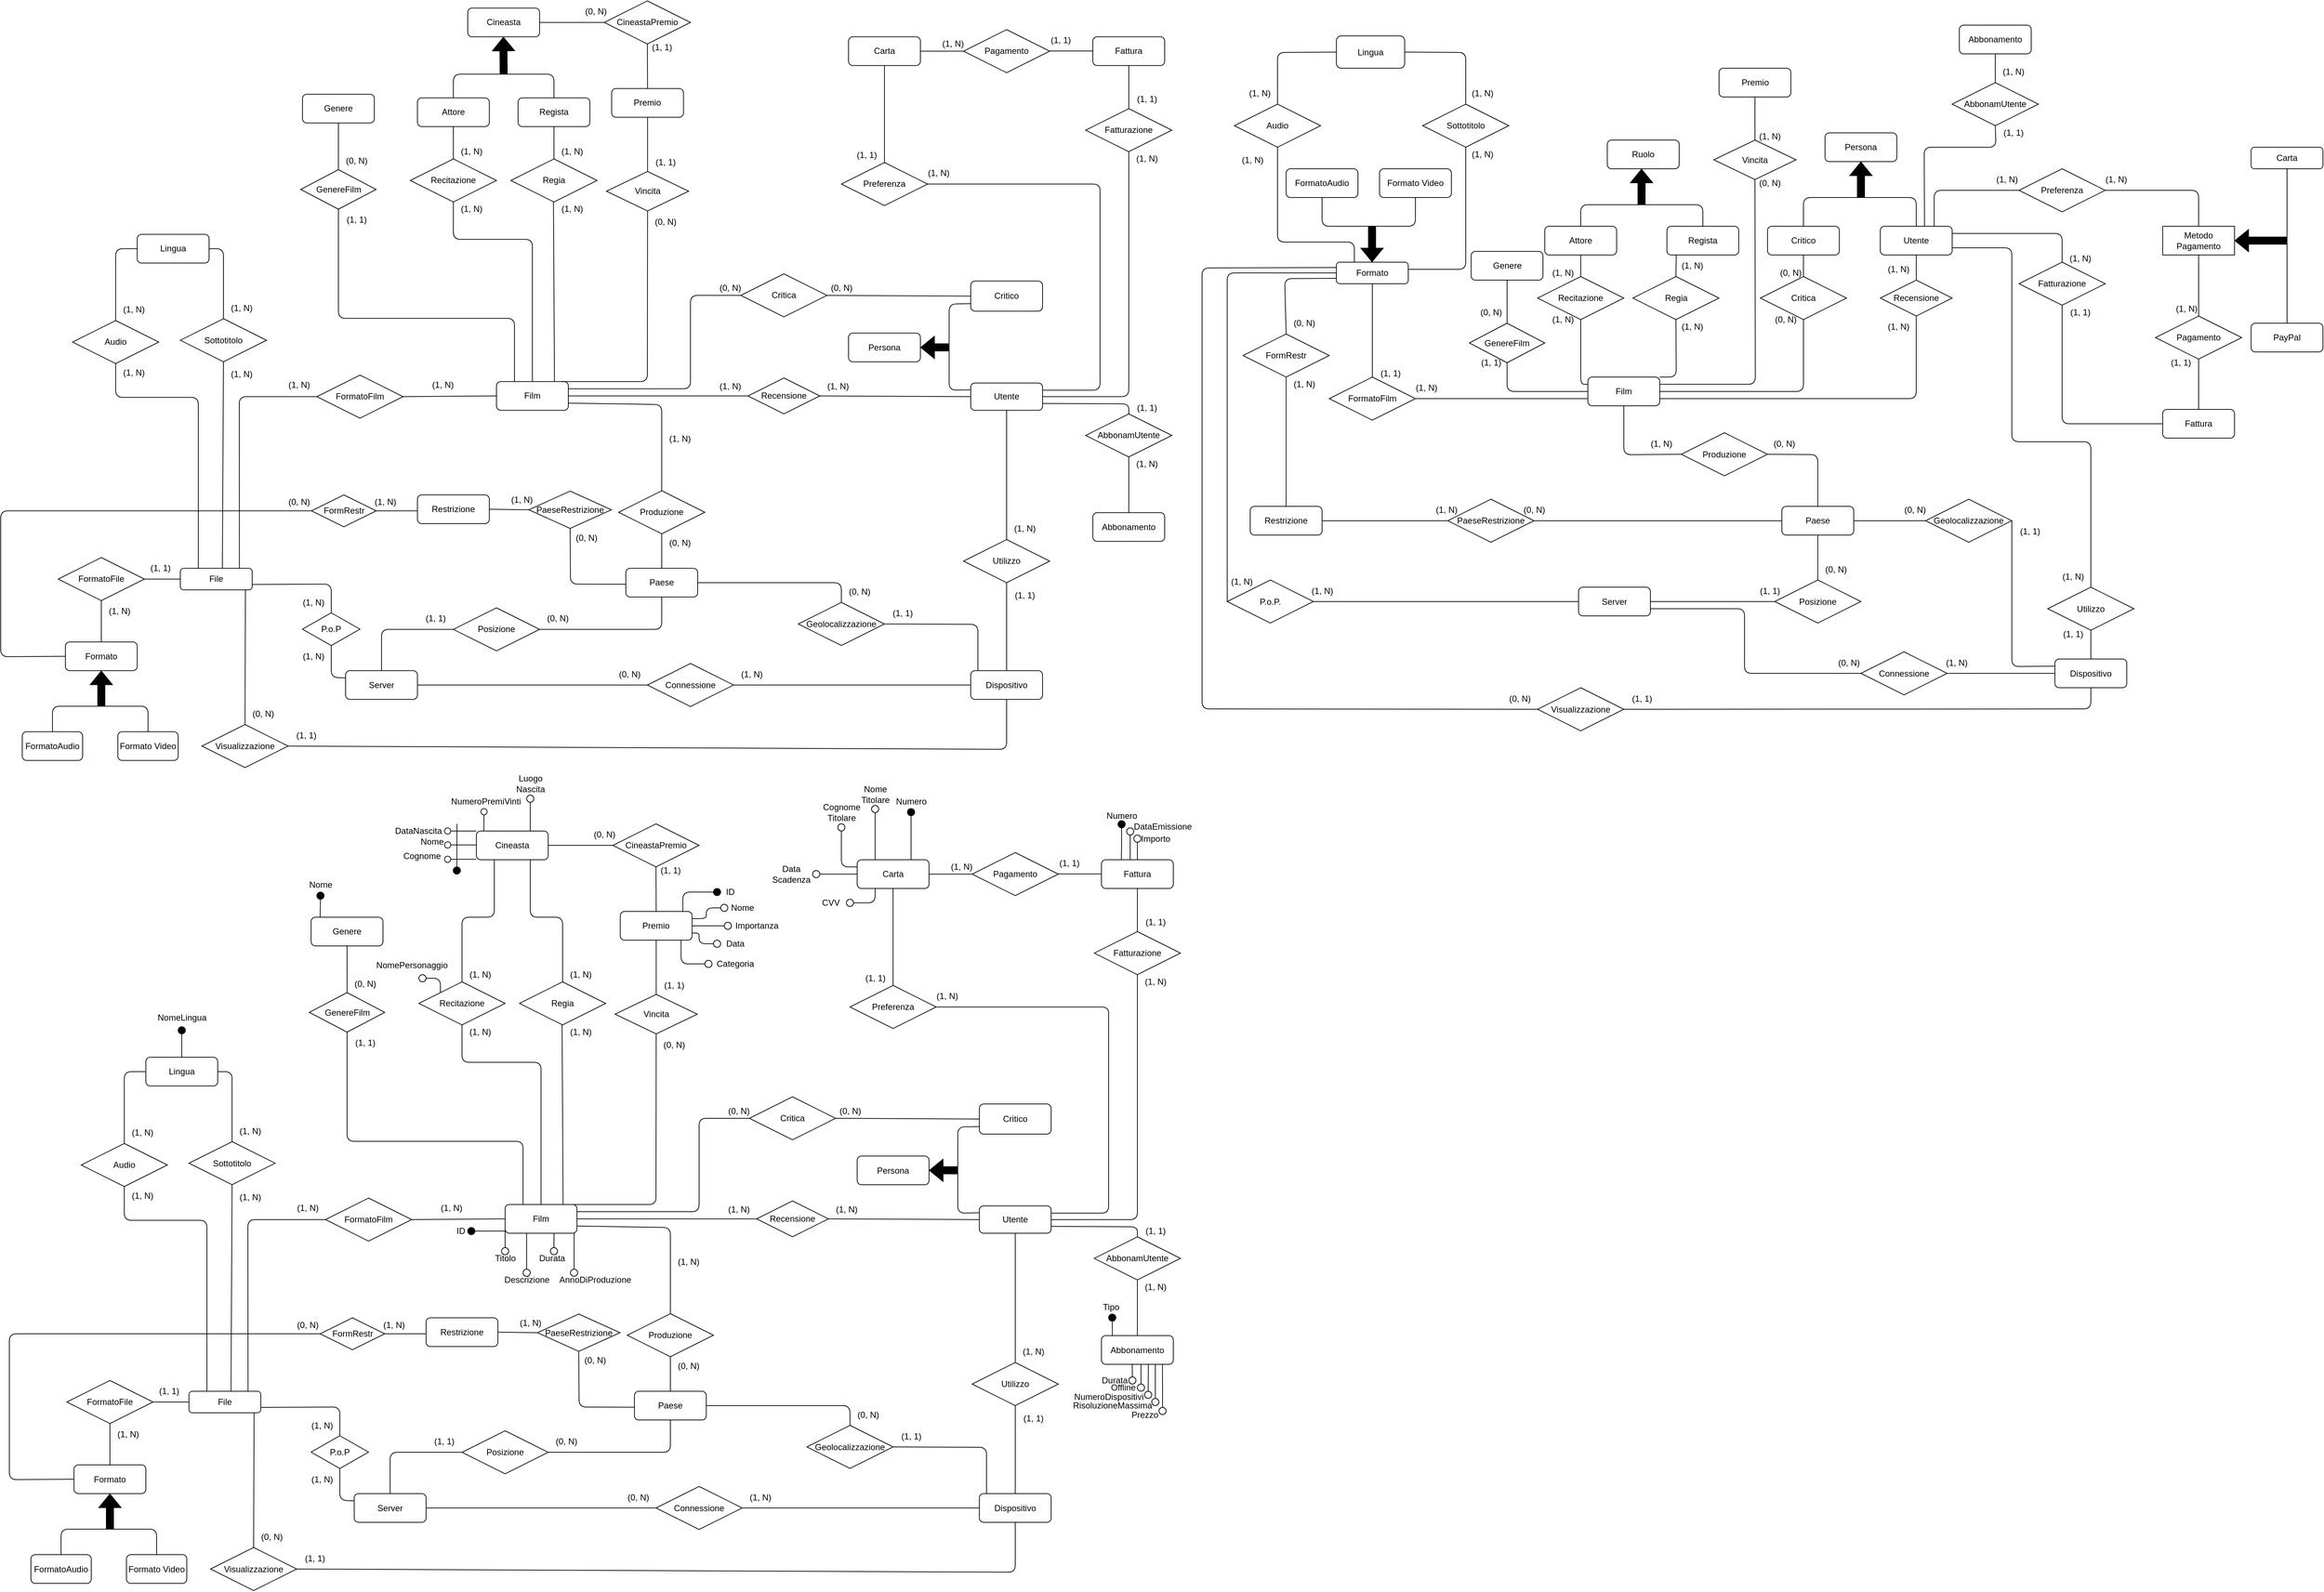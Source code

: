 <mxfile version="22.1.13" type="google">
  <diagram id="R2lEEEUBdFMjLlhIrx00" name="Page-1">
    <mxGraphModel dx="4654" dy="1626" grid="1" gridSize="10" guides="1" tooltips="1" connect="1" arrows="1" fold="1" page="1" pageScale="1" pageWidth="1654" pageHeight="1169" math="0" shadow="0" extFonts="Permanent Marker^https://fonts.googleapis.com/css?family=Permanent+Marker">
      <root>
        <mxCell id="0" />
        <mxCell id="1" parent="0" />
        <mxCell id="l1qlM_hG5PVcN0XE2cs9-1" value="Film" style="whiteSpace=wrap;html=1;align=center;rounded=1;" parent="1" vertex="1">
          <mxGeometry x="567" y="608" width="100" height="40" as="geometry" />
        </mxCell>
        <mxCell id="lc_thMG3hRJmn10JfuWX-1" value="Genere" style="whiteSpace=wrap;html=1;align=center;rounded=1;" parent="1" vertex="1">
          <mxGeometry x="404.5" y="433" width="100" height="40" as="geometry" />
        </mxCell>
        <mxCell id="l1qlM_hG5PVcN0XE2cs9-2" value="Ruolo" style="whiteSpace=wrap;html=1;align=center;rounded=1;" parent="1" vertex="1">
          <mxGeometry x="594" y="278" width="100" height="40" as="geometry" />
        </mxCell>
        <mxCell id="PAqqVsTEMDmfQBmjxhDG-17" style="edgeStyle=orthogonalEdgeStyle;rounded=1;orthogonalLoop=1;jettySize=auto;html=1;exitX=1;exitY=0.75;exitDx=0;exitDy=0;entryX=0.5;entryY=0;entryDx=0;entryDy=0;endArrow=none;endFill=0;" parent="1" source="lc_thMG3hRJmn10JfuWX-2" target="a_6csDNS0PU0sw6D-ZlP-71" edge="1">
          <mxGeometry relative="1" as="geometry">
            <Array as="points">
              <mxPoint x="1157" y="428" />
              <mxPoint x="1157" y="698" />
              <mxPoint x="1267" y="698" />
            </Array>
          </mxGeometry>
        </mxCell>
        <mxCell id="lc_thMG3hRJmn10JfuWX-2" value="Utente" style="whiteSpace=wrap;html=1;align=center;rounded=1;direction=east;" parent="1" vertex="1">
          <mxGeometry x="974" y="398" width="100" height="40" as="geometry" />
        </mxCell>
        <mxCell id="l1qlM_hG5PVcN0XE2cs9-3" value="Paese" style="whiteSpace=wrap;html=1;align=center;rounded=1;" parent="1" vertex="1">
          <mxGeometry x="837" y="788" width="100" height="40" as="geometry" />
        </mxCell>
        <mxCell id="l1qlM_hG5PVcN0XE2cs9-4" value="Lingua" style="whiteSpace=wrap;html=1;align=center;rounded=1;" parent="1" vertex="1">
          <mxGeometry x="217" y="133" width="95" height="45" as="geometry" />
        </mxCell>
        <mxCell id="lc_thMG3hRJmn10JfuWX-3" value="Server" style="whiteSpace=wrap;html=1;align=center;rounded=1;" parent="1" vertex="1">
          <mxGeometry x="554" y="900.5" width="100" height="40" as="geometry" />
        </mxCell>
        <mxCell id="lc_thMG3hRJmn10JfuWX-6" value="Restrizione" style="whiteSpace=wrap;html=1;align=center;rounded=1;" parent="1" vertex="1">
          <mxGeometry x="97" y="788" width="100" height="40" as="geometry" />
        </mxCell>
        <mxCell id="l1qlM_hG5PVcN0XE2cs9-5" value="Dispositivo&lt;br&gt;" style="whiteSpace=wrap;html=1;align=center;rounded=1;" parent="1" vertex="1">
          <mxGeometry x="1217" y="1000.5" width="100" height="40" as="geometry" />
        </mxCell>
        <mxCell id="lc_thMG3hRJmn10JfuWX-5" value="Formato" style="whiteSpace=wrap;html=1;align=center;rounded=1;" parent="1" vertex="1">
          <mxGeometry x="217" y="448" width="100" height="30" as="geometry" />
        </mxCell>
        <mxCell id="lc_thMG3hRJmn10JfuWX-9" value="Metodo Pagamento&lt;br&gt;" style="whiteSpace=wrap;html=1;align=center;direction=east;" parent="1" vertex="1">
          <mxGeometry x="1367" y="398" width="100" height="40" as="geometry" />
        </mxCell>
        <mxCell id="l1qlM_hG5PVcN0XE2cs9-7" value="PayPal" style="whiteSpace=wrap;html=1;align=center;direction=east;rounded=1;" parent="1" vertex="1">
          <mxGeometry x="1490" y="533" width="100" height="40" as="geometry" />
        </mxCell>
        <mxCell id="lc_thMG3hRJmn10JfuWX-10" value="Carta" style="whiteSpace=wrap;html=1;align=center;direction=east;rounded=1;" parent="1" vertex="1">
          <mxGeometry x="1490" y="288" width="100" height="30" as="geometry" />
        </mxCell>
        <mxCell id="l1qlM_hG5PVcN0XE2cs9-8" value="Attore" style="whiteSpace=wrap;html=1;align=center;rounded=1;" parent="1" vertex="1">
          <mxGeometry x="507" y="398" width="100" height="40" as="geometry" />
        </mxCell>
        <mxCell id="l1qlM_hG5PVcN0XE2cs9-9" value="Regista" style="whiteSpace=wrap;html=1;align=center;rounded=1;" parent="1" vertex="1">
          <mxGeometry x="677" y="398" width="100" height="40" as="geometry" />
        </mxCell>
        <mxCell id="l1qlM_hG5PVcN0XE2cs9-10" value="" style="endArrow=none;html=1;rounded=1;entryX=0.5;entryY=0;entryDx=0;entryDy=0;" parent="1" target="l1qlM_hG5PVcN0XE2cs9-9" edge="1">
          <mxGeometry width="50" height="50" relative="1" as="geometry">
            <mxPoint x="557" y="398" as="sourcePoint" />
            <mxPoint x="727" y="398" as="targetPoint" />
            <Array as="points">
              <mxPoint x="557" y="368" />
              <mxPoint x="637" y="368" />
              <mxPoint x="727" y="368" />
            </Array>
          </mxGeometry>
        </mxCell>
        <mxCell id="l1qlM_hG5PVcN0XE2cs9-11" value="" style="shape=flexArrow;endArrow=classic;html=1;rounded=0;fillColor=#000000;" parent="1" edge="1">
          <mxGeometry width="50" height="50" relative="1" as="geometry">
            <mxPoint x="641.69" y="368" as="sourcePoint" />
            <mxPoint x="641.69" y="318" as="targetPoint" />
          </mxGeometry>
        </mxCell>
        <mxCell id="lc_thMG3hRJmn10JfuWX-23" value="" style="shape=flexArrow;endArrow=classic;html=1;rounded=0;fillColor=#000000;entryX=1;entryY=0.5;entryDx=0;entryDy=0;" parent="1" target="lc_thMG3hRJmn10JfuWX-9" edge="1">
          <mxGeometry width="50" height="50" relative="1" as="geometry">
            <mxPoint x="1540" y="418" as="sourcePoint" />
            <mxPoint x="1540" y="373" as="targetPoint" />
            <Array as="points" />
          </mxGeometry>
        </mxCell>
        <mxCell id="lc_thMG3hRJmn10JfuWX-24" value="FormatoAudio" style="whiteSpace=wrap;html=1;align=center;rounded=1;" parent="1" vertex="1">
          <mxGeometry x="147" y="318" width="100" height="40" as="geometry" />
        </mxCell>
        <mxCell id="l1qlM_hG5PVcN0XE2cs9-14" value="Formato Video" style="whiteSpace=wrap;html=1;align=center;rounded=1;" parent="1" vertex="1">
          <mxGeometry x="277" y="318" width="100" height="40" as="geometry" />
        </mxCell>
        <mxCell id="lc_thMG3hRJmn10JfuWX-29" value="" style="shape=flexArrow;endArrow=classic;html=1;rounded=0;fillColor=#000000;" parent="1" edge="1">
          <mxGeometry width="50" height="50" relative="1" as="geometry">
            <mxPoint x="266.58" y="398" as="sourcePoint" />
            <mxPoint x="266.58" y="448" as="targetPoint" />
          </mxGeometry>
        </mxCell>
        <mxCell id="l1qlM_hG5PVcN0XE2cs9-16" value="" style="endArrow=none;html=1;rounded=1;exitX=0.5;exitY=1;exitDx=0;exitDy=0;" parent="1" edge="1">
          <mxGeometry width="50" height="50" relative="1" as="geometry">
            <mxPoint x="327" y="358" as="sourcePoint" />
            <mxPoint x="197" y="358" as="targetPoint" />
            <Array as="points">
              <mxPoint x="327" y="398" />
              <mxPoint x="257" y="398" />
              <mxPoint x="197" y="398" />
            </Array>
          </mxGeometry>
        </mxCell>
        <mxCell id="l1qlM_hG5PVcN0XE2cs9-19" value="" style="endArrow=none;html=1;rounded=1;exitX=0.5;exitY=0;exitDx=0;exitDy=0;entryX=0.5;entryY=0;entryDx=0;entryDy=0;" parent="1" source="l1qlM_hG5PVcN0XE2cs9-18" target="lc_thMG3hRJmn10JfuWX-2" edge="1">
          <mxGeometry width="50" height="50" relative="1" as="geometry">
            <mxPoint x="877" y="378" as="sourcePoint" />
            <mxPoint x="927" y="328" as="targetPoint" />
            <Array as="points">
              <mxPoint x="867" y="358" />
              <mxPoint x="957" y="358" />
              <mxPoint x="1024" y="358" />
            </Array>
          </mxGeometry>
        </mxCell>
        <mxCell id="l1qlM_hG5PVcN0XE2cs9-18" value="Critico" style="whiteSpace=wrap;html=1;align=center;rounded=1;direction=east;" parent="1" vertex="1">
          <mxGeometry x="817" y="398" width="100" height="40" as="geometry" />
        </mxCell>
        <mxCell id="l1qlM_hG5PVcN0XE2cs9-20" value="" style="shape=flexArrow;endArrow=classic;html=1;rounded=0;fillColor=#000000;" parent="1" edge="1">
          <mxGeometry width="50" height="50" relative="1" as="geometry">
            <mxPoint x="947" y="358" as="sourcePoint" />
            <mxPoint x="947" y="308" as="targetPoint" />
          </mxGeometry>
        </mxCell>
        <mxCell id="a_6csDNS0PU0sw6D-ZlP-1" value="Persona" style="whiteSpace=wrap;html=1;align=center;rounded=1;direction=east;" parent="1" vertex="1">
          <mxGeometry x="897" y="268" width="100" height="40" as="geometry" />
        </mxCell>
        <mxCell id="l1qlM_hG5PVcN0XE2cs9-21" value="Recitazione" style="shape=rhombus;perimeter=rhombusPerimeter;whiteSpace=wrap;html=1;align=center;" parent="1" vertex="1">
          <mxGeometry x="497" y="468" width="120" height="60" as="geometry" />
        </mxCell>
        <mxCell id="a_6csDNS0PU0sw6D-ZlP-5" value="Preferenza" style="shape=rhombus;perimeter=rhombusPerimeter;whiteSpace=wrap;html=1;align=center;" parent="1" vertex="1">
          <mxGeometry x="1167" y="318" width="120" height="60" as="geometry" />
        </mxCell>
        <mxCell id="a_6csDNS0PU0sw6D-ZlP-10" value="" style="endArrow=none;html=1;rounded=0;exitX=0.5;exitY=0;exitDx=0;exitDy=0;entryX=0.5;entryY=1;entryDx=0;entryDy=0;" parent="1" source="l1qlM_hG5PVcN0XE2cs9-7" target="lc_thMG3hRJmn10JfuWX-10" edge="1">
          <mxGeometry width="50" height="50" relative="1" as="geometry">
            <mxPoint x="1310" y="263" as="sourcePoint" />
            <mxPoint x="1600" y="303" as="targetPoint" />
            <Array as="points" />
          </mxGeometry>
        </mxCell>
        <mxCell id="a_6csDNS0PU0sw6D-ZlP-17" value="Pagamento&lt;br&gt;" style="shape=rhombus;perimeter=rhombusPerimeter;whiteSpace=wrap;html=1;align=center;" parent="1" vertex="1">
          <mxGeometry x="1357" y="523" width="120" height="60" as="geometry" />
        </mxCell>
        <mxCell id="a_6csDNS0PU0sw6D-ZlP-16" value="Fatturazione" style="shape=rhombus;perimeter=rhombusPerimeter;whiteSpace=wrap;html=1;align=center;" parent="1" vertex="1">
          <mxGeometry x="1167" y="448" width="120" height="60" as="geometry" />
        </mxCell>
        <mxCell id="l1qlM_hG5PVcN0XE2cs9-30" value="(1, N)" style="text;html=1;align=center;verticalAlign=middle;resizable=0;points=[];autosize=1;strokeColor=none;fillColor=none;" parent="1" vertex="1">
          <mxGeometry x="687" y="523" width="50" height="30" as="geometry" />
        </mxCell>
        <mxCell id="l1qlM_hG5PVcN0XE2cs9-31" value="Regia" style="shape=rhombus;perimeter=rhombusPerimeter;whiteSpace=wrap;html=1;align=center;" parent="1" vertex="1">
          <mxGeometry x="629.5" y="468" width="120" height="60" as="geometry" />
        </mxCell>
        <mxCell id="l1qlM_hG5PVcN0XE2cs9-32" value="" style="endArrow=none;html=1;rounded=1;entryX=0.126;entryY=1.014;entryDx=0;entryDy=0;exitX=0.5;exitY=0;exitDx=0;exitDy=0;entryPerimeter=0;" parent="1" source="l1qlM_hG5PVcN0XE2cs9-31" target="l1qlM_hG5PVcN0XE2cs9-9" edge="1">
          <mxGeometry relative="1" as="geometry">
            <mxPoint x="597" y="482.58" as="sourcePoint" />
            <mxPoint x="757" y="482.58" as="targetPoint" />
            <Array as="points">
              <mxPoint x="690" y="438" />
            </Array>
          </mxGeometry>
        </mxCell>
        <mxCell id="l1qlM_hG5PVcN0XE2cs9-33" value="" style="endArrow=none;html=1;rounded=1;exitX=1;exitY=0;exitDx=0;exitDy=0;entryX=0.5;entryY=1;entryDx=0;entryDy=0;" parent="1" source="l1qlM_hG5PVcN0XE2cs9-1" target="l1qlM_hG5PVcN0XE2cs9-31" edge="1">
          <mxGeometry relative="1" as="geometry">
            <mxPoint x="727" y="638" as="sourcePoint" />
            <mxPoint x="887" y="638" as="targetPoint" />
            <Array as="points">
              <mxPoint x="690" y="608" />
            </Array>
          </mxGeometry>
        </mxCell>
        <mxCell id="l1qlM_hG5PVcN0XE2cs9-35" value="(1, N)" style="text;html=1;align=center;verticalAlign=middle;resizable=0;points=[];autosize=1;strokeColor=none;fillColor=none;" parent="1" vertex="1">
          <mxGeometry x="507" y="513" width="50" height="30" as="geometry" />
        </mxCell>
        <mxCell id="l1qlM_hG5PVcN0XE2cs9-34" value="(1, N)" style="text;html=1;align=center;verticalAlign=middle;resizable=0;points=[];autosize=1;strokeColor=none;fillColor=none;" parent="1" vertex="1">
          <mxGeometry x="687" y="438" width="50" height="30" as="geometry" />
        </mxCell>
        <mxCell id="PAqqVsTEMDmfQBmjxhDG-11" style="edgeStyle=orthogonalEdgeStyle;rounded=1;orthogonalLoop=1;jettySize=auto;html=1;exitX=0.5;exitY=1;exitDx=0;exitDy=0;entryX=0;entryY=0.5;entryDx=0;entryDy=0;endArrow=none;endFill=0;" parent="1" source="a_6csDNS0PU0sw6D-ZlP-41" target="l1qlM_hG5PVcN0XE2cs9-1" edge="1">
          <mxGeometry relative="1" as="geometry" />
        </mxCell>
        <mxCell id="a_6csDNS0PU0sw6D-ZlP-41" value="GenereFilm" style="shape=rhombus;perimeter=rhombusPerimeter;whiteSpace=wrap;html=1;align=center;" parent="1" vertex="1">
          <mxGeometry x="402" y="533" width="105" height="55" as="geometry" />
        </mxCell>
        <mxCell id="a_6csDNS0PU0sw6D-ZlP-44" value="(1, 1)" style="text;html=1;align=center;verticalAlign=middle;resizable=0;points=[];autosize=1;strokeColor=none;fillColor=none;" parent="1" vertex="1">
          <mxGeometry x="407" y="573" width="50" height="30" as="geometry" />
        </mxCell>
        <mxCell id="a_6csDNS0PU0sw6D-ZlP-48" value="FormatoFilm" style="shape=rhombus;perimeter=rhombusPerimeter;whiteSpace=wrap;html=1;align=center;" parent="1" vertex="1">
          <mxGeometry x="207" y="608" width="120" height="60" as="geometry" />
        </mxCell>
        <mxCell id="a_6csDNS0PU0sw6D-ZlP-50" value="" style="endArrow=none;html=1;rounded=0;entryX=0;entryY=0.75;entryDx=0;entryDy=0;exitX=1;exitY=0.5;exitDx=0;exitDy=0;" parent="1" source="a_6csDNS0PU0sw6D-ZlP-48" target="l1qlM_hG5PVcN0XE2cs9-1" edge="1">
          <mxGeometry relative="1" as="geometry">
            <mxPoint x="377" y="688" as="sourcePoint" />
            <mxPoint x="537" y="688" as="targetPoint" />
          </mxGeometry>
        </mxCell>
        <mxCell id="a_6csDNS0PU0sw6D-ZlP-51" value="(1, 1)" style="text;html=1;align=center;verticalAlign=middle;resizable=0;points=[];autosize=1;strokeColor=none;fillColor=none;" parent="1" vertex="1">
          <mxGeometry x="267" y="588" width="50" height="30" as="geometry" />
        </mxCell>
        <mxCell id="a_6csDNS0PU0sw6D-ZlP-52" value="(1, N)" style="text;html=1;align=center;verticalAlign=middle;resizable=0;points=[];autosize=1;strokeColor=none;fillColor=none;" parent="1" vertex="1">
          <mxGeometry x="317" y="608" width="50" height="30" as="geometry" />
        </mxCell>
        <mxCell id="a_6csDNS0PU0sw6D-ZlP-54" value="" style="endArrow=none;html=1;rounded=0;exitX=0.5;exitY=0;exitDx=0;exitDy=0;entryX=0.5;entryY=1;entryDx=0;entryDy=0;" parent="1" source="a_6csDNS0PU0sw6D-ZlP-41" target="lc_thMG3hRJmn10JfuWX-1" edge="1">
          <mxGeometry relative="1" as="geometry">
            <mxPoint x="407" y="925.5" as="sourcePoint" />
            <mxPoint x="567" y="925.5" as="targetPoint" />
            <Array as="points" />
          </mxGeometry>
        </mxCell>
        <mxCell id="a_6csDNS0PU0sw6D-ZlP-56" value="Audio" style="shape=rhombus;perimeter=rhombusPerimeter;whiteSpace=wrap;html=1;align=center;" parent="1" vertex="1">
          <mxGeometry x="75" y="228" width="120" height="60" as="geometry" />
        </mxCell>
        <mxCell id="a_6csDNS0PU0sw6D-ZlP-58" value="Sottotitolo" style="shape=rhombus;perimeter=rhombusPerimeter;whiteSpace=wrap;html=1;align=center;" parent="1" vertex="1">
          <mxGeometry x="337" y="228" width="120" height="60" as="geometry" />
        </mxCell>
        <mxCell id="l1qlM_hG5PVcN0XE2cs9-43" value="Geolocalizzazione" style="shape=rhombus;perimeter=rhombusPerimeter;whiteSpace=wrap;html=1;align=center;" parent="1" vertex="1">
          <mxGeometry x="1037" y="778" width="120" height="60" as="geometry" />
        </mxCell>
        <mxCell id="a_6csDNS0PU0sw6D-ZlP-68" value="" style="endArrow=none;html=1;rounded=0;exitX=1;exitY=0.5;exitDx=0;exitDy=0;entryX=0;entryY=0.5;entryDx=0;entryDy=0;" parent="1" source="lc_thMG3hRJmn10JfuWX-3" target="a_6csDNS0PU0sw6D-ZlP-69" edge="1">
          <mxGeometry relative="1" as="geometry">
            <mxPoint x="277" y="1050.5" as="sourcePoint" />
            <mxPoint x="427" y="1020.5" as="targetPoint" />
          </mxGeometry>
        </mxCell>
        <mxCell id="a_6csDNS0PU0sw6D-ZlP-69" value="Posizione" style="shape=rhombus;perimeter=rhombusPerimeter;whiteSpace=wrap;html=1;align=center;" parent="1" vertex="1">
          <mxGeometry x="827" y="890.5" width="120" height="60" as="geometry" />
        </mxCell>
        <mxCell id="PAqqVsTEMDmfQBmjxhDG-18" style="edgeStyle=orthogonalEdgeStyle;rounded=0;orthogonalLoop=1;jettySize=auto;html=1;exitX=0.5;exitY=1;exitDx=0;exitDy=0;entryX=0.5;entryY=0;entryDx=0;entryDy=0;endArrow=none;endFill=0;" parent="1" source="a_6csDNS0PU0sw6D-ZlP-71" target="l1qlM_hG5PVcN0XE2cs9-5" edge="1">
          <mxGeometry relative="1" as="geometry" />
        </mxCell>
        <mxCell id="a_6csDNS0PU0sw6D-ZlP-71" value="Utilizzo" style="shape=rhombus;perimeter=rhombusPerimeter;whiteSpace=wrap;html=1;align=center;" parent="1" vertex="1">
          <mxGeometry x="1207" y="900.5" width="120" height="60" as="geometry" />
        </mxCell>
        <mxCell id="a_6csDNS0PU0sw6D-ZlP-78" value="PaeseRestrizione" style="shape=rhombus;perimeter=rhombusPerimeter;whiteSpace=wrap;html=1;align=center;" parent="1" vertex="1">
          <mxGeometry x="372" y="778" width="120" height="60" as="geometry" />
        </mxCell>
        <mxCell id="a_6csDNS0PU0sw6D-ZlP-80" value="" style="endArrow=none;html=1;rounded=0;entryX=0;entryY=0.5;entryDx=0;entryDy=0;exitX=1;exitY=0.5;exitDx=0;exitDy=0;" parent="1" source="lc_thMG3hRJmn10JfuWX-6" target="a_6csDNS0PU0sw6D-ZlP-78" edge="1">
          <mxGeometry relative="1" as="geometry">
            <mxPoint x="147" y="1130.5" as="sourcePoint" />
            <mxPoint x="307" y="1130.5" as="targetPoint" />
          </mxGeometry>
        </mxCell>
        <mxCell id="a_6csDNS0PU0sw6D-ZlP-81" value="FormRestr" style="shape=rhombus;perimeter=rhombusPerimeter;whiteSpace=wrap;html=1;align=center;" parent="1" vertex="1">
          <mxGeometry x="87" y="548" width="120" height="60" as="geometry" />
        </mxCell>
        <mxCell id="PAqqVsTEMDmfQBmjxhDG-2" style="edgeStyle=orthogonalEdgeStyle;rounded=1;orthogonalLoop=1;jettySize=auto;html=1;exitX=0.5;exitY=1;exitDx=0;exitDy=0;entryX=1;entryY=0.5;entryDx=0;entryDy=0;endArrow=none;endFill=0;" parent="1" source="l1qlM_hG5PVcN0XE2cs9-52" target="l1qlM_hG5PVcN0XE2cs9-1" edge="1">
          <mxGeometry relative="1" as="geometry" />
        </mxCell>
        <mxCell id="l1qlM_hG5PVcN0XE2cs9-52" value="Critica" style="shape=rhombus;perimeter=rhombusPerimeter;whiteSpace=wrap;html=1;align=center;direction=east;" parent="1" vertex="1">
          <mxGeometry x="807" y="468" width="120" height="60" as="geometry" />
        </mxCell>
        <mxCell id="l1qlM_hG5PVcN0XE2cs9-55" value="(0, N)" style="text;html=1;align=center;verticalAlign=middle;resizable=0;points=[];autosize=1;strokeColor=none;fillColor=none;" parent="1" vertex="1">
          <mxGeometry x="817" y="513" width="50" height="30" as="geometry" />
        </mxCell>
        <mxCell id="a_6csDNS0PU0sw6D-ZlP-82" value="" style="endArrow=none;html=1;rounded=0;exitX=0.5;exitY=0;exitDx=0;exitDy=0;entryX=0.5;entryY=1;entryDx=0;entryDy=0;" parent="1" source="lc_thMG3hRJmn10JfuWX-6" target="a_6csDNS0PU0sw6D-ZlP-81" edge="1">
          <mxGeometry relative="1" as="geometry">
            <mxPoint x="187" y="558" as="sourcePoint" />
            <mxPoint x="347" y="558" as="targetPoint" />
          </mxGeometry>
        </mxCell>
        <mxCell id="a_6csDNS0PU0sw6D-ZlP-86" value="" style="endArrow=none;html=1;rounded=1;exitX=0.5;exitY=0;exitDx=0;exitDy=0;entryX=0;entryY=0.75;entryDx=0;entryDy=0;" parent="1" source="a_6csDNS0PU0sw6D-ZlP-81" target="lc_thMG3hRJmn10JfuWX-5" edge="1">
          <mxGeometry relative="1" as="geometry">
            <mxPoint x="177" y="788" as="sourcePoint" />
            <mxPoint x="337" y="788" as="targetPoint" />
            <Array as="points">
              <mxPoint x="145" y="471" />
            </Array>
          </mxGeometry>
        </mxCell>
        <mxCell id="PAqqVsTEMDmfQBmjxhDG-1" value="" style="endArrow=none;html=1;rounded=0;entryX=0.5;entryY=0;entryDx=0;entryDy=0;exitX=0.5;exitY=1;exitDx=0;exitDy=0;" parent="1" source="l1qlM_hG5PVcN0XE2cs9-18" target="l1qlM_hG5PVcN0XE2cs9-52" edge="1">
          <mxGeometry width="50" height="50" relative="1" as="geometry">
            <mxPoint x="817" y="488" as="sourcePoint" />
            <mxPoint x="867" y="438" as="targetPoint" />
          </mxGeometry>
        </mxCell>
        <mxCell id="PAqqVsTEMDmfQBmjxhDG-3" value="" style="endArrow=none;html=1;rounded=1;entryX=0.75;entryY=0;entryDx=0;entryDy=0;exitX=0;exitY=0.5;exitDx=0;exitDy=0;" parent="1" source="a_6csDNS0PU0sw6D-ZlP-5" target="lc_thMG3hRJmn10JfuWX-2" edge="1">
          <mxGeometry width="50" height="50" relative="1" as="geometry">
            <mxPoint x="1037" y="498" as="sourcePoint" />
            <mxPoint x="1087" y="448" as="targetPoint" />
            <Array as="points">
              <mxPoint x="1049" y="348" />
            </Array>
          </mxGeometry>
        </mxCell>
        <mxCell id="PAqqVsTEMDmfQBmjxhDG-4" value="" style="endArrow=none;html=1;rounded=1;entryX=1;entryY=0.5;entryDx=0;entryDy=0;exitX=0.5;exitY=0;exitDx=0;exitDy=0;" parent="1" source="lc_thMG3hRJmn10JfuWX-9" target="a_6csDNS0PU0sw6D-ZlP-5" edge="1">
          <mxGeometry width="50" height="50" relative="1" as="geometry">
            <mxPoint x="1037" y="498" as="sourcePoint" />
            <mxPoint x="1087" y="448" as="targetPoint" />
            <Array as="points">
              <mxPoint x="1417" y="348" />
            </Array>
          </mxGeometry>
        </mxCell>
        <mxCell id="PAqqVsTEMDmfQBmjxhDG-6" value="Recensione" style="shape=rhombus;perimeter=rhombusPerimeter;whiteSpace=wrap;html=1;align=center;" parent="1" vertex="1">
          <mxGeometry x="974" y="473" width="100" height="50" as="geometry" />
        </mxCell>
        <mxCell id="76W873bkZ4WT25iF2PZ7-3" value="" style="endArrow=none;html=1;rounded=0;entryX=0.5;entryY=1;entryDx=0;entryDy=0;exitX=0.5;exitY=0;exitDx=0;exitDy=0;" parent="1" source="a_6csDNS0PU0sw6D-ZlP-17" target="lc_thMG3hRJmn10JfuWX-9" edge="1">
          <mxGeometry width="50" height="50" relative="1" as="geometry">
            <mxPoint x="1147" y="598" as="sourcePoint" />
            <mxPoint x="1197" y="548" as="targetPoint" />
          </mxGeometry>
        </mxCell>
        <mxCell id="76W873bkZ4WT25iF2PZ7-4" value="Fattura&lt;br&gt;" style="whiteSpace=wrap;html=1;align=center;rounded=1;" parent="1" vertex="1">
          <mxGeometry x="1367" y="653" width="100" height="40" as="geometry" />
        </mxCell>
        <mxCell id="76W873bkZ4WT25iF2PZ7-2" value="" style="endArrow=none;html=1;rounded=0;entryX=0.5;entryY=0;entryDx=0;entryDy=0;exitX=0.5;exitY=1;exitDx=0;exitDy=0;" parent="1" source="a_6csDNS0PU0sw6D-ZlP-17" target="76W873bkZ4WT25iF2PZ7-4" edge="1">
          <mxGeometry relative="1" as="geometry">
            <mxPoint x="1087" y="568" as="sourcePoint" />
            <mxPoint x="1247" y="568" as="targetPoint" />
          </mxGeometry>
        </mxCell>
        <mxCell id="PAqqVsTEMDmfQBmjxhDG-7" value="" style="endArrow=none;html=1;rounded=1;entryX=0.5;entryY=1;entryDx=0;entryDy=0;exitX=1;exitY=0.75;exitDx=0;exitDy=0;" parent="1" source="l1qlM_hG5PVcN0XE2cs9-1" target="PAqqVsTEMDmfQBmjxhDG-6" edge="1">
          <mxGeometry width="50" height="50" relative="1" as="geometry">
            <mxPoint x="707" y="678" as="sourcePoint" />
            <mxPoint x="1007" y="558" as="targetPoint" />
            <Array as="points">
              <mxPoint x="1024" y="638" />
            </Array>
          </mxGeometry>
        </mxCell>
        <mxCell id="l1qlM_hG5PVcN0XE2cs9-26" value="(1, N)" style="text;html=1;align=center;verticalAlign=middle;resizable=0;points=[];autosize=1;strokeColor=none;fillColor=none;" parent="1" vertex="1">
          <mxGeometry x="507" y="448" width="50" height="30" as="geometry" />
        </mxCell>
        <mxCell id="PAqqVsTEMDmfQBmjxhDG-8" value="" style="endArrow=none;html=1;rounded=0;entryX=0.5;entryY=1;entryDx=0;entryDy=0;exitX=0.5;exitY=0;exitDx=0;exitDy=0;" parent="1" source="l1qlM_hG5PVcN0XE2cs9-21" target="l1qlM_hG5PVcN0XE2cs9-8" edge="1">
          <mxGeometry width="50" height="50" relative="1" as="geometry">
            <mxPoint x="497" y="538" as="sourcePoint" />
            <mxPoint x="547" y="488" as="targetPoint" />
          </mxGeometry>
        </mxCell>
        <mxCell id="PAqqVsTEMDmfQBmjxhDG-9" value="" style="endArrow=none;html=1;rounded=1;entryX=0.5;entryY=1;entryDx=0;entryDy=0;exitX=0;exitY=0.25;exitDx=0;exitDy=0;" parent="1" source="l1qlM_hG5PVcN0XE2cs9-1" target="l1qlM_hG5PVcN0XE2cs9-21" edge="1">
          <mxGeometry width="50" height="50" relative="1" as="geometry">
            <mxPoint x="557" y="628" as="sourcePoint" />
            <mxPoint x="557" y="533" as="targetPoint" />
            <Array as="points">
              <mxPoint x="557" y="618" />
            </Array>
          </mxGeometry>
        </mxCell>
        <mxCell id="76W873bkZ4WT25iF2PZ7-6" value="" style="endArrow=none;html=1;rounded=1;entryX=1;entryY=0.25;entryDx=0;entryDy=0;exitX=0.5;exitY=0;exitDx=0;exitDy=0;" parent="1" source="a_6csDNS0PU0sw6D-ZlP-16" target="lc_thMG3hRJmn10JfuWX-2" edge="1">
          <mxGeometry width="50" height="50" relative="1" as="geometry">
            <mxPoint x="1047" y="578" as="sourcePoint" />
            <mxPoint x="1097" y="528" as="targetPoint" />
            <Array as="points">
              <mxPoint x="1227" y="408" />
            </Array>
          </mxGeometry>
        </mxCell>
        <mxCell id="76W873bkZ4WT25iF2PZ7-7" value="" style="endArrow=none;html=1;rounded=1;entryX=0.5;entryY=1;entryDx=0;entryDy=0;exitX=0;exitY=0.5;exitDx=0;exitDy=0;" parent="1" source="76W873bkZ4WT25iF2PZ7-4" target="a_6csDNS0PU0sw6D-ZlP-16" edge="1">
          <mxGeometry width="50" height="50" relative="1" as="geometry">
            <mxPoint x="1087" y="628" as="sourcePoint" />
            <mxPoint x="1137" y="578" as="targetPoint" />
            <Array as="points">
              <mxPoint x="1227" y="673" />
            </Array>
          </mxGeometry>
        </mxCell>
        <mxCell id="PAqqVsTEMDmfQBmjxhDG-10" value="(0, N)" style="text;html=1;align=center;verticalAlign=middle;resizable=0;points=[];autosize=1;strokeColor=none;fillColor=none;" parent="1" vertex="1">
          <mxGeometry x="824" y="448" width="50" height="30" as="geometry" />
        </mxCell>
        <mxCell id="76W873bkZ4WT25iF2PZ7-8" value="(1, N)" style="text;html=1;align=center;verticalAlign=middle;resizable=0;points=[];autosize=1;strokeColor=none;fillColor=none;" parent="1" vertex="1">
          <mxGeometry x="1125" y="318" width="50" height="30" as="geometry" />
        </mxCell>
        <mxCell id="76W873bkZ4WT25iF2PZ7-9" value="(1, N)" style="text;html=1;align=center;verticalAlign=middle;resizable=0;points=[];autosize=1;strokeColor=none;fillColor=none;" parent="1" vertex="1">
          <mxGeometry x="1277" y="318" width="50" height="30" as="geometry" />
        </mxCell>
        <mxCell id="76W873bkZ4WT25iF2PZ7-10" value="(1, N)" style="text;html=1;align=center;verticalAlign=middle;resizable=0;points=[];autosize=1;strokeColor=none;fillColor=none;" parent="1" vertex="1">
          <mxGeometry x="1375" y="498" width="50" height="30" as="geometry" />
        </mxCell>
        <mxCell id="76W873bkZ4WT25iF2PZ7-11" value="(1, 1)" style="text;html=1;align=center;verticalAlign=middle;resizable=0;points=[];autosize=1;strokeColor=none;fillColor=none;" parent="1" vertex="1">
          <mxGeometry x="1367" y="573" width="50" height="30" as="geometry" />
        </mxCell>
        <mxCell id="PAqqVsTEMDmfQBmjxhDG-12" value="(0, N)" style="text;html=1;align=center;verticalAlign=middle;resizable=0;points=[];autosize=1;strokeColor=none;fillColor=none;" parent="1" vertex="1">
          <mxGeometry x="407" y="503" width="50" height="30" as="geometry" />
        </mxCell>
        <mxCell id="76W873bkZ4WT25iF2PZ7-12" value="(1, N)" style="text;html=1;align=center;verticalAlign=middle;resizable=0;points=[];autosize=1;strokeColor=none;fillColor=none;" parent="1" vertex="1">
          <mxGeometry x="1134" y="168" width="50" height="30" as="geometry" />
        </mxCell>
        <mxCell id="76W873bkZ4WT25iF2PZ7-13" value="(1, 1)" style="text;html=1;align=center;verticalAlign=middle;resizable=0;points=[];autosize=1;strokeColor=none;fillColor=none;" parent="1" vertex="1">
          <mxGeometry x="1134" y="253" width="50" height="30" as="geometry" />
        </mxCell>
        <mxCell id="76W873bkZ4WT25iF2PZ7-16" value="(1, N)" style="text;html=1;align=center;verticalAlign=middle;resizable=0;points=[];autosize=1;strokeColor=none;fillColor=none;" parent="1" vertex="1">
          <mxGeometry x="974" y="523" width="50" height="30" as="geometry" />
        </mxCell>
        <mxCell id="76W873bkZ4WT25iF2PZ7-18" value="" style="endArrow=none;html=1;rounded=0;entryX=0.5;entryY=1;entryDx=0;entryDy=0;exitX=0.5;exitY=0;exitDx=0;exitDy=0;" parent="1" source="PAqqVsTEMDmfQBmjxhDG-6" target="lc_thMG3hRJmn10JfuWX-2" edge="1">
          <mxGeometry width="50" height="50" relative="1" as="geometry">
            <mxPoint x="917" y="678" as="sourcePoint" />
            <mxPoint x="967" y="628" as="targetPoint" />
          </mxGeometry>
        </mxCell>
        <mxCell id="76W873bkZ4WT25iF2PZ7-19" value="(1, N)" style="text;html=1;align=center;verticalAlign=middle;resizable=0;points=[];autosize=1;strokeColor=none;fillColor=none;" parent="1" vertex="1">
          <mxGeometry x="974" y="443" width="50" height="30" as="geometry" />
        </mxCell>
        <mxCell id="PAqqVsTEMDmfQBmjxhDG-14" value="" style="endArrow=none;html=1;rounded=0;entryX=0;entryY=0.5;entryDx=0;entryDy=0;exitX=1;exitY=0.5;exitDx=0;exitDy=0;" parent="1" source="l1qlM_hG5PVcN0XE2cs9-3" target="l1qlM_hG5PVcN0XE2cs9-43" edge="1">
          <mxGeometry width="50" height="50" relative="1" as="geometry">
            <mxPoint x="1057" y="940.5" as="sourcePoint" />
            <mxPoint x="1107" y="890.5" as="targetPoint" />
          </mxGeometry>
        </mxCell>
        <mxCell id="76W873bkZ4WT25iF2PZ7-20" value="" style="endArrow=none;html=1;rounded=0;entryX=0.5;entryY=1;entryDx=0;entryDy=0;exitX=0.5;exitY=0;exitDx=0;exitDy=0;" parent="1" source="a_6csDNS0PU0sw6D-ZlP-48" target="lc_thMG3hRJmn10JfuWX-5" edge="1">
          <mxGeometry width="50" height="50" relative="1" as="geometry">
            <mxPoint x="242" y="608" as="sourcePoint" />
            <mxPoint x="292" y="558" as="targetPoint" />
          </mxGeometry>
        </mxCell>
        <mxCell id="PAqqVsTEMDmfQBmjxhDG-16" value="(0, N)" style="text;html=1;align=center;verticalAlign=middle;resizable=0;points=[];autosize=1;strokeColor=none;fillColor=none;" parent="1" vertex="1">
          <mxGeometry x="997" y="778" width="50" height="30" as="geometry" />
        </mxCell>
        <mxCell id="PAqqVsTEMDmfQBmjxhDG-19" value="(1, N)" style="text;html=1;align=center;verticalAlign=middle;resizable=0;points=[];autosize=1;strokeColor=none;fillColor=none;" parent="1" vertex="1">
          <mxGeometry x="1217" y="870.5" width="50" height="30" as="geometry" />
        </mxCell>
        <mxCell id="PAqqVsTEMDmfQBmjxhDG-20" value="(1, 1)" style="text;html=1;align=center;verticalAlign=middle;resizable=0;points=[];autosize=1;strokeColor=none;fillColor=none;" parent="1" vertex="1">
          <mxGeometry x="1217" y="950.5" width="50" height="30" as="geometry" />
        </mxCell>
        <mxCell id="76W873bkZ4WT25iF2PZ7-22" value="" style="endArrow=none;html=1;rounded=0;entryX=0;entryY=0.5;entryDx=0;entryDy=0;exitX=1;exitY=0.5;exitDx=0;exitDy=0;" parent="1" source="a_6csDNS0PU0sw6D-ZlP-78" target="l1qlM_hG5PVcN0XE2cs9-3" edge="1">
          <mxGeometry width="50" height="50" relative="1" as="geometry">
            <mxPoint x="507" y="820.5" as="sourcePoint" />
            <mxPoint x="857" y="760.5" as="targetPoint" />
          </mxGeometry>
        </mxCell>
        <mxCell id="PAqqVsTEMDmfQBmjxhDG-21" value="(1, 1)" style="text;html=1;align=center;verticalAlign=middle;resizable=0;points=[];autosize=1;strokeColor=none;fillColor=none;" parent="1" vertex="1">
          <mxGeometry x="1227" y="503" width="50" height="30" as="geometry" />
        </mxCell>
        <mxCell id="PAqqVsTEMDmfQBmjxhDG-22" value="(1, N)" style="text;html=1;align=center;verticalAlign=middle;resizable=0;points=[];autosize=1;strokeColor=none;fillColor=none;" parent="1" vertex="1">
          <mxGeometry x="1227" y="428" width="50" height="30" as="geometry" />
        </mxCell>
        <mxCell id="PAqqVsTEMDmfQBmjxhDG-15" value="(1, 1)" style="text;html=1;align=center;verticalAlign=middle;resizable=0;points=[];autosize=1;strokeColor=none;fillColor=none;" parent="1" vertex="1">
          <mxGeometry x="1157" y="808" width="50" height="30" as="geometry" />
        </mxCell>
        <mxCell id="76W873bkZ4WT25iF2PZ7-23" value="" style="endArrow=none;html=1;rounded=0;entryX=0.5;entryY=1;entryDx=0;entryDy=0;exitX=0.5;exitY=0;exitDx=0;exitDy=0;" parent="1" source="a_6csDNS0PU0sw6D-ZlP-69" target="l1qlM_hG5PVcN0XE2cs9-3" edge="1">
          <mxGeometry width="50" height="50" relative="1" as="geometry">
            <mxPoint x="827" y="1000.5" as="sourcePoint" />
            <mxPoint x="877" y="950.5" as="targetPoint" />
          </mxGeometry>
        </mxCell>
        <mxCell id="PAqqVsTEMDmfQBmjxhDG-27" value="(0, N)" style="text;html=1;align=center;verticalAlign=middle;resizable=0;points=[];autosize=1;strokeColor=none;fillColor=none;" parent="1" vertex="1">
          <mxGeometry x="467" y="778" width="50" height="30" as="geometry" />
        </mxCell>
        <mxCell id="PAqqVsTEMDmfQBmjxhDG-28" value="(1, N)" style="text;html=1;align=center;verticalAlign=middle;resizable=0;points=[];autosize=1;strokeColor=none;fillColor=none;" parent="1" vertex="1">
          <mxGeometry x="345" y="778" width="50" height="30" as="geometry" />
        </mxCell>
        <mxCell id="PAqqVsTEMDmfQBmjxhDG-30" value="Connessione" style="shape=rhombus;perimeter=rhombusPerimeter;whiteSpace=wrap;html=1;align=center;" parent="1" vertex="1">
          <mxGeometry x="947" y="990.5" width="120" height="60" as="geometry" />
        </mxCell>
        <mxCell id="PAqqVsTEMDmfQBmjxhDG-31" value="" style="endArrow=none;html=1;rounded=1;entryX=0;entryY=0.5;entryDx=0;entryDy=0;exitX=1;exitY=0.75;exitDx=0;exitDy=0;" parent="1" source="lc_thMG3hRJmn10JfuWX-3" target="PAqqVsTEMDmfQBmjxhDG-30" edge="1">
          <mxGeometry width="50" height="50" relative="1" as="geometry">
            <mxPoint x="852" y="1060.5" as="sourcePoint" />
            <mxPoint x="902" y="1010.5" as="targetPoint" />
            <Array as="points">
              <mxPoint x="785" y="930.5" />
              <mxPoint x="785" y="1020.5" />
            </Array>
          </mxGeometry>
        </mxCell>
        <mxCell id="PAqqVsTEMDmfQBmjxhDG-32" value="" style="endArrow=none;html=1;rounded=0;exitX=1;exitY=0.5;exitDx=0;exitDy=0;entryX=0;entryY=0.5;entryDx=0;entryDy=0;" parent="1" source="PAqqVsTEMDmfQBmjxhDG-30" target="l1qlM_hG5PVcN0XE2cs9-5" edge="1">
          <mxGeometry width="50" height="50" relative="1" as="geometry">
            <mxPoint x="1085" y="1010.5" as="sourcePoint" />
            <mxPoint x="1135" y="960.5" as="targetPoint" />
          </mxGeometry>
        </mxCell>
        <mxCell id="PAqqVsTEMDmfQBmjxhDG-33" value="(0, N)" style="text;html=1;align=center;verticalAlign=middle;resizable=0;points=[];autosize=1;strokeColor=none;fillColor=none;" parent="1" vertex="1">
          <mxGeometry x="905" y="990.5" width="50" height="30" as="geometry" />
        </mxCell>
        <mxCell id="PAqqVsTEMDmfQBmjxhDG-34" value="(1, N)" style="text;html=1;align=center;verticalAlign=middle;resizable=0;points=[];autosize=1;strokeColor=none;fillColor=none;" parent="1" vertex="1">
          <mxGeometry x="1055" y="990.5" width="50" height="30" as="geometry" />
        </mxCell>
        <mxCell id="3goZI-bj5xCnPwmELsUS-1" value="(0, N)" style="text;html=1;align=center;verticalAlign=middle;resizable=0;points=[];autosize=1;strokeColor=none;fillColor=none;" parent="1" vertex="1">
          <mxGeometry x="147" y="518" width="50" height="30" as="geometry" />
        </mxCell>
        <mxCell id="3goZI-bj5xCnPwmELsUS-2" value="(1, N)" style="text;html=1;align=center;verticalAlign=middle;resizable=0;points=[];autosize=1;strokeColor=none;fillColor=none;" parent="1" vertex="1">
          <mxGeometry x="147" y="603" width="50" height="30" as="geometry" />
        </mxCell>
        <mxCell id="3goZI-bj5xCnPwmELsUS-3" value="P.o.P." style="shape=rhombus;perimeter=rhombusPerimeter;whiteSpace=wrap;html=1;align=center;" parent="1" vertex="1">
          <mxGeometry x="65" y="890.5" width="120" height="60" as="geometry" />
        </mxCell>
        <mxCell id="PAqqVsTEMDmfQBmjxhDG-35" value="" style="endArrow=none;html=1;rounded=1;entryX=0;entryY=0.5;entryDx=0;entryDy=0;exitX=0;exitY=0.5;exitDx=0;exitDy=0;" parent="1" source="3goZI-bj5xCnPwmELsUS-3" target="lc_thMG3hRJmn10JfuWX-5" edge="1">
          <mxGeometry width="50" height="50" relative="1" as="geometry">
            <mxPoint x="65" y="458" as="sourcePoint" />
            <mxPoint x="115" y="448" as="targetPoint" />
            <Array as="points">
              <mxPoint x="65" y="463" />
            </Array>
          </mxGeometry>
        </mxCell>
        <mxCell id="3goZI-bj5xCnPwmELsUS-5" value="" style="endArrow=none;html=1;rounded=0;entryX=0;entryY=0.5;entryDx=0;entryDy=0;exitX=1;exitY=0.5;exitDx=0;exitDy=0;" parent="1" source="3goZI-bj5xCnPwmELsUS-3" target="lc_thMG3hRJmn10JfuWX-3" edge="1">
          <mxGeometry width="50" height="50" relative="1" as="geometry">
            <mxPoint x="485" y="780.5" as="sourcePoint" />
            <mxPoint x="535" y="730.5" as="targetPoint" />
          </mxGeometry>
        </mxCell>
        <mxCell id="PAqqVsTEMDmfQBmjxhDG-36" value="(1, N)" style="text;html=1;align=center;verticalAlign=middle;resizable=0;points=[];autosize=1;strokeColor=none;fillColor=none;" parent="1" vertex="1">
          <mxGeometry x="172" y="890.5" width="50" height="30" as="geometry" />
        </mxCell>
        <mxCell id="PAqqVsTEMDmfQBmjxhDG-37" value="(1, N)" style="text;html=1;align=center;verticalAlign=middle;resizable=0;points=[];autosize=1;strokeColor=none;fillColor=none;" parent="1" vertex="1">
          <mxGeometry x="60" y="878" width="50" height="30" as="geometry" />
        </mxCell>
        <mxCell id="PAqqVsTEMDmfQBmjxhDG-39" value="(1, 1)" style="text;html=1;align=center;verticalAlign=middle;resizable=0;points=[];autosize=1;strokeColor=none;fillColor=none;" parent="1" vertex="1">
          <mxGeometry x="795" y="890.5" width="50" height="30" as="geometry" />
        </mxCell>
        <mxCell id="PAqqVsTEMDmfQBmjxhDG-40" value="Premio" style="whiteSpace=wrap;html=1;align=center;rounded=1;" parent="1" vertex="1">
          <mxGeometry x="749.5" y="178" width="100" height="40" as="geometry" />
        </mxCell>
        <mxCell id="PAqqVsTEMDmfQBmjxhDG-41" value="Vincita" style="shape=rhombus;perimeter=rhombusPerimeter;whiteSpace=wrap;html=1;align=center;" parent="1" vertex="1">
          <mxGeometry x="742.25" y="278" width="114.5" height="55" as="geometry" />
        </mxCell>
        <mxCell id="PAqqVsTEMDmfQBmjxhDG-42" value="" style="endArrow=none;html=1;rounded=0;entryX=0.5;entryY=1;entryDx=0;entryDy=0;exitX=0.5;exitY=0;exitDx=0;exitDy=0;" parent="1" source="PAqqVsTEMDmfQBmjxhDG-41" target="PAqqVsTEMDmfQBmjxhDG-40" edge="1">
          <mxGeometry width="50" height="50" relative="1" as="geometry">
            <mxPoint x="805" y="258" as="sourcePoint" />
            <mxPoint x="855" y="208" as="targetPoint" />
          </mxGeometry>
        </mxCell>
        <mxCell id="PAqqVsTEMDmfQBmjxhDG-43" value="" style="endArrow=none;html=1;rounded=1;entryX=0.5;entryY=1;entryDx=0;entryDy=0;exitX=1;exitY=0.25;exitDx=0;exitDy=0;" parent="1" source="l1qlM_hG5PVcN0XE2cs9-1" target="PAqqVsTEMDmfQBmjxhDG-41" edge="1">
          <mxGeometry width="50" height="50" relative="1" as="geometry">
            <mxPoint x="805" y="508" as="sourcePoint" />
            <mxPoint x="855" y="458" as="targetPoint" />
            <Array as="points">
              <mxPoint x="800" y="618" />
            </Array>
          </mxGeometry>
        </mxCell>
        <mxCell id="PAqqVsTEMDmfQBmjxhDG-44" value="(1, N)" style="text;html=1;align=center;verticalAlign=middle;resizable=0;points=[];autosize=1;strokeColor=none;fillColor=none;" parent="1" vertex="1">
          <mxGeometry x="795" y="258" width="50" height="30" as="geometry" />
        </mxCell>
        <mxCell id="PAqqVsTEMDmfQBmjxhDG-45" value="(0, N)" style="text;html=1;align=center;verticalAlign=middle;resizable=0;points=[];autosize=1;strokeColor=none;fillColor=none;" parent="1" vertex="1">
          <mxGeometry x="795" y="323" width="50" height="30" as="geometry" />
        </mxCell>
        <mxCell id="ar00X5rX__aBlhbaafOq-2" value="Produzione" style="shape=rhombus;perimeter=rhombusPerimeter;whiteSpace=wrap;html=1;align=center;" parent="1" vertex="1">
          <mxGeometry x="697" y="685.5" width="120" height="60" as="geometry" />
        </mxCell>
        <mxCell id="ar00X5rX__aBlhbaafOq-3" value="" style="endArrow=none;html=1;rounded=1;exitX=0.5;exitY=1;exitDx=0;exitDy=0;entryX=0;entryY=0.5;entryDx=0;entryDy=0;" parent="1" source="l1qlM_hG5PVcN0XE2cs9-1" target="ar00X5rX__aBlhbaafOq-2" edge="1">
          <mxGeometry relative="1" as="geometry">
            <mxPoint x="635" y="828" as="sourcePoint" />
            <mxPoint x="795" y="828" as="targetPoint" />
            <Array as="points">
              <mxPoint x="617" y="716" />
            </Array>
          </mxGeometry>
        </mxCell>
        <mxCell id="ar00X5rX__aBlhbaafOq-5" value="" style="endArrow=none;html=1;rounded=1;entryX=0.5;entryY=0;entryDx=0;entryDy=0;exitX=1;exitY=0.5;exitDx=0;exitDy=0;" parent="1" source="ar00X5rX__aBlhbaafOq-2" target="l1qlM_hG5PVcN0XE2cs9-3" edge="1">
          <mxGeometry relative="1" as="geometry">
            <mxPoint x="635" y="828" as="sourcePoint" />
            <mxPoint x="795" y="828" as="targetPoint" />
            <Array as="points">
              <mxPoint x="887" y="716" />
            </Array>
          </mxGeometry>
        </mxCell>
        <mxCell id="ar00X5rX__aBlhbaafOq-7" value="(0, N)" style="text;html=1;align=center;verticalAlign=middle;resizable=0;points=[];autosize=1;strokeColor=none;fillColor=none;" parent="1" vertex="1">
          <mxGeometry x="815" y="685.5" width="50" height="30" as="geometry" />
        </mxCell>
        <mxCell id="ar00X5rX__aBlhbaafOq-8" value="(1, N)" style="text;html=1;align=center;verticalAlign=middle;resizable=0;points=[];autosize=1;strokeColor=none;fillColor=none;" parent="1" vertex="1">
          <mxGeometry x="644" y="685.5" width="50" height="30" as="geometry" />
        </mxCell>
        <mxCell id="MVnxgxXVzic-VUVAY7so-1" value="" style="endArrow=none;html=1;rounded=1;entryX=0.25;entryY=0;entryDx=0;entryDy=0;exitX=0.5;exitY=1;exitDx=0;exitDy=0;" parent="1" source="a_6csDNS0PU0sw6D-ZlP-56" target="lc_thMG3hRJmn10JfuWX-5" edge="1">
          <mxGeometry width="50" height="50" relative="1" as="geometry">
            <mxPoint x="135" y="298" as="sourcePoint" />
            <mxPoint x="125" y="398" as="targetPoint" />
            <Array as="points">
              <mxPoint x="135" y="420" />
              <mxPoint x="242" y="420" />
            </Array>
          </mxGeometry>
        </mxCell>
        <mxCell id="MVnxgxXVzic-VUVAY7so-2" value="" style="endArrow=none;html=1;rounded=1;entryX=0.5;entryY=1;entryDx=0;entryDy=0;" parent="1" target="a_6csDNS0PU0sw6D-ZlP-58" edge="1">
          <mxGeometry width="50" height="50" relative="1" as="geometry">
            <mxPoint x="317" y="458" as="sourcePoint" />
            <mxPoint x="395" y="288" as="targetPoint" />
            <Array as="points">
              <mxPoint x="397" y="458" />
            </Array>
          </mxGeometry>
        </mxCell>
        <mxCell id="ar00X5rX__aBlhbaafOq-10" value="" style="endArrow=none;html=1;rounded=1;entryX=0.5;entryY=0;entryDx=0;entryDy=0;exitX=1;exitY=0.5;exitDx=0;exitDy=0;" parent="1" source="l1qlM_hG5PVcN0XE2cs9-4" target="a_6csDNS0PU0sw6D-ZlP-58" edge="1">
          <mxGeometry relative="1" as="geometry">
            <mxPoint x="155" y="248" as="sourcePoint" />
            <mxPoint x="315" y="248" as="targetPoint" />
            <Array as="points">
              <mxPoint x="397" y="156" />
            </Array>
          </mxGeometry>
        </mxCell>
        <mxCell id="ar00X5rX__aBlhbaafOq-11" value="" style="endArrow=none;html=1;rounded=1;exitX=0.5;exitY=0;exitDx=0;exitDy=0;entryX=0;entryY=0.5;entryDx=0;entryDy=0;" parent="1" source="a_6csDNS0PU0sw6D-ZlP-56" target="l1qlM_hG5PVcN0XE2cs9-4" edge="1">
          <mxGeometry relative="1" as="geometry">
            <mxPoint x="155" y="248" as="sourcePoint" />
            <mxPoint x="315" y="248" as="targetPoint" />
            <Array as="points">
              <mxPoint x="135" y="156" />
            </Array>
          </mxGeometry>
        </mxCell>
        <mxCell id="MVnxgxXVzic-VUVAY7so-3" value="(1, N)" style="text;html=1;align=center;verticalAlign=middle;resizable=0;points=[];autosize=1;strokeColor=none;fillColor=none;" parent="1" vertex="1">
          <mxGeometry x="75" y="290.5" width="50" height="30" as="geometry" />
        </mxCell>
        <mxCell id="ar00X5rX__aBlhbaafOq-12" value="(1, N)" style="text;html=1;align=center;verticalAlign=middle;resizable=0;points=[];autosize=1;strokeColor=none;fillColor=none;" parent="1" vertex="1">
          <mxGeometry x="85" y="198" width="50" height="30" as="geometry" />
        </mxCell>
        <mxCell id="MVnxgxXVzic-VUVAY7so-4" value="(1, N)" style="text;html=1;align=center;verticalAlign=middle;resizable=0;points=[];autosize=1;strokeColor=none;fillColor=none;" parent="1" vertex="1">
          <mxGeometry x="395" y="283" width="50" height="30" as="geometry" />
        </mxCell>
        <mxCell id="ar00X5rX__aBlhbaafOq-13" value="(1, N)" style="text;html=1;align=center;verticalAlign=middle;resizable=0;points=[];autosize=1;strokeColor=none;fillColor=none;" parent="1" vertex="1">
          <mxGeometry x="395" y="198" width="50" height="30" as="geometry" />
        </mxCell>
        <mxCell id="MVnxgxXVzic-VUVAY7so-5" value="" style="endArrow=none;html=1;rounded=1;entryX=1;entryY=0.5;entryDx=0;entryDy=0;exitX=0;exitY=0.25;exitDx=0;exitDy=0;" parent="1" source="l1qlM_hG5PVcN0XE2cs9-5" target="l1qlM_hG5PVcN0XE2cs9-43" edge="1">
          <mxGeometry width="50" height="50" relative="1" as="geometry">
            <mxPoint x="1157" y="988" as="sourcePoint" />
            <mxPoint x="1207" y="823" as="targetPoint" />
            <Array as="points">
              <mxPoint x="1157" y="1011" />
            </Array>
          </mxGeometry>
        </mxCell>
        <mxCell id="MVnxgxXVzic-VUVAY7so-6" value="Abbonamento" style="whiteSpace=wrap;html=1;align=center;rounded=1;" parent="1" vertex="1">
          <mxGeometry x="1084" y="118" width="100" height="40" as="geometry" />
        </mxCell>
        <mxCell id="MVnxgxXVzic-VUVAY7so-7" value="AbbonamUtente" style="shape=rhombus;perimeter=rhombusPerimeter;whiteSpace=wrap;html=1;align=center;" parent="1" vertex="1">
          <mxGeometry x="1074" y="198" width="120" height="60" as="geometry" />
        </mxCell>
        <mxCell id="MVnxgxXVzic-VUVAY7so-8" value="" style="endArrow=none;html=1;rounded=0;entryX=0.5;entryY=1;entryDx=0;entryDy=0;" parent="1" target="MVnxgxXVzic-VUVAY7so-6" edge="1">
          <mxGeometry width="50" height="50" relative="1" as="geometry">
            <mxPoint x="1134" y="198" as="sourcePoint" />
            <mxPoint x="1134" y="158" as="targetPoint" />
          </mxGeometry>
        </mxCell>
        <mxCell id="MVnxgxXVzic-VUVAY7so-9" value="" style="endArrow=none;html=1;rounded=1;entryX=0.5;entryY=1;entryDx=0;entryDy=0;exitX=0.615;exitY=0.004;exitDx=0;exitDy=0;exitPerimeter=0;" parent="1" source="lc_thMG3hRJmn10JfuWX-2" target="MVnxgxXVzic-VUVAY7so-7" edge="1">
          <mxGeometry width="50" height="50" relative="1" as="geometry">
            <mxPoint x="1075" y="268" as="sourcePoint" />
            <mxPoint x="1125" y="218" as="targetPoint" />
            <Array as="points">
              <mxPoint x="1035" y="288" />
              <mxPoint x="1135" y="288" />
            </Array>
          </mxGeometry>
        </mxCell>
        <mxCell id="MVnxgxXVzic-VUVAY7so-10" value="Visualizzazione" style="shape=rhombus;perimeter=rhombusPerimeter;whiteSpace=wrap;html=1;align=center;" parent="1" vertex="1">
          <mxGeometry x="497" y="1040.5" width="120" height="60" as="geometry" />
        </mxCell>
        <mxCell id="MVnxgxXVzic-VUVAY7so-11" value="" style="endArrow=none;html=1;rounded=1;exitX=1;exitY=0.5;exitDx=0;exitDy=0;entryX=0.5;entryY=1;entryDx=0;entryDy=0;" parent="1" source="MVnxgxXVzic-VUVAY7so-10" target="l1qlM_hG5PVcN0XE2cs9-5" edge="1">
          <mxGeometry width="50" height="50" relative="1" as="geometry">
            <mxPoint x="664.5" y="1060" as="sourcePoint" />
            <mxPoint x="714.5" y="1010" as="targetPoint" />
            <Array as="points">
              <mxPoint x="1267" y="1070" />
            </Array>
          </mxGeometry>
        </mxCell>
        <mxCell id="MVnxgxXVzic-VUVAY7so-12" value="" style="endArrow=none;html=1;rounded=1;entryX=0;entryY=0.5;entryDx=0;entryDy=0;exitX=0;exitY=0.25;exitDx=0;exitDy=0;" parent="1" source="lc_thMG3hRJmn10JfuWX-5" target="MVnxgxXVzic-VUVAY7so-10" edge="1">
          <mxGeometry width="50" height="50" relative="1" as="geometry">
            <mxPoint x="20" y="1070" as="sourcePoint" />
            <mxPoint x="427" y="1070" as="targetPoint" />
            <Array as="points">
              <mxPoint x="30" y="456" />
              <mxPoint x="30" y="1070" />
            </Array>
          </mxGeometry>
        </mxCell>
        <mxCell id="ar00X5rX__aBlhbaafOq-15" value="(0, N)" style="text;html=1;align=center;verticalAlign=middle;resizable=0;points=[];autosize=1;strokeColor=none;fillColor=none;" parent="1" vertex="1">
          <mxGeometry x="447" y="1040.5" width="50" height="30" as="geometry" />
        </mxCell>
        <mxCell id="MVnxgxXVzic-VUVAY7so-14" value="(1, 1)" style="text;html=1;align=center;verticalAlign=middle;resizable=0;points=[];autosize=1;strokeColor=none;fillColor=none;" parent="1" vertex="1">
          <mxGeometry x="617" y="1040.5" width="50" height="30" as="geometry" />
        </mxCell>
        <mxCell id="ar00X5rX__aBlhbaafOq-16" value="(0, N)" style="text;html=1;align=center;verticalAlign=middle;resizable=0;points=[];autosize=1;strokeColor=none;fillColor=none;" parent="1" vertex="1">
          <mxGeometry x="887" y="860.5" width="50" height="30" as="geometry" />
        </mxCell>
        <mxCell id="1nwxLZV6FVW2qh2XziLg-143" value="Film" style="whiteSpace=wrap;html=1;align=center;rounded=1;" vertex="1" parent="1">
          <mxGeometry x="-940" y="1760" width="100" height="40" as="geometry" />
        </mxCell>
        <mxCell id="1nwxLZV6FVW2qh2XziLg-144" value="File" style="whiteSpace=wrap;html=1;align=center;rounded=1;" vertex="1" parent="1">
          <mxGeometry x="-1380" y="2020" width="100" height="30" as="geometry" />
        </mxCell>
        <mxCell id="1nwxLZV6FVW2qh2XziLg-145" value="Server" style="whiteSpace=wrap;html=1;align=center;rounded=1;" vertex="1" parent="1">
          <mxGeometry x="-1150" y="2162.5" width="100" height="40" as="geometry" />
        </mxCell>
        <mxCell id="1nwxLZV6FVW2qh2XziLg-146" value="Utente" style="whiteSpace=wrap;html=1;align=center;rounded=1;direction=east;" vertex="1" parent="1">
          <mxGeometry x="-280" y="1762" width="100" height="38" as="geometry" />
        </mxCell>
        <mxCell id="1nwxLZV6FVW2qh2XziLg-147" value="Dispositivo&lt;br&gt;" style="whiteSpace=wrap;html=1;align=center;rounded=1;" vertex="1" parent="1">
          <mxGeometry x="-280" y="2162.5" width="100" height="40" as="geometry" />
        </mxCell>
        <mxCell id="1nwxLZV6FVW2qh2XziLg-148" value="Paese" style="whiteSpace=wrap;html=1;align=center;rounded=1;" vertex="1" parent="1">
          <mxGeometry x="-760" y="2020" width="100" height="40" as="geometry" />
        </mxCell>
        <mxCell id="1nwxLZV6FVW2qh2XziLg-149" value="Geolocalizzazione" style="shape=rhombus;perimeter=rhombusPerimeter;whiteSpace=wrap;html=1;align=center;" vertex="1" parent="1">
          <mxGeometry x="-520" y="2067.5" width="120" height="60" as="geometry" />
        </mxCell>
        <mxCell id="1nwxLZV6FVW2qh2XziLg-150" value="Utilizzo" style="shape=rhombus;perimeter=rhombusPerimeter;whiteSpace=wrap;html=1;align=center;" vertex="1" parent="1">
          <mxGeometry x="-290" y="1980" width="120" height="60" as="geometry" />
        </mxCell>
        <mxCell id="1nwxLZV6FVW2qh2XziLg-151" value="" style="endArrow=none;html=1;rounded=0;entryX=0.5;entryY=0;entryDx=0;entryDy=0;exitX=0.5;exitY=1;exitDx=0;exitDy=0;" edge="1" parent="1" source="1nwxLZV6FVW2qh2XziLg-150" target="1nwxLZV6FVW2qh2XziLg-147">
          <mxGeometry relative="1" as="geometry">
            <mxPoint x="190" y="2152" as="sourcePoint" />
            <mxPoint x="350" y="2152" as="targetPoint" />
          </mxGeometry>
        </mxCell>
        <mxCell id="1nwxLZV6FVW2qh2XziLg-152" value="" style="endArrow=none;html=1;rounded=0;exitX=0.5;exitY=1;exitDx=0;exitDy=0;entryX=0.5;entryY=0;entryDx=0;entryDy=0;" edge="1" parent="1" source="1nwxLZV6FVW2qh2XziLg-146" target="1nwxLZV6FVW2qh2XziLg-150">
          <mxGeometry relative="1" as="geometry">
            <mxPoint x="190" y="2092" as="sourcePoint" />
            <mxPoint x="350" y="2092" as="targetPoint" />
          </mxGeometry>
        </mxCell>
        <mxCell id="1nwxLZV6FVW2qh2XziLg-153" value="(1, N)" style="text;html=1;align=center;verticalAlign=middle;resizable=0;points=[];autosize=1;strokeColor=none;fillColor=none;" vertex="1" parent="1">
          <mxGeometry x="-230" y="1950" width="50" height="30" as="geometry" />
        </mxCell>
        <mxCell id="1nwxLZV6FVW2qh2XziLg-154" value="(1, 1)" style="text;html=1;align=center;verticalAlign=middle;resizable=0;points=[];autosize=1;strokeColor=none;fillColor=none;" vertex="1" parent="1">
          <mxGeometry x="-230" y="2042.5" width="50" height="30" as="geometry" />
        </mxCell>
        <mxCell id="1nwxLZV6FVW2qh2XziLg-155" value="Critico" style="whiteSpace=wrap;html=1;align=center;rounded=1;direction=east;" vertex="1" parent="1">
          <mxGeometry x="-280" y="1620" width="100" height="42" as="geometry" />
        </mxCell>
        <mxCell id="1nwxLZV6FVW2qh2XziLg-156" value="" style="endArrow=none;html=1;rounded=1;exitX=1;exitY=0.5;exitDx=0;exitDy=0;entryX=0.5;entryY=0;entryDx=0;entryDy=0;" edge="1" parent="1" source="1nwxLZV6FVW2qh2XziLg-148" target="1nwxLZV6FVW2qh2XziLg-149">
          <mxGeometry relative="1" as="geometry">
            <mxPoint x="-540" y="2132" as="sourcePoint" />
            <mxPoint x="-380" y="2132" as="targetPoint" />
            <Array as="points">
              <mxPoint x="-460" y="2040" />
            </Array>
          </mxGeometry>
        </mxCell>
        <mxCell id="1nwxLZV6FVW2qh2XziLg-157" value="" style="endArrow=none;html=1;rounded=1;exitX=1;exitY=0.5;exitDx=0;exitDy=0;" edge="1" parent="1" source="1nwxLZV6FVW2qh2XziLg-149">
          <mxGeometry relative="1" as="geometry">
            <mxPoint x="-540" y="2132" as="sourcePoint" />
            <mxPoint x="-270" y="2162" as="targetPoint" />
            <Array as="points">
              <mxPoint x="-270" y="2098" />
            </Array>
          </mxGeometry>
        </mxCell>
        <mxCell id="1nwxLZV6FVW2qh2XziLg-158" value="" style="shape=flexArrow;endArrow=classic;html=1;rounded=0;fillColor=#000000;" edge="1" parent="1">
          <mxGeometry width="50" height="50" relative="1" as="geometry">
            <mxPoint x="-310" y="1712.34" as="sourcePoint" />
            <mxPoint x="-350" y="1712.46" as="targetPoint" />
          </mxGeometry>
        </mxCell>
        <mxCell id="1nwxLZV6FVW2qh2XziLg-159" value="(0, N)" style="text;html=1;align=center;verticalAlign=middle;resizable=0;points=[];autosize=1;strokeColor=none;fillColor=none;" vertex="1" parent="1">
          <mxGeometry x="-460" y="2037.5" width="50" height="30" as="geometry" />
        </mxCell>
        <mxCell id="1nwxLZV6FVW2qh2XziLg-160" value="Persona" style="whiteSpace=wrap;html=1;align=center;rounded=1;direction=east;" vertex="1" parent="1">
          <mxGeometry x="-450" y="1692.5" width="100" height="40" as="geometry" />
        </mxCell>
        <mxCell id="1nwxLZV6FVW2qh2XziLg-161" value="(1, 1)" style="text;html=1;align=center;verticalAlign=middle;resizable=0;points=[];autosize=1;strokeColor=none;fillColor=none;" vertex="1" parent="1">
          <mxGeometry x="-400" y="2067.5" width="50" height="30" as="geometry" />
        </mxCell>
        <mxCell id="1nwxLZV6FVW2qh2XziLg-162" value="Recensione" style="shape=rhombus;perimeter=rhombusPerimeter;whiteSpace=wrap;html=1;align=center;" vertex="1" parent="1">
          <mxGeometry x="-590" y="1755" width="100" height="50" as="geometry" />
        </mxCell>
        <mxCell id="1nwxLZV6FVW2qh2XziLg-163" value="" style="endArrow=none;html=1;rounded=0;exitX=1;exitY=0.5;exitDx=0;exitDy=0;entryX=0;entryY=0.5;entryDx=0;entryDy=0;" edge="1" parent="1" source="1nwxLZV6FVW2qh2XziLg-162" target="1nwxLZV6FVW2qh2XziLg-146">
          <mxGeometry width="50" height="50" relative="1" as="geometry">
            <mxPoint x="-370" y="1762" as="sourcePoint" />
            <mxPoint x="-320" y="1712" as="targetPoint" />
          </mxGeometry>
        </mxCell>
        <mxCell id="1nwxLZV6FVW2qh2XziLg-164" value="" style="endArrow=none;html=1;rounded=0;exitX=1;exitY=0.5;exitDx=0;exitDy=0;entryX=0;entryY=0.5;entryDx=0;entryDy=0;" edge="1" parent="1" source="1nwxLZV6FVW2qh2XziLg-143" target="1nwxLZV6FVW2qh2XziLg-162">
          <mxGeometry width="50" height="50" relative="1" as="geometry">
            <mxPoint x="-670" y="1762" as="sourcePoint" />
            <mxPoint x="-620" y="1712" as="targetPoint" />
          </mxGeometry>
        </mxCell>
        <mxCell id="1nwxLZV6FVW2qh2XziLg-165" value="Posizione" style="shape=rhombus;perimeter=rhombusPerimeter;whiteSpace=wrap;html=1;align=center;" vertex="1" parent="1">
          <mxGeometry x="-1000" y="2075" width="120" height="60" as="geometry" />
        </mxCell>
        <mxCell id="1nwxLZV6FVW2qh2XziLg-166" value="" style="endArrow=none;html=1;rounded=0;exitX=0.5;exitY=1;exitDx=0;exitDy=0;entryX=0.5;entryY=0;entryDx=0;entryDy=0;" edge="1" parent="1" source="1nwxLZV6FVW2qh2XziLg-174" target="1nwxLZV6FVW2qh2XziLg-148">
          <mxGeometry relative="1" as="geometry">
            <mxPoint x="-670" y="1941.09" as="sourcePoint" />
            <mxPoint x="-510" y="1941.09" as="targetPoint" />
          </mxGeometry>
        </mxCell>
        <mxCell id="1nwxLZV6FVW2qh2XziLg-167" value="(1, N)" style="text;html=1;align=center;verticalAlign=middle;resizable=0;points=[];autosize=1;strokeColor=none;fillColor=none;" vertex="1" parent="1">
          <mxGeometry x="-710" y="1825" width="50" height="30" as="geometry" />
        </mxCell>
        <mxCell id="1nwxLZV6FVW2qh2XziLg-168" value="(0, N)" style="text;html=1;align=center;verticalAlign=middle;resizable=0;points=[];autosize=1;strokeColor=none;fillColor=none;" vertex="1" parent="1">
          <mxGeometry x="-710" y="1970" width="50" height="30" as="geometry" />
        </mxCell>
        <mxCell id="1nwxLZV6FVW2qh2XziLg-169" value="(1, N)" style="text;html=1;align=center;verticalAlign=middle;resizable=0;points=[];autosize=1;strokeColor=none;fillColor=none;" vertex="1" parent="1">
          <mxGeometry x="-490" y="1752" width="50" height="30" as="geometry" />
        </mxCell>
        <mxCell id="1nwxLZV6FVW2qh2XziLg-170" value="" style="endArrow=none;html=1;rounded=0;entryX=0;entryY=0.5;entryDx=0;entryDy=0;exitX=1;exitY=0.5;exitDx=0;exitDy=0;" edge="1" parent="1" source="1nwxLZV6FVW2qh2XziLg-171" target="1nwxLZV6FVW2qh2XziLg-155">
          <mxGeometry width="50" height="50" relative="1" as="geometry">
            <mxPoint x="-520" y="1822" as="sourcePoint" />
            <mxPoint x="-470" y="1772" as="targetPoint" />
          </mxGeometry>
        </mxCell>
        <mxCell id="1nwxLZV6FVW2qh2XziLg-171" value="Critica" style="shape=rhombus;perimeter=rhombusPerimeter;whiteSpace=wrap;html=1;align=center;direction=east;" vertex="1" parent="1">
          <mxGeometry x="-600" y="1610" width="120" height="60" as="geometry" />
        </mxCell>
        <mxCell id="1nwxLZV6FVW2qh2XziLg-172" value="" style="endArrow=none;html=1;rounded=1;exitX=1;exitY=0.25;exitDx=0;exitDy=0;entryX=0;entryY=0.5;entryDx=0;entryDy=0;" edge="1" parent="1" source="1nwxLZV6FVW2qh2XziLg-143" target="1nwxLZV6FVW2qh2XziLg-171">
          <mxGeometry width="50" height="50" relative="1" as="geometry">
            <mxPoint x="-800" y="1685" as="sourcePoint" />
            <mxPoint x="-750" y="1635" as="targetPoint" />
            <Array as="points">
              <mxPoint x="-670" y="1770" />
              <mxPoint x="-670" y="1640" />
            </Array>
          </mxGeometry>
        </mxCell>
        <mxCell id="1nwxLZV6FVW2qh2XziLg-173" value="" style="endArrow=none;html=1;rounded=1;exitX=1;exitY=0.75;exitDx=0;exitDy=0;entryX=0.5;entryY=0;entryDx=0;entryDy=0;" edge="1" parent="1" source="1nwxLZV6FVW2qh2XziLg-143" target="1nwxLZV6FVW2qh2XziLg-174">
          <mxGeometry relative="1" as="geometry">
            <mxPoint x="-650" y="1862" as="sourcePoint" />
            <mxPoint x="-490" y="1862" as="targetPoint" />
            <Array as="points">
              <mxPoint x="-710" y="1792" />
            </Array>
          </mxGeometry>
        </mxCell>
        <mxCell id="1nwxLZV6FVW2qh2XziLg-174" value="Produzione" style="shape=rhombus;perimeter=rhombusPerimeter;whiteSpace=wrap;html=1;align=center;" vertex="1" parent="1">
          <mxGeometry x="-770" y="1912" width="120" height="60" as="geometry" />
        </mxCell>
        <mxCell id="1nwxLZV6FVW2qh2XziLg-175" value="(1, N)" style="text;html=1;align=center;verticalAlign=middle;resizable=0;points=[];autosize=1;strokeColor=none;fillColor=none;" vertex="1" parent="1">
          <mxGeometry x="-640" y="1752" width="50" height="30" as="geometry" />
        </mxCell>
        <mxCell id="1nwxLZV6FVW2qh2XziLg-176" value="(0, N)" style="text;html=1;align=center;verticalAlign=middle;resizable=0;points=[];autosize=1;strokeColor=none;fillColor=none;" vertex="1" parent="1">
          <mxGeometry x="-485" y="1615" width="50" height="30" as="geometry" />
        </mxCell>
        <mxCell id="1nwxLZV6FVW2qh2XziLg-177" value="" style="endArrow=none;html=1;rounded=1;exitX=0.5;exitY=0;exitDx=0;exitDy=0;entryX=0;entryY=0.5;entryDx=0;entryDy=0;" edge="1" parent="1" source="1nwxLZV6FVW2qh2XziLg-145" target="1nwxLZV6FVW2qh2XziLg-165">
          <mxGeometry relative="1" as="geometry">
            <mxPoint x="-920" y="2142" as="sourcePoint" />
            <mxPoint x="-760" y="2142" as="targetPoint" />
            <Array as="points">
              <mxPoint x="-1100" y="2105" />
            </Array>
          </mxGeometry>
        </mxCell>
        <mxCell id="1nwxLZV6FVW2qh2XziLg-178" value="(0, N)" style="text;html=1;align=center;verticalAlign=middle;resizable=0;points=[];autosize=1;strokeColor=none;fillColor=none;" vertex="1" parent="1">
          <mxGeometry x="-640" y="1615" width="50" height="30" as="geometry" />
        </mxCell>
        <mxCell id="1nwxLZV6FVW2qh2XziLg-179" value="" style="endArrow=none;html=1;rounded=1;entryX=0.5;entryY=1;entryDx=0;entryDy=0;exitX=1;exitY=0.5;exitDx=0;exitDy=0;" edge="1" parent="1" source="1nwxLZV6FVW2qh2XziLg-165" target="1nwxLZV6FVW2qh2XziLg-148">
          <mxGeometry relative="1" as="geometry">
            <mxPoint x="-920" y="2142" as="sourcePoint" />
            <mxPoint x="-760" y="2142" as="targetPoint" />
            <Array as="points">
              <mxPoint x="-710" y="2105" />
            </Array>
          </mxGeometry>
        </mxCell>
        <mxCell id="1nwxLZV6FVW2qh2XziLg-180" value="(1, 1)" style="text;html=1;align=center;verticalAlign=middle;resizable=0;points=[];autosize=1;strokeColor=none;fillColor=none;" vertex="1" parent="1">
          <mxGeometry x="-1050" y="2075" width="50" height="30" as="geometry" />
        </mxCell>
        <mxCell id="1nwxLZV6FVW2qh2XziLg-181" value="(0, N)" style="text;html=1;align=center;verticalAlign=middle;resizable=0;points=[];autosize=1;strokeColor=none;fillColor=none;" vertex="1" parent="1">
          <mxGeometry x="-880" y="2075" width="50" height="30" as="geometry" />
        </mxCell>
        <mxCell id="1nwxLZV6FVW2qh2XziLg-182" value="Abbonamento" style="whiteSpace=wrap;html=1;align=center;rounded=1;" vertex="1" parent="1">
          <mxGeometry x="-110" y="1942.5" width="100" height="40" as="geometry" />
        </mxCell>
        <mxCell id="1nwxLZV6FVW2qh2XziLg-183" value="Connessione" style="shape=rhombus;perimeter=rhombusPerimeter;whiteSpace=wrap;html=1;align=center;" vertex="1" parent="1">
          <mxGeometry x="-730" y="2152.5" width="120" height="60" as="geometry" />
        </mxCell>
        <mxCell id="1nwxLZV6FVW2qh2XziLg-184" value="AbbonamUtente" style="shape=rhombus;perimeter=rhombusPerimeter;whiteSpace=wrap;html=1;align=center;" vertex="1" parent="1">
          <mxGeometry x="-120" y="1805" width="120" height="60" as="geometry" />
        </mxCell>
        <mxCell id="1nwxLZV6FVW2qh2XziLg-185" value="" style="endArrow=none;html=1;rounded=1;exitX=1;exitY=0.75;exitDx=0;exitDy=0;entryX=0.5;entryY=0;entryDx=0;entryDy=0;" edge="1" parent="1" source="1nwxLZV6FVW2qh2XziLg-146" target="1nwxLZV6FVW2qh2XziLg-184">
          <mxGeometry width="50" height="50" relative="1" as="geometry">
            <mxPoint x="-30" y="1702" as="sourcePoint" />
            <mxPoint x="20" y="1652" as="targetPoint" />
            <Array as="points">
              <mxPoint x="-60" y="1791" />
            </Array>
          </mxGeometry>
        </mxCell>
        <mxCell id="1nwxLZV6FVW2qh2XziLg-186" value="" style="endArrow=none;html=1;rounded=0;entryX=0;entryY=0.5;entryDx=0;entryDy=0;exitX=1;exitY=0.5;exitDx=0;exitDy=0;" edge="1" parent="1" source="1nwxLZV6FVW2qh2XziLg-145" target="1nwxLZV6FVW2qh2XziLg-183">
          <mxGeometry relative="1" as="geometry">
            <mxPoint x="-960" y="2272" as="sourcePoint" />
            <mxPoint x="-800" y="2272" as="targetPoint" />
          </mxGeometry>
        </mxCell>
        <mxCell id="1nwxLZV6FVW2qh2XziLg-187" value="" style="endArrow=none;html=1;rounded=0;exitX=0.5;exitY=0;exitDx=0;exitDy=0;entryX=0.5;entryY=1;entryDx=0;entryDy=0;" edge="1" parent="1" source="1nwxLZV6FVW2qh2XziLg-182" target="1nwxLZV6FVW2qh2XziLg-184">
          <mxGeometry width="50" height="50" relative="1" as="geometry">
            <mxPoint x="-30" y="1802" as="sourcePoint" />
            <mxPoint x="20" y="1752" as="targetPoint" />
          </mxGeometry>
        </mxCell>
        <mxCell id="1nwxLZV6FVW2qh2XziLg-188" value="" style="endArrow=none;html=1;rounded=0;entryX=0;entryY=0.5;entryDx=0;entryDy=0;exitX=1;exitY=0.5;exitDx=0;exitDy=0;" edge="1" parent="1" source="1nwxLZV6FVW2qh2XziLg-183" target="1nwxLZV6FVW2qh2XziLg-147">
          <mxGeometry relative="1" as="geometry">
            <mxPoint x="-650" y="2127.5" as="sourcePoint" />
            <mxPoint x="-100" y="2358" as="targetPoint" />
          </mxGeometry>
        </mxCell>
        <mxCell id="1nwxLZV6FVW2qh2XziLg-189" value="" style="endArrow=none;html=1;rounded=1;entryX=0;entryY=0.75;entryDx=0;entryDy=0;exitX=0;exitY=0.25;exitDx=0;exitDy=0;" edge="1" parent="1" source="1nwxLZV6FVW2qh2XziLg-146" target="1nwxLZV6FVW2qh2XziLg-155">
          <mxGeometry width="50" height="50" relative="1" as="geometry">
            <mxPoint x="-280" y="1722" as="sourcePoint" />
            <mxPoint x="-230" y="1672" as="targetPoint" />
            <Array as="points">
              <mxPoint x="-310" y="1772" />
              <mxPoint x="-310" y="1712" />
              <mxPoint x="-310" y="1652" />
            </Array>
          </mxGeometry>
        </mxCell>
        <mxCell id="1nwxLZV6FVW2qh2XziLg-190" value="(1, N)" style="text;html=1;align=center;verticalAlign=middle;resizable=0;points=[];autosize=1;strokeColor=none;fillColor=none;" vertex="1" parent="1">
          <mxGeometry x="-60" y="1860" width="50" height="30" as="geometry" />
        </mxCell>
        <mxCell id="1nwxLZV6FVW2qh2XziLg-191" value="(1, N)" style="text;html=1;align=center;verticalAlign=middle;resizable=0;points=[];autosize=1;strokeColor=none;fillColor=none;" vertex="1" parent="1">
          <mxGeometry x="-610" y="2152.5" width="50" height="30" as="geometry" />
        </mxCell>
        <mxCell id="1nwxLZV6FVW2qh2XziLg-192" value="Fattura&lt;br&gt;" style="whiteSpace=wrap;html=1;align=center;rounded=1;" vertex="1" parent="1">
          <mxGeometry x="-110" y="1280" width="100" height="40" as="geometry" />
        </mxCell>
        <mxCell id="1nwxLZV6FVW2qh2XziLg-193" value="(0, N)" style="text;html=1;align=center;verticalAlign=middle;resizable=0;points=[];autosize=1;strokeColor=none;fillColor=none;" vertex="1" parent="1">
          <mxGeometry x="-780" y="2152.5" width="50" height="30" as="geometry" />
        </mxCell>
        <mxCell id="1nwxLZV6FVW2qh2XziLg-194" value="(1, 1)" style="text;html=1;align=center;verticalAlign=middle;resizable=0;points=[];autosize=1;strokeColor=none;fillColor=none;" vertex="1" parent="1">
          <mxGeometry x="-60" y="1782" width="50" height="30" as="geometry" />
        </mxCell>
        <mxCell id="1nwxLZV6FVW2qh2XziLg-195" value="Fatturazione" style="shape=rhombus;perimeter=rhombusPerimeter;whiteSpace=wrap;html=1;align=center;" vertex="1" parent="1">
          <mxGeometry x="-120" y="1380" width="120" height="60" as="geometry" />
        </mxCell>
        <mxCell id="1nwxLZV6FVW2qh2XziLg-196" value="P.o.P" style="shape=rhombus;perimeter=rhombusPerimeter;whiteSpace=wrap;html=1;align=center;" vertex="1" parent="1">
          <mxGeometry x="-1210" y="2082" width="80" height="45.5" as="geometry" />
        </mxCell>
        <mxCell id="1nwxLZV6FVW2qh2XziLg-197" value="FormatoFilm" style="shape=rhombus;perimeter=rhombusPerimeter;whiteSpace=wrap;html=1;align=center;" vertex="1" parent="1">
          <mxGeometry x="-1190" y="1751" width="120" height="60" as="geometry" />
        </mxCell>
        <mxCell id="1nwxLZV6FVW2qh2XziLg-198" value="" style="endArrow=none;html=1;rounded=1;exitX=1;exitY=0.5;exitDx=0;exitDy=0;entryX=0.5;entryY=1;entryDx=0;entryDy=0;" edge="1" parent="1" source="1nwxLZV6FVW2qh2XziLg-146" target="1nwxLZV6FVW2qh2XziLg-195">
          <mxGeometry width="50" height="50" relative="1" as="geometry">
            <mxPoint x="-140" y="1740" as="sourcePoint" />
            <mxPoint x="-90" y="1690" as="targetPoint" />
            <Array as="points">
              <mxPoint x="-60" y="1781" />
            </Array>
          </mxGeometry>
        </mxCell>
        <mxCell id="1nwxLZV6FVW2qh2XziLg-199" value="" style="endArrow=none;html=1;rounded=0;entryX=0;entryY=0.5;entryDx=0;entryDy=0;exitX=1;exitY=0.5;exitDx=0;exitDy=0;" edge="1" parent="1" source="1nwxLZV6FVW2qh2XziLg-197" target="1nwxLZV6FVW2qh2XziLg-143">
          <mxGeometry relative="1" as="geometry">
            <mxPoint x="-1390" y="1752" as="sourcePoint" />
            <mxPoint x="-1230" y="1752" as="targetPoint" />
          </mxGeometry>
        </mxCell>
        <mxCell id="1nwxLZV6FVW2qh2XziLg-200" value="Preferenza" style="shape=rhombus;perimeter=rhombusPerimeter;whiteSpace=wrap;html=1;align=center;" vertex="1" parent="1">
          <mxGeometry x="-460" y="1455" width="120" height="60" as="geometry" />
        </mxCell>
        <mxCell id="1nwxLZV6FVW2qh2XziLg-201" value="Carta" style="whiteSpace=wrap;html=1;align=center;direction=east;rounded=1;" vertex="1" parent="1">
          <mxGeometry x="-450" y="1280" width="100" height="40" as="geometry" />
        </mxCell>
        <mxCell id="1nwxLZV6FVW2qh2XziLg-202" value="(1, N)" style="text;html=1;align=center;verticalAlign=middle;resizable=0;points=[];autosize=1;strokeColor=none;fillColor=none;" vertex="1" parent="1">
          <mxGeometry x="-1040" y="1750" width="50" height="30" as="geometry" />
        </mxCell>
        <mxCell id="1nwxLZV6FVW2qh2XziLg-203" value="(1, N)" style="text;html=1;align=center;verticalAlign=middle;resizable=0;points=[];autosize=1;strokeColor=none;fillColor=none;" vertex="1" parent="1">
          <mxGeometry x="-1240" y="1750" width="50" height="30" as="geometry" />
        </mxCell>
        <mxCell id="1nwxLZV6FVW2qh2XziLg-204" value="(1, N)" style="text;html=1;align=center;verticalAlign=middle;resizable=0;points=[];autosize=1;strokeColor=none;fillColor=none;" vertex="1" parent="1">
          <mxGeometry x="-350" y="1455" width="50" height="30" as="geometry" />
        </mxCell>
        <mxCell id="1nwxLZV6FVW2qh2XziLg-205" value="(1, 1)" style="text;html=1;align=center;verticalAlign=middle;resizable=0;points=[];autosize=1;strokeColor=none;fillColor=none;" vertex="1" parent="1">
          <mxGeometry x="-450" y="1430" width="50" height="30" as="geometry" />
        </mxCell>
        <mxCell id="1nwxLZV6FVW2qh2XziLg-206" value="(1, N)" style="text;html=1;align=center;verticalAlign=middle;resizable=0;points=[];autosize=1;strokeColor=none;fillColor=none;" vertex="1" parent="1">
          <mxGeometry x="-60" y="1435" width="50" height="30" as="geometry" />
        </mxCell>
        <mxCell id="1nwxLZV6FVW2qh2XziLg-207" value="(1, 1)" style="text;html=1;align=center;verticalAlign=middle;resizable=0;points=[];autosize=1;strokeColor=none;fillColor=none;" vertex="1" parent="1">
          <mxGeometry x="-60" y="1352" width="50" height="30" as="geometry" />
        </mxCell>
        <mxCell id="1nwxLZV6FVW2qh2XziLg-208" value="(1, 1)" style="text;html=1;align=center;verticalAlign=middle;resizable=0;points=[];autosize=1;strokeColor=none;fillColor=none;" vertex="1" parent="1">
          <mxGeometry x="-180" y="1270" width="50" height="30" as="geometry" />
        </mxCell>
        <mxCell id="1nwxLZV6FVW2qh2XziLg-209" value="(1, N)" style="text;html=1;align=center;verticalAlign=middle;resizable=0;points=[];autosize=1;strokeColor=none;fillColor=none;" vertex="1" parent="1">
          <mxGeometry x="-330" y="1275" width="50" height="30" as="geometry" />
        </mxCell>
        <mxCell id="1nwxLZV6FVW2qh2XziLg-210" value="" style="endArrow=none;html=1;rounded=1;exitX=0.5;exitY=1;exitDx=0;exitDy=0;entryX=0;entryY=0.25;entryDx=0;entryDy=0;" edge="1" parent="1" source="1nwxLZV6FVW2qh2XziLg-196" target="1nwxLZV6FVW2qh2XziLg-145">
          <mxGeometry relative="1" as="geometry">
            <mxPoint x="-1300" y="2022.08" as="sourcePoint" />
            <mxPoint x="-1130" y="2162" as="targetPoint" />
            <Array as="points">
              <mxPoint x="-1170" y="2172" />
            </Array>
          </mxGeometry>
        </mxCell>
        <mxCell id="1nwxLZV6FVW2qh2XziLg-211" value="" style="endArrow=none;html=1;rounded=1;entryX=0;entryY=0.5;entryDx=0;entryDy=0;exitX=0.822;exitY=-0.007;exitDx=0;exitDy=0;exitPerimeter=0;" edge="1" parent="1" source="1nwxLZV6FVW2qh2XziLg-144" target="1nwxLZV6FVW2qh2XziLg-197">
          <mxGeometry relative="1" as="geometry">
            <mxPoint x="-1340" y="1770" as="sourcePoint" />
            <mxPoint x="-1180" y="1770" as="targetPoint" />
            <Array as="points">
              <mxPoint x="-1298" y="1781" />
            </Array>
          </mxGeometry>
        </mxCell>
        <mxCell id="1nwxLZV6FVW2qh2XziLg-212" value="" style="endArrow=none;html=1;rounded=1;entryX=0.5;entryY=0;entryDx=0;entryDy=0;exitX=1;exitY=0.75;exitDx=0;exitDy=0;" edge="1" parent="1" source="1nwxLZV6FVW2qh2XziLg-144" target="1nwxLZV6FVW2qh2XziLg-196">
          <mxGeometry relative="1" as="geometry">
            <mxPoint x="-1160" y="1982" as="sourcePoint" />
            <mxPoint x="-1000" y="1982" as="targetPoint" />
            <Array as="points">
              <mxPoint x="-1170" y="2042" />
            </Array>
          </mxGeometry>
        </mxCell>
        <mxCell id="1nwxLZV6FVW2qh2XziLg-213" value="Premio" style="whiteSpace=wrap;html=1;align=center;rounded=1;" vertex="1" parent="1">
          <mxGeometry x="-779.75" y="1352" width="100" height="40" as="geometry" />
        </mxCell>
        <mxCell id="1nwxLZV6FVW2qh2XziLg-214" value="Vincita" style="shape=rhombus;perimeter=rhombusPerimeter;whiteSpace=wrap;html=1;align=center;" vertex="1" parent="1">
          <mxGeometry x="-787" y="1467.5" width="114.5" height="55" as="geometry" />
        </mxCell>
        <mxCell id="1nwxLZV6FVW2qh2XziLg-215" value="Visualizzazione" style="shape=rhombus;perimeter=rhombusPerimeter;whiteSpace=wrap;html=1;align=center;" vertex="1" parent="1">
          <mxGeometry x="-1350" y="2237.5" width="120" height="60" as="geometry" />
        </mxCell>
        <mxCell id="1nwxLZV6FVW2qh2XziLg-216" value="" style="endArrow=none;html=1;rounded=0;exitX=0.5;exitY=0;exitDx=0;exitDy=0;entryX=0.906;entryY=1.001;entryDx=0;entryDy=0;entryPerimeter=0;" edge="1" parent="1" source="1nwxLZV6FVW2qh2XziLg-215" target="1nwxLZV6FVW2qh2XziLg-144">
          <mxGeometry relative="1" as="geometry">
            <mxPoint x="-1420" y="2062" as="sourcePoint" />
            <mxPoint x="-1290" y="2052" as="targetPoint" />
          </mxGeometry>
        </mxCell>
        <mxCell id="1nwxLZV6FVW2qh2XziLg-217" value="" style="endArrow=none;html=1;rounded=1;entryX=1;entryY=0.5;entryDx=0;entryDy=0;" edge="1" parent="1" target="1nwxLZV6FVW2qh2XziLg-200">
          <mxGeometry width="50" height="50" relative="1" as="geometry">
            <mxPoint x="-180" y="1772" as="sourcePoint" />
            <mxPoint x="-130" y="1725" as="targetPoint" />
            <Array as="points">
              <mxPoint x="-100" y="1772" />
              <mxPoint x="-100" y="1512" />
              <mxPoint x="-100" y="1485" />
              <mxPoint x="-210" y="1485" />
            </Array>
          </mxGeometry>
        </mxCell>
        <mxCell id="1nwxLZV6FVW2qh2XziLg-218" value="" style="endArrow=none;html=1;rounded=0;entryX=0.5;entryY=0;entryDx=0;entryDy=0;exitX=0.5;exitY=1;exitDx=0;exitDy=0;" edge="1" parent="1" source="1nwxLZV6FVW2qh2XziLg-192" target="1nwxLZV6FVW2qh2XziLg-195">
          <mxGeometry width="50" height="50" relative="1" as="geometry">
            <mxPoint x="-330" y="1452" as="sourcePoint" />
            <mxPoint x="-280" y="1402" as="targetPoint" />
          </mxGeometry>
        </mxCell>
        <mxCell id="1nwxLZV6FVW2qh2XziLg-219" value="Pagamento&lt;br&gt;" style="shape=rhombus;perimeter=rhombusPerimeter;whiteSpace=wrap;html=1;align=center;" vertex="1" parent="1">
          <mxGeometry x="-290" y="1270" width="120" height="60" as="geometry" />
        </mxCell>
        <mxCell id="1nwxLZV6FVW2qh2XziLg-220" value="" style="endArrow=none;html=1;rounded=0;exitX=0.5;exitY=0;exitDx=0;exitDy=0;entryX=0.5;entryY=1;entryDx=0;entryDy=0;" edge="1" parent="1" source="1nwxLZV6FVW2qh2XziLg-200" target="1nwxLZV6FVW2qh2XziLg-201">
          <mxGeometry width="50" height="50" relative="1" as="geometry">
            <mxPoint x="-250" y="1342" as="sourcePoint" />
            <mxPoint x="-200" y="1292" as="targetPoint" />
          </mxGeometry>
        </mxCell>
        <mxCell id="1nwxLZV6FVW2qh2XziLg-221" value="" style="endArrow=none;html=1;rounded=0;exitX=1;exitY=0.5;exitDx=0;exitDy=0;entryX=0;entryY=0.5;entryDx=0;entryDy=0;" edge="1" parent="1" source="1nwxLZV6FVW2qh2XziLg-201" target="1nwxLZV6FVW2qh2XziLg-219">
          <mxGeometry width="50" height="50" relative="1" as="geometry">
            <mxPoint x="-250" y="1342" as="sourcePoint" />
            <mxPoint x="-200" y="1292" as="targetPoint" />
          </mxGeometry>
        </mxCell>
        <mxCell id="1nwxLZV6FVW2qh2XziLg-222" value="" style="endArrow=none;html=1;rounded=0;exitX=1;exitY=0.5;exitDx=0;exitDy=0;entryX=0;entryY=0.5;entryDx=0;entryDy=0;" edge="1" parent="1">
          <mxGeometry width="50" height="50" relative="1" as="geometry">
            <mxPoint x="-170" y="1299.71" as="sourcePoint" />
            <mxPoint x="-110" y="1299.71" as="targetPoint" />
          </mxGeometry>
        </mxCell>
        <mxCell id="1nwxLZV6FVW2qh2XziLg-223" value="Formato Video" style="whiteSpace=wrap;html=1;align=center;rounded=1;" vertex="1" parent="1">
          <mxGeometry x="-1467" y="2247.5" width="84" height="40" as="geometry" />
        </mxCell>
        <mxCell id="1nwxLZV6FVW2qh2XziLg-224" value="FormatoAudio" style="whiteSpace=wrap;html=1;align=center;rounded=1;" vertex="1" parent="1">
          <mxGeometry x="-1600" y="2247.5" width="84" height="40" as="geometry" />
        </mxCell>
        <mxCell id="1nwxLZV6FVW2qh2XziLg-228" value="Recitazione" style="shape=rhombus;perimeter=rhombusPerimeter;whiteSpace=wrap;html=1;align=center;" vertex="1" parent="1">
          <mxGeometry x="-1060" y="1450" width="120" height="60" as="geometry" />
        </mxCell>
        <mxCell id="1nwxLZV6FVW2qh2XziLg-229" value="Regia" style="shape=rhombus;perimeter=rhombusPerimeter;whiteSpace=wrap;html=1;align=center;" vertex="1" parent="1">
          <mxGeometry x="-920" y="1450" width="120" height="60" as="geometry" />
        </mxCell>
        <mxCell id="1nwxLZV6FVW2qh2XziLg-230" value="Audio" style="shape=rhombus;perimeter=rhombusPerimeter;whiteSpace=wrap;html=1;align=center;" vertex="1" parent="1">
          <mxGeometry x="-1530" y="1675" width="120" height="60" as="geometry" />
        </mxCell>
        <mxCell id="1nwxLZV6FVW2qh2XziLg-231" value="" style="endArrow=none;html=1;rounded=1;entryX=0.5;entryY=1;entryDx=0;entryDy=0;exitX=1;exitY=0.5;exitDx=0;exitDy=0;" edge="1" parent="1" source="1nwxLZV6FVW2qh2XziLg-215" target="1nwxLZV6FVW2qh2XziLg-147">
          <mxGeometry relative="1" as="geometry">
            <mxPoint x="-770" y="2262" as="sourcePoint" />
            <mxPoint x="-240" y="2092" as="targetPoint" />
            <Array as="points">
              <mxPoint x="-230" y="2272" />
            </Array>
          </mxGeometry>
        </mxCell>
        <mxCell id="1nwxLZV6FVW2qh2XziLg-232" value="" style="endArrow=none;html=1;rounded=0;entryX=0.5;entryY=1;entryDx=0;entryDy=0;exitX=0.585;exitY=0.003;exitDx=0;exitDy=0;exitPerimeter=0;" edge="1" parent="1" source="1nwxLZV6FVW2qh2XziLg-144" target="1nwxLZV6FVW2qh2XziLg-238">
          <mxGeometry relative="1" as="geometry">
            <mxPoint x="-1340" y="1792" as="sourcePoint" />
            <mxPoint x="-1180" y="1792" as="targetPoint" />
          </mxGeometry>
        </mxCell>
        <mxCell id="1nwxLZV6FVW2qh2XziLg-233" value="GenereFilm" style="shape=rhombus;perimeter=rhombusPerimeter;whiteSpace=wrap;html=1;align=center;" vertex="1" parent="1">
          <mxGeometry x="-1212.5" y="1465" width="105" height="55" as="geometry" />
        </mxCell>
        <mxCell id="1nwxLZV6FVW2qh2XziLg-234" value="(1, 1)" style="text;html=1;align=center;verticalAlign=middle;resizable=0;points=[];autosize=1;strokeColor=none;fillColor=none;" vertex="1" parent="1">
          <mxGeometry x="-1230" y="2237.5" width="50" height="30" as="geometry" />
        </mxCell>
        <mxCell id="1nwxLZV6FVW2qh2XziLg-235" value="(0, N)" style="text;html=1;align=center;verticalAlign=middle;resizable=0;points=[];autosize=1;strokeColor=none;fillColor=none;" vertex="1" parent="1">
          <mxGeometry x="-1290" y="2207.5" width="50" height="30" as="geometry" />
        </mxCell>
        <mxCell id="1nwxLZV6FVW2qh2XziLg-236" value="Genere" style="whiteSpace=wrap;html=1;align=center;rounded=1;" vertex="1" parent="1">
          <mxGeometry x="-1210" y="1360" width="100" height="40" as="geometry" />
        </mxCell>
        <mxCell id="1nwxLZV6FVW2qh2XziLg-237" value="Cineasta" style="whiteSpace=wrap;html=1;align=center;rounded=1;" vertex="1" parent="1">
          <mxGeometry x="-980" y="1240" width="100" height="40" as="geometry" />
        </mxCell>
        <mxCell id="1nwxLZV6FVW2qh2XziLg-238" value="Sottotitolo" style="shape=rhombus;perimeter=rhombusPerimeter;whiteSpace=wrap;html=1;align=center;" vertex="1" parent="1">
          <mxGeometry x="-1380" y="1672.5" width="120" height="60" as="geometry" />
        </mxCell>
        <mxCell id="1nwxLZV6FVW2qh2XziLg-239" value="" style="endArrow=none;html=1;rounded=1;entryX=0.25;entryY=0;entryDx=0;entryDy=0;exitX=0.5;exitY=1;exitDx=0;exitDy=0;" edge="1" parent="1" source="1nwxLZV6FVW2qh2XziLg-230" target="1nwxLZV6FVW2qh2XziLg-144">
          <mxGeometry relative="1" as="geometry">
            <mxPoint x="-1340" y="1792" as="sourcePoint" />
            <mxPoint x="-1180" y="1792" as="targetPoint" />
            <Array as="points">
              <mxPoint x="-1470" y="1782" />
              <mxPoint x="-1355" y="1782" />
            </Array>
          </mxGeometry>
        </mxCell>
        <mxCell id="1nwxLZV6FVW2qh2XziLg-240" value="" style="endArrow=none;html=1;rounded=1;entryX=0.5;entryY=1;entryDx=0;entryDy=0;" edge="1" parent="1" target="1nwxLZV6FVW2qh2XziLg-214">
          <mxGeometry width="50" height="50" relative="1" as="geometry">
            <mxPoint x="-850" y="1760" as="sourcePoint" />
            <mxPoint x="-900" y="1642" as="targetPoint" />
            <Array as="points">
              <mxPoint x="-730" y="1760" />
            </Array>
          </mxGeometry>
        </mxCell>
        <mxCell id="1nwxLZV6FVW2qh2XziLg-241" value="Lingua" style="whiteSpace=wrap;html=1;align=center;rounded=1;" vertex="1" parent="1">
          <mxGeometry x="-1440" y="1555" width="100" height="40" as="geometry" />
        </mxCell>
        <mxCell id="1nwxLZV6FVW2qh2XziLg-242" value="" style="endArrow=none;html=1;rounded=1;entryX=1;entryY=0.5;entryDx=0;entryDy=0;exitX=0.5;exitY=0;exitDx=0;exitDy=0;" edge="1" parent="1" source="1nwxLZV6FVW2qh2XziLg-238" target="1nwxLZV6FVW2qh2XziLg-241">
          <mxGeometry relative="1" as="geometry">
            <mxPoint x="-1340" y="1732" as="sourcePoint" />
            <mxPoint x="-1180" y="1732" as="targetPoint" />
            <Array as="points">
              <mxPoint x="-1320" y="1575" />
            </Array>
          </mxGeometry>
        </mxCell>
        <mxCell id="1nwxLZV6FVW2qh2XziLg-243" value="" style="endArrow=none;html=1;rounded=1;entryX=0;entryY=0.5;entryDx=0;entryDy=0;exitX=0.5;exitY=0;exitDx=0;exitDy=0;" edge="1" parent="1" source="1nwxLZV6FVW2qh2XziLg-230" target="1nwxLZV6FVW2qh2XziLg-241">
          <mxGeometry relative="1" as="geometry">
            <mxPoint x="-1340" y="1732" as="sourcePoint" />
            <mxPoint x="-1180" y="1732" as="targetPoint" />
            <Array as="points">
              <mxPoint x="-1470" y="1575" />
            </Array>
          </mxGeometry>
        </mxCell>
        <mxCell id="1nwxLZV6FVW2qh2XziLg-244" value="" style="endArrow=none;html=1;rounded=0;entryX=0.5;entryY=1;entryDx=0;entryDy=0;exitX=0.814;exitY=-0.003;exitDx=0;exitDy=0;exitPerimeter=0;" edge="1" parent="1">
          <mxGeometry width="50" height="50" relative="1" as="geometry">
            <mxPoint x="-859.3" y="1759.88" as="sourcePoint" />
            <mxPoint x="-860.7" y="1510" as="targetPoint" />
            <Array as="points" />
          </mxGeometry>
        </mxCell>
        <mxCell id="1nwxLZV6FVW2qh2XziLg-245" value="(1, N)" style="text;html=1;align=center;verticalAlign=middle;resizable=0;points=[];autosize=1;strokeColor=none;fillColor=none;" vertex="1" parent="1">
          <mxGeometry x="-1320" y="1642.5" width="50" height="30" as="geometry" />
        </mxCell>
        <mxCell id="1nwxLZV6FVW2qh2XziLg-246" value="" style="endArrow=none;html=1;rounded=1;exitX=0.25;exitY=0;exitDx=0;exitDy=0;entryX=0.5;entryY=1;entryDx=0;entryDy=0;" edge="1" parent="1" source="1nwxLZV6FVW2qh2XziLg-143" target="1nwxLZV6FVW2qh2XziLg-233">
          <mxGeometry width="50" height="50" relative="1" as="geometry">
            <mxPoint x="-950" y="1692" as="sourcePoint" />
            <mxPoint x="-900" y="1642" as="targetPoint" />
            <Array as="points">
              <mxPoint x="-915" y="1672" />
              <mxPoint x="-1160" y="1672" />
            </Array>
          </mxGeometry>
        </mxCell>
        <mxCell id="1nwxLZV6FVW2qh2XziLg-247" value="(1, N)" style="text;html=1;align=center;verticalAlign=middle;resizable=0;points=[];autosize=1;strokeColor=none;fillColor=none;" vertex="1" parent="1">
          <mxGeometry x="-1320" y="1735" width="50" height="30" as="geometry" />
        </mxCell>
        <mxCell id="1nwxLZV6FVW2qh2XziLg-248" value="" style="endArrow=none;html=1;rounded=0;exitX=0.5;exitY=0;exitDx=0;exitDy=0;entryX=0.5;entryY=1;entryDx=0;entryDy=0;" edge="1" parent="1" source="1nwxLZV6FVW2qh2XziLg-214" target="1nwxLZV6FVW2qh2XziLg-213">
          <mxGeometry relative="1" as="geometry">
            <mxPoint x="-890" y="1462" as="sourcePoint" />
            <mxPoint x="-730" y="1420" as="targetPoint" />
          </mxGeometry>
        </mxCell>
        <mxCell id="1nwxLZV6FVW2qh2XziLg-249" value="" style="endArrow=none;html=1;rounded=0;entryX=0.5;entryY=1;entryDx=0;entryDy=0;exitX=0.5;exitY=0;exitDx=0;exitDy=0;" edge="1" parent="1" source="1nwxLZV6FVW2qh2XziLg-233" target="1nwxLZV6FVW2qh2XziLg-236">
          <mxGeometry width="50" height="50" relative="1" as="geometry">
            <mxPoint x="-980" y="1452" as="sourcePoint" />
            <mxPoint x="-930" y="1402" as="targetPoint" />
          </mxGeometry>
        </mxCell>
        <mxCell id="1nwxLZV6FVW2qh2XziLg-250" value="(0, N)" style="text;html=1;align=center;verticalAlign=middle;resizable=0;points=[];autosize=1;strokeColor=none;fillColor=none;" vertex="1" parent="1">
          <mxGeometry x="-729.75" y="1522.5" width="50" height="30" as="geometry" />
        </mxCell>
        <mxCell id="1nwxLZV6FVW2qh2XziLg-251" value="(1, N)" style="text;html=1;align=center;verticalAlign=middle;resizable=0;points=[];autosize=1;strokeColor=none;fillColor=none;" vertex="1" parent="1">
          <mxGeometry x="-1470" y="1645" width="50" height="30" as="geometry" />
        </mxCell>
        <mxCell id="1nwxLZV6FVW2qh2XziLg-252" value="(1, N)" style="text;html=1;align=center;verticalAlign=middle;resizable=0;points=[];autosize=1;strokeColor=none;fillColor=none;" vertex="1" parent="1">
          <mxGeometry x="-1470" y="1732.5" width="50" height="30" as="geometry" />
        </mxCell>
        <mxCell id="1nwxLZV6FVW2qh2XziLg-253" value="" style="endArrow=none;html=1;rounded=1;entryX=0.5;entryY=1;entryDx=0;entryDy=0;exitX=0.5;exitY=0;exitDx=0;exitDy=0;" edge="1" parent="1" source="1nwxLZV6FVW2qh2XziLg-143" target="1nwxLZV6FVW2qh2XziLg-228">
          <mxGeometry width="50" height="50" relative="1" as="geometry">
            <mxPoint x="-1020" y="1642" as="sourcePoint" />
            <mxPoint x="-970" y="1592" as="targetPoint" />
            <Array as="points">
              <mxPoint x="-890" y="1562" />
              <mxPoint x="-1000" y="1562" />
            </Array>
          </mxGeometry>
        </mxCell>
        <mxCell id="1nwxLZV6FVW2qh2XziLg-254" value="" style="endArrow=none;html=1;rounded=1;entryX=0.75;entryY=1;entryDx=0;entryDy=0;exitX=0.5;exitY=0;exitDx=0;exitDy=0;curved=0;" edge="1" parent="1" source="1nwxLZV6FVW2qh2XziLg-229" target="1nwxLZV6FVW2qh2XziLg-237">
          <mxGeometry width="50" height="50" relative="1" as="geometry">
            <mxPoint x="-980" y="1452" as="sourcePoint" />
            <mxPoint x="-860" y="1405" as="targetPoint" />
            <Array as="points">
              <mxPoint x="-860" y="1360" />
              <mxPoint x="-905" y="1360" />
            </Array>
          </mxGeometry>
        </mxCell>
        <mxCell id="1nwxLZV6FVW2qh2XziLg-255" value="" style="endArrow=none;html=1;rounded=1;exitX=0.5;exitY=0;exitDx=0;exitDy=0;entryX=0.25;entryY=1;entryDx=0;entryDy=0;curved=0;" edge="1" parent="1" source="1nwxLZV6FVW2qh2XziLg-228" target="1nwxLZV6FVW2qh2XziLg-237">
          <mxGeometry width="50" height="50" relative="1" as="geometry">
            <mxPoint x="-980" y="1452" as="sourcePoint" />
            <mxPoint x="-1000" y="1405" as="targetPoint" />
            <Array as="points">
              <mxPoint x="-1000" y="1360" />
              <mxPoint x="-955" y="1360" />
            </Array>
          </mxGeometry>
        </mxCell>
        <mxCell id="1nwxLZV6FVW2qh2XziLg-257" value="(1, 1)" style="text;html=1;align=center;verticalAlign=middle;resizable=0;points=[];autosize=1;strokeColor=none;fillColor=none;" vertex="1" parent="1">
          <mxGeometry x="-1160" y="1520" width="50" height="30" as="geometry" />
        </mxCell>
        <mxCell id="1nwxLZV6FVW2qh2XziLg-258" value="(0, N)" style="text;html=1;align=center;verticalAlign=middle;resizable=0;points=[];autosize=1;strokeColor=none;fillColor=none;" vertex="1" parent="1">
          <mxGeometry x="-1160" y="1437.5" width="50" height="30" as="geometry" />
        </mxCell>
        <mxCell id="1nwxLZV6FVW2qh2XziLg-259" value="(1, N)" style="text;html=1;align=center;verticalAlign=middle;resizable=0;points=[];autosize=1;strokeColor=none;fillColor=none;" vertex="1" parent="1">
          <mxGeometry x="-1000" y="1505" width="50" height="30" as="geometry" />
        </mxCell>
        <mxCell id="1nwxLZV6FVW2qh2XziLg-260" value="(1, N)" style="text;html=1;align=center;verticalAlign=middle;resizable=0;points=[];autosize=1;strokeColor=none;fillColor=none;" vertex="1" parent="1">
          <mxGeometry x="-860" y="1505" width="50" height="30" as="geometry" />
        </mxCell>
        <mxCell id="1nwxLZV6FVW2qh2XziLg-261" value="(1, 1)" style="text;html=1;align=center;verticalAlign=middle;resizable=0;points=[];autosize=1;strokeColor=none;fillColor=none;" vertex="1" parent="1">
          <mxGeometry x="-729.75" y="1440" width="50" height="30" as="geometry" />
        </mxCell>
        <mxCell id="1nwxLZV6FVW2qh2XziLg-262" value="(1, N)" style="text;html=1;align=center;verticalAlign=middle;resizable=0;points=[];autosize=1;strokeColor=none;fillColor=none;" vertex="1" parent="1">
          <mxGeometry x="-860" y="1425" width="50" height="30" as="geometry" />
        </mxCell>
        <mxCell id="1nwxLZV6FVW2qh2XziLg-263" value="(1, N)" style="text;html=1;align=center;verticalAlign=middle;resizable=0;points=[];autosize=1;strokeColor=none;fillColor=none;" vertex="1" parent="1">
          <mxGeometry x="-1000" y="1425" width="50" height="30" as="geometry" />
        </mxCell>
        <mxCell id="1nwxLZV6FVW2qh2XziLg-264" value="Restrizione" style="whiteSpace=wrap;html=1;align=center;rounded=1;" vertex="1" parent="1">
          <mxGeometry x="-1050" y="1917.75" width="100" height="40" as="geometry" />
        </mxCell>
        <mxCell id="1nwxLZV6FVW2qh2XziLg-265" value="FormRestr" style="shape=rhombus;perimeter=rhombusPerimeter;whiteSpace=wrap;html=1;align=center;" vertex="1" parent="1">
          <mxGeometry x="-1197.5" y="1917.75" width="90" height="44.5" as="geometry" />
        </mxCell>
        <mxCell id="1nwxLZV6FVW2qh2XziLg-266" value="PaeseRestrizione" style="shape=rhombus;perimeter=rhombusPerimeter;whiteSpace=wrap;html=1;align=center;" vertex="1" parent="1">
          <mxGeometry x="-895" y="1912.5" width="115" height="52" as="geometry" />
        </mxCell>
        <mxCell id="1nwxLZV6FVW2qh2XziLg-267" value="" style="endArrow=none;html=1;rounded=1;exitX=0;exitY=0.5;exitDx=0;exitDy=0;entryX=0;entryY=0.5;entryDx=0;entryDy=0;" edge="1" parent="1" source="1nwxLZV6FVW2qh2XziLg-277" target="1nwxLZV6FVW2qh2XziLg-265">
          <mxGeometry width="50" height="50" relative="1" as="geometry">
            <mxPoint x="-1160" y="1972" as="sourcePoint" />
            <mxPoint x="-1110" y="1922" as="targetPoint" />
            <Array as="points">
              <mxPoint x="-1630" y="2143" />
              <mxPoint x="-1630" y="1940" />
              <mxPoint x="-1280" y="1940" />
            </Array>
          </mxGeometry>
        </mxCell>
        <mxCell id="1nwxLZV6FVW2qh2XziLg-268" value="" style="endArrow=none;html=1;rounded=1;entryX=-0.003;entryY=0.556;entryDx=0;entryDy=0;exitX=0.5;exitY=1;exitDx=0;exitDy=0;entryPerimeter=0;" edge="1" parent="1" source="1nwxLZV6FVW2qh2XziLg-266" target="1nwxLZV6FVW2qh2XziLg-148">
          <mxGeometry relative="1" as="geometry">
            <mxPoint x="-1010" y="1902" as="sourcePoint" />
            <mxPoint x="-850" y="1902" as="targetPoint" />
            <Array as="points">
              <mxPoint x="-837" y="2042" />
            </Array>
          </mxGeometry>
        </mxCell>
        <mxCell id="1nwxLZV6FVW2qh2XziLg-269" value="" style="endArrow=none;html=1;rounded=0;exitX=1;exitY=0.5;exitDx=0;exitDy=0;entryX=-0.001;entryY=0.556;entryDx=0;entryDy=0;entryPerimeter=0;" edge="1" parent="1" source="1nwxLZV6FVW2qh2XziLg-265" target="1nwxLZV6FVW2qh2XziLg-264">
          <mxGeometry width="50" height="50" relative="1" as="geometry">
            <mxPoint x="-1100" y="1912" as="sourcePoint" />
            <mxPoint x="-1050" y="1862" as="targetPoint" />
          </mxGeometry>
        </mxCell>
        <mxCell id="1nwxLZV6FVW2qh2XziLg-270" value="(0, N)" style="text;html=1;align=center;verticalAlign=middle;resizable=0;points=[];autosize=1;strokeColor=none;fillColor=none;" vertex="1" parent="1">
          <mxGeometry x="-1240" y="1912.5" width="50" height="30" as="geometry" />
        </mxCell>
        <mxCell id="1nwxLZV6FVW2qh2XziLg-271" value="(1, N)" style="text;html=1;align=center;verticalAlign=middle;resizable=0;points=[];autosize=1;strokeColor=none;fillColor=none;" vertex="1" parent="1">
          <mxGeometry x="-1120" y="1912.5" width="50" height="30" as="geometry" />
        </mxCell>
        <mxCell id="1nwxLZV6FVW2qh2XziLg-272" value="(0, N)" style="text;html=1;align=center;verticalAlign=middle;resizable=0;points=[];autosize=1;strokeColor=none;fillColor=none;" vertex="1" parent="1">
          <mxGeometry x="-840" y="1962.25" width="50" height="30" as="geometry" />
        </mxCell>
        <mxCell id="1nwxLZV6FVW2qh2XziLg-273" value="" style="endArrow=none;html=1;rounded=0;entryX=0;entryY=0.5;entryDx=0;entryDy=0;exitX=1;exitY=0.5;exitDx=0;exitDy=0;" edge="1" parent="1" source="1nwxLZV6FVW2qh2XziLg-264" target="1nwxLZV6FVW2qh2XziLg-266">
          <mxGeometry relative="1" as="geometry">
            <mxPoint x="-940" y="1982" as="sourcePoint" />
            <mxPoint x="-780" y="1982" as="targetPoint" />
          </mxGeometry>
        </mxCell>
        <mxCell id="1nwxLZV6FVW2qh2XziLg-274" value="(1, N)" style="text;html=1;align=center;verticalAlign=middle;resizable=0;points=[];autosize=1;strokeColor=none;fillColor=none;" vertex="1" parent="1">
          <mxGeometry x="-930" y="1910" width="50" height="30" as="geometry" />
        </mxCell>
        <mxCell id="1nwxLZV6FVW2qh2XziLg-275" value="(1, N)" style="text;html=1;align=center;verticalAlign=middle;resizable=0;points=[];autosize=1;strokeColor=none;fillColor=none;" vertex="1" parent="1">
          <mxGeometry x="-1220" y="2127.5" width="50" height="30" as="geometry" />
        </mxCell>
        <mxCell id="1nwxLZV6FVW2qh2XziLg-276" value="(1, N)" style="text;html=1;align=center;verticalAlign=middle;resizable=0;points=[];autosize=1;strokeColor=none;fillColor=none;" vertex="1" parent="1">
          <mxGeometry x="-1220" y="2052.5" width="50" height="30" as="geometry" />
        </mxCell>
        <mxCell id="1nwxLZV6FVW2qh2XziLg-277" value="Formato" style="whiteSpace=wrap;html=1;align=center;fillStyle=auto;rounded=1;" vertex="1" parent="1">
          <mxGeometry x="-1540" y="2122.5" width="100" height="40" as="geometry" />
        </mxCell>
        <mxCell id="1nwxLZV6FVW2qh2XziLg-278" value="" style="endArrow=none;html=1;rounded=1;exitX=0.5;exitY=0;exitDx=0;exitDy=0;entryX=0.5;entryY=0;entryDx=0;entryDy=0;" edge="1" parent="1" source="1nwxLZV6FVW2qh2XziLg-224" target="1nwxLZV6FVW2qh2XziLg-223">
          <mxGeometry width="50" height="50" relative="1" as="geometry">
            <mxPoint x="-1560" y="2172" as="sourcePoint" />
            <mxPoint x="-1430" y="2222" as="targetPoint" />
            <Array as="points">
              <mxPoint x="-1558" y="2212" />
              <mxPoint x="-1500" y="2212" />
              <mxPoint x="-1425" y="2212" />
            </Array>
          </mxGeometry>
        </mxCell>
        <mxCell id="1nwxLZV6FVW2qh2XziLg-279" value="FormatoFile" style="shape=rhombus;perimeter=rhombusPerimeter;whiteSpace=wrap;html=1;align=center;" vertex="1" parent="1">
          <mxGeometry x="-1550" y="2005" width="120" height="60" as="geometry" />
        </mxCell>
        <mxCell id="1nwxLZV6FVW2qh2XziLg-280" value="" style="endArrow=none;html=1;rounded=0;entryX=0.5;entryY=0;entryDx=0;entryDy=0;exitX=0.5;exitY=1;exitDx=0;exitDy=0;" edge="1" parent="1" source="1nwxLZV6FVW2qh2XziLg-279" target="1nwxLZV6FVW2qh2XziLg-277">
          <mxGeometry relative="1" as="geometry">
            <mxPoint x="-1410" y="2032" as="sourcePoint" />
            <mxPoint x="-1250" y="2032" as="targetPoint" />
          </mxGeometry>
        </mxCell>
        <mxCell id="1nwxLZV6FVW2qh2XziLg-281" value="" style="shape=flexArrow;endArrow=classic;html=1;rounded=0;fillColor=#000000;entryX=0.5;entryY=1;entryDx=0;entryDy=0;" edge="1" parent="1" target="1nwxLZV6FVW2qh2XziLg-277">
          <mxGeometry width="50" height="50" relative="1" as="geometry">
            <mxPoint x="-1490" y="2212" as="sourcePoint" />
            <mxPoint x="-1470" y="2172" as="targetPoint" />
          </mxGeometry>
        </mxCell>
        <mxCell id="1nwxLZV6FVW2qh2XziLg-282" value="" style="endArrow=none;html=1;rounded=0;entryX=1;entryY=0.5;entryDx=0;entryDy=0;exitX=0;exitY=0.5;exitDx=0;exitDy=0;" edge="1" parent="1" source="1nwxLZV6FVW2qh2XziLg-144" target="1nwxLZV6FVW2qh2XziLg-279">
          <mxGeometry relative="1" as="geometry">
            <mxPoint x="-1410" y="2032" as="sourcePoint" />
            <mxPoint x="-1250" y="2032" as="targetPoint" />
          </mxGeometry>
        </mxCell>
        <mxCell id="1nwxLZV6FVW2qh2XziLg-283" value="(1, 1)" style="text;html=1;align=center;verticalAlign=middle;resizable=0;points=[];autosize=1;strokeColor=none;fillColor=none;" vertex="1" parent="1">
          <mxGeometry x="-1433" y="2005" width="50" height="30" as="geometry" />
        </mxCell>
        <mxCell id="1nwxLZV6FVW2qh2XziLg-284" value="(1, N)" style="text;html=1;align=center;verticalAlign=middle;resizable=0;points=[];autosize=1;strokeColor=none;fillColor=none;" vertex="1" parent="1">
          <mxGeometry x="-1490" y="2065" width="50" height="30" as="geometry" />
        </mxCell>
        <mxCell id="2AI2-PvDSzkwWwsy-X7Z-1" value="(0, N)" style="text;html=1;align=center;verticalAlign=middle;resizable=0;points=[];autosize=1;strokeColor=none;fillColor=none;" vertex="1" parent="1">
          <mxGeometry x="-827" y="1230" width="50" height="30" as="geometry" />
        </mxCell>
        <mxCell id="1nwxLZV6FVW2qh2XziLg-285" value="CineastaPremio" style="shape=rhombus;perimeter=rhombusPerimeter;whiteSpace=wrap;html=1;align=center;" vertex="1" parent="1">
          <mxGeometry x="-790" y="1230" width="120" height="60" as="geometry" />
        </mxCell>
        <mxCell id="2AI2-PvDSzkwWwsy-X7Z-2" value="(1, 1)" style="text;html=1;align=center;verticalAlign=middle;resizable=0;points=[];autosize=1;strokeColor=none;fillColor=none;" vertex="1" parent="1">
          <mxGeometry x="-735" y="1280" width="50" height="30" as="geometry" />
        </mxCell>
        <mxCell id="1nwxLZV6FVW2qh2XziLg-286" value="" style="endArrow=none;html=1;rounded=0;entryX=0;entryY=0.5;entryDx=0;entryDy=0;exitX=1;exitY=0.5;exitDx=0;exitDy=0;" edge="1" parent="1" source="1nwxLZV6FVW2qh2XziLg-237" target="1nwxLZV6FVW2qh2XziLg-285">
          <mxGeometry relative="1" as="geometry">
            <mxPoint x="-1140" y="1550" as="sourcePoint" />
            <mxPoint x="-980" y="1550" as="targetPoint" />
          </mxGeometry>
        </mxCell>
        <mxCell id="1nwxLZV6FVW2qh2XziLg-287" value="" style="endArrow=none;html=1;rounded=0;entryX=0.5;entryY=1;entryDx=0;entryDy=0;exitX=0.5;exitY=0;exitDx=0;exitDy=0;" edge="1" parent="1" source="1nwxLZV6FVW2qh2XziLg-213" target="1nwxLZV6FVW2qh2XziLg-285">
          <mxGeometry relative="1" as="geometry">
            <mxPoint x="-1140" y="1550" as="sourcePoint" />
            <mxPoint x="-980" y="1550" as="targetPoint" />
          </mxGeometry>
        </mxCell>
        <mxCell id="2AI2-PvDSzkwWwsy-X7Z-3" value="Film" style="whiteSpace=wrap;html=1;align=center;rounded=1;" vertex="1" parent="1">
          <mxGeometry x="-952" y="614.25" width="100" height="40" as="geometry" />
        </mxCell>
        <mxCell id="2AI2-PvDSzkwWwsy-X7Z-4" value="File" style="whiteSpace=wrap;html=1;align=center;rounded=1;" vertex="1" parent="1">
          <mxGeometry x="-1392" y="874.25" width="100" height="30" as="geometry" />
        </mxCell>
        <mxCell id="2AI2-PvDSzkwWwsy-X7Z-5" value="Server" style="whiteSpace=wrap;html=1;align=center;rounded=1;" vertex="1" parent="1">
          <mxGeometry x="-1162" y="1016.75" width="100" height="40" as="geometry" />
        </mxCell>
        <mxCell id="2AI2-PvDSzkwWwsy-X7Z-6" value="Utente" style="whiteSpace=wrap;html=1;align=center;rounded=1;direction=east;" vertex="1" parent="1">
          <mxGeometry x="-292" y="616.25" width="100" height="38" as="geometry" />
        </mxCell>
        <mxCell id="2AI2-PvDSzkwWwsy-X7Z-7" value="Dispositivo&lt;br&gt;" style="whiteSpace=wrap;html=1;align=center;rounded=1;" vertex="1" parent="1">
          <mxGeometry x="-292" y="1016.75" width="100" height="40" as="geometry" />
        </mxCell>
        <mxCell id="2AI2-PvDSzkwWwsy-X7Z-8" value="Paese" style="whiteSpace=wrap;html=1;align=center;rounded=1;" vertex="1" parent="1">
          <mxGeometry x="-772" y="874.25" width="100" height="40" as="geometry" />
        </mxCell>
        <mxCell id="2AI2-PvDSzkwWwsy-X7Z-9" value="Geolocalizzazione" style="shape=rhombus;perimeter=rhombusPerimeter;whiteSpace=wrap;html=1;align=center;" vertex="1" parent="1">
          <mxGeometry x="-532" y="921.75" width="120" height="60" as="geometry" />
        </mxCell>
        <mxCell id="2AI2-PvDSzkwWwsy-X7Z-10" value="Utilizzo" style="shape=rhombus;perimeter=rhombusPerimeter;whiteSpace=wrap;html=1;align=center;" vertex="1" parent="1">
          <mxGeometry x="-302" y="834.25" width="120" height="60" as="geometry" />
        </mxCell>
        <mxCell id="2AI2-PvDSzkwWwsy-X7Z-11" value="" style="endArrow=none;html=1;rounded=0;entryX=0.5;entryY=0;entryDx=0;entryDy=0;exitX=0.5;exitY=1;exitDx=0;exitDy=0;" edge="1" parent="1" source="2AI2-PvDSzkwWwsy-X7Z-10" target="2AI2-PvDSzkwWwsy-X7Z-7">
          <mxGeometry relative="1" as="geometry">
            <mxPoint x="178" y="1006.25" as="sourcePoint" />
            <mxPoint x="338" y="1006.25" as="targetPoint" />
          </mxGeometry>
        </mxCell>
        <mxCell id="2AI2-PvDSzkwWwsy-X7Z-12" value="" style="endArrow=none;html=1;rounded=0;exitX=0.5;exitY=1;exitDx=0;exitDy=0;entryX=0.5;entryY=0;entryDx=0;entryDy=0;" edge="1" parent="1" source="2AI2-PvDSzkwWwsy-X7Z-6" target="2AI2-PvDSzkwWwsy-X7Z-10">
          <mxGeometry relative="1" as="geometry">
            <mxPoint x="178" y="946.25" as="sourcePoint" />
            <mxPoint x="338" y="946.25" as="targetPoint" />
          </mxGeometry>
        </mxCell>
        <mxCell id="2AI2-PvDSzkwWwsy-X7Z-13" value="(1, N)" style="text;html=1;align=center;verticalAlign=middle;resizable=0;points=[];autosize=1;strokeColor=none;fillColor=none;" vertex="1" parent="1">
          <mxGeometry x="-242" y="804.25" width="50" height="30" as="geometry" />
        </mxCell>
        <mxCell id="2AI2-PvDSzkwWwsy-X7Z-14" value="(1, 1)" style="text;html=1;align=center;verticalAlign=middle;resizable=0;points=[];autosize=1;strokeColor=none;fillColor=none;" vertex="1" parent="1">
          <mxGeometry x="-242" y="896.75" width="50" height="30" as="geometry" />
        </mxCell>
        <mxCell id="2AI2-PvDSzkwWwsy-X7Z-15" value="Critico" style="whiteSpace=wrap;html=1;align=center;rounded=1;direction=east;" vertex="1" parent="1">
          <mxGeometry x="-292" y="474.25" width="100" height="42" as="geometry" />
        </mxCell>
        <mxCell id="2AI2-PvDSzkwWwsy-X7Z-16" value="" style="endArrow=none;html=1;rounded=1;exitX=1;exitY=0.5;exitDx=0;exitDy=0;entryX=0.5;entryY=0;entryDx=0;entryDy=0;" edge="1" parent="1" source="2AI2-PvDSzkwWwsy-X7Z-8" target="2AI2-PvDSzkwWwsy-X7Z-9">
          <mxGeometry relative="1" as="geometry">
            <mxPoint x="-552" y="986.25" as="sourcePoint" />
            <mxPoint x="-392" y="986.25" as="targetPoint" />
            <Array as="points">
              <mxPoint x="-472" y="894.25" />
            </Array>
          </mxGeometry>
        </mxCell>
        <mxCell id="2AI2-PvDSzkwWwsy-X7Z-17" value="" style="endArrow=none;html=1;rounded=1;exitX=1;exitY=0.5;exitDx=0;exitDy=0;" edge="1" parent="1" source="2AI2-PvDSzkwWwsy-X7Z-9">
          <mxGeometry relative="1" as="geometry">
            <mxPoint x="-552" y="986.25" as="sourcePoint" />
            <mxPoint x="-282" y="1016.25" as="targetPoint" />
            <Array as="points">
              <mxPoint x="-282" y="952.25" />
            </Array>
          </mxGeometry>
        </mxCell>
        <mxCell id="2AI2-PvDSzkwWwsy-X7Z-18" value="" style="shape=flexArrow;endArrow=classic;html=1;rounded=0;fillColor=#000000;" edge="1" parent="1">
          <mxGeometry width="50" height="50" relative="1" as="geometry">
            <mxPoint x="-322" y="566.59" as="sourcePoint" />
            <mxPoint x="-362" y="566.71" as="targetPoint" />
          </mxGeometry>
        </mxCell>
        <mxCell id="2AI2-PvDSzkwWwsy-X7Z-19" value="(0, N)" style="text;html=1;align=center;verticalAlign=middle;resizable=0;points=[];autosize=1;strokeColor=none;fillColor=none;" vertex="1" parent="1">
          <mxGeometry x="-472" y="891.75" width="50" height="30" as="geometry" />
        </mxCell>
        <mxCell id="2AI2-PvDSzkwWwsy-X7Z-20" value="Persona" style="whiteSpace=wrap;html=1;align=center;rounded=1;direction=east;" vertex="1" parent="1">
          <mxGeometry x="-462" y="546.75" width="100" height="40" as="geometry" />
        </mxCell>
        <mxCell id="2AI2-PvDSzkwWwsy-X7Z-21" value="(1, 1)" style="text;html=1;align=center;verticalAlign=middle;resizable=0;points=[];autosize=1;strokeColor=none;fillColor=none;" vertex="1" parent="1">
          <mxGeometry x="-412" y="921.75" width="50" height="30" as="geometry" />
        </mxCell>
        <mxCell id="2AI2-PvDSzkwWwsy-X7Z-22" value="Recensione" style="shape=rhombus;perimeter=rhombusPerimeter;whiteSpace=wrap;html=1;align=center;" vertex="1" parent="1">
          <mxGeometry x="-602" y="609.25" width="100" height="50" as="geometry" />
        </mxCell>
        <mxCell id="2AI2-PvDSzkwWwsy-X7Z-23" value="" style="endArrow=none;html=1;rounded=0;exitX=1;exitY=0.5;exitDx=0;exitDy=0;entryX=0;entryY=0.5;entryDx=0;entryDy=0;" edge="1" parent="1" source="2AI2-PvDSzkwWwsy-X7Z-22" target="2AI2-PvDSzkwWwsy-X7Z-6">
          <mxGeometry width="50" height="50" relative="1" as="geometry">
            <mxPoint x="-382" y="616.25" as="sourcePoint" />
            <mxPoint x="-332" y="566.25" as="targetPoint" />
          </mxGeometry>
        </mxCell>
        <mxCell id="2AI2-PvDSzkwWwsy-X7Z-24" value="" style="endArrow=none;html=1;rounded=0;exitX=1;exitY=0.5;exitDx=0;exitDy=0;entryX=0;entryY=0.5;entryDx=0;entryDy=0;" edge="1" parent="1" source="2AI2-PvDSzkwWwsy-X7Z-3" target="2AI2-PvDSzkwWwsy-X7Z-22">
          <mxGeometry width="50" height="50" relative="1" as="geometry">
            <mxPoint x="-682" y="616.25" as="sourcePoint" />
            <mxPoint x="-632" y="566.25" as="targetPoint" />
          </mxGeometry>
        </mxCell>
        <mxCell id="2AI2-PvDSzkwWwsy-X7Z-25" value="Posizione" style="shape=rhombus;perimeter=rhombusPerimeter;whiteSpace=wrap;html=1;align=center;" vertex="1" parent="1">
          <mxGeometry x="-1012" y="929.25" width="120" height="60" as="geometry" />
        </mxCell>
        <mxCell id="2AI2-PvDSzkwWwsy-X7Z-26" value="" style="endArrow=none;html=1;rounded=0;exitX=0.5;exitY=1;exitDx=0;exitDy=0;entryX=0.5;entryY=0;entryDx=0;entryDy=0;" edge="1" parent="1" source="2AI2-PvDSzkwWwsy-X7Z-34" target="2AI2-PvDSzkwWwsy-X7Z-8">
          <mxGeometry relative="1" as="geometry">
            <mxPoint x="-682" y="795.34" as="sourcePoint" />
            <mxPoint x="-522" y="795.34" as="targetPoint" />
          </mxGeometry>
        </mxCell>
        <mxCell id="2AI2-PvDSzkwWwsy-X7Z-27" value="(1, N)" style="text;html=1;align=center;verticalAlign=middle;resizable=0;points=[];autosize=1;strokeColor=none;fillColor=none;" vertex="1" parent="1">
          <mxGeometry x="-722" y="679.25" width="50" height="30" as="geometry" />
        </mxCell>
        <mxCell id="2AI2-PvDSzkwWwsy-X7Z-28" value="(0, N)" style="text;html=1;align=center;verticalAlign=middle;resizable=0;points=[];autosize=1;strokeColor=none;fillColor=none;" vertex="1" parent="1">
          <mxGeometry x="-722" y="824.25" width="50" height="30" as="geometry" />
        </mxCell>
        <mxCell id="2AI2-PvDSzkwWwsy-X7Z-29" value="(1, N)" style="text;html=1;align=center;verticalAlign=middle;resizable=0;points=[];autosize=1;strokeColor=none;fillColor=none;" vertex="1" parent="1">
          <mxGeometry x="-502" y="606.25" width="50" height="30" as="geometry" />
        </mxCell>
        <mxCell id="2AI2-PvDSzkwWwsy-X7Z-30" value="" style="endArrow=none;html=1;rounded=0;entryX=0;entryY=0.5;entryDx=0;entryDy=0;exitX=1;exitY=0.5;exitDx=0;exitDy=0;" edge="1" parent="1" source="2AI2-PvDSzkwWwsy-X7Z-31" target="2AI2-PvDSzkwWwsy-X7Z-15">
          <mxGeometry width="50" height="50" relative="1" as="geometry">
            <mxPoint x="-532" y="676.25" as="sourcePoint" />
            <mxPoint x="-482" y="626.25" as="targetPoint" />
          </mxGeometry>
        </mxCell>
        <mxCell id="2AI2-PvDSzkwWwsy-X7Z-31" value="Critica" style="shape=rhombus;perimeter=rhombusPerimeter;whiteSpace=wrap;html=1;align=center;direction=east;" vertex="1" parent="1">
          <mxGeometry x="-612" y="464.25" width="120" height="60" as="geometry" />
        </mxCell>
        <mxCell id="2AI2-PvDSzkwWwsy-X7Z-32" value="" style="endArrow=none;html=1;rounded=1;exitX=1;exitY=0.25;exitDx=0;exitDy=0;entryX=0;entryY=0.5;entryDx=0;entryDy=0;" edge="1" parent="1" source="2AI2-PvDSzkwWwsy-X7Z-3" target="2AI2-PvDSzkwWwsy-X7Z-31">
          <mxGeometry width="50" height="50" relative="1" as="geometry">
            <mxPoint x="-812" y="539.25" as="sourcePoint" />
            <mxPoint x="-762" y="489.25" as="targetPoint" />
            <Array as="points">
              <mxPoint x="-682" y="624.25" />
              <mxPoint x="-682" y="494.25" />
            </Array>
          </mxGeometry>
        </mxCell>
        <mxCell id="2AI2-PvDSzkwWwsy-X7Z-33" value="" style="endArrow=none;html=1;rounded=1;exitX=1;exitY=0.75;exitDx=0;exitDy=0;entryX=0.5;entryY=0;entryDx=0;entryDy=0;" edge="1" parent="1" source="2AI2-PvDSzkwWwsy-X7Z-3" target="2AI2-PvDSzkwWwsy-X7Z-34">
          <mxGeometry relative="1" as="geometry">
            <mxPoint x="-662" y="716.25" as="sourcePoint" />
            <mxPoint x="-502" y="716.25" as="targetPoint" />
            <Array as="points">
              <mxPoint x="-722" y="646.25" />
            </Array>
          </mxGeometry>
        </mxCell>
        <mxCell id="2AI2-PvDSzkwWwsy-X7Z-34" value="Produzione" style="shape=rhombus;perimeter=rhombusPerimeter;whiteSpace=wrap;html=1;align=center;" vertex="1" parent="1">
          <mxGeometry x="-782" y="766.25" width="120" height="60" as="geometry" />
        </mxCell>
        <mxCell id="2AI2-PvDSzkwWwsy-X7Z-35" value="(1, N)" style="text;html=1;align=center;verticalAlign=middle;resizable=0;points=[];autosize=1;strokeColor=none;fillColor=none;" vertex="1" parent="1">
          <mxGeometry x="-652" y="606.25" width="50" height="30" as="geometry" />
        </mxCell>
        <mxCell id="2AI2-PvDSzkwWwsy-X7Z-36" value="(0, N)" style="text;html=1;align=center;verticalAlign=middle;resizable=0;points=[];autosize=1;strokeColor=none;fillColor=none;" vertex="1" parent="1">
          <mxGeometry x="-497" y="469.25" width="50" height="30" as="geometry" />
        </mxCell>
        <mxCell id="2AI2-PvDSzkwWwsy-X7Z-37" value="" style="endArrow=none;html=1;rounded=1;exitX=0.5;exitY=0;exitDx=0;exitDy=0;entryX=0;entryY=0.5;entryDx=0;entryDy=0;" edge="1" parent="1" source="2AI2-PvDSzkwWwsy-X7Z-5" target="2AI2-PvDSzkwWwsy-X7Z-25">
          <mxGeometry relative="1" as="geometry">
            <mxPoint x="-932" y="996.25" as="sourcePoint" />
            <mxPoint x="-772" y="996.25" as="targetPoint" />
            <Array as="points">
              <mxPoint x="-1112" y="959.25" />
            </Array>
          </mxGeometry>
        </mxCell>
        <mxCell id="2AI2-PvDSzkwWwsy-X7Z-38" value="(0, N)" style="text;html=1;align=center;verticalAlign=middle;resizable=0;points=[];autosize=1;strokeColor=none;fillColor=none;" vertex="1" parent="1">
          <mxGeometry x="-652" y="469.25" width="50" height="30" as="geometry" />
        </mxCell>
        <mxCell id="2AI2-PvDSzkwWwsy-X7Z-39" value="" style="endArrow=none;html=1;rounded=1;entryX=0.5;entryY=1;entryDx=0;entryDy=0;exitX=1;exitY=0.5;exitDx=0;exitDy=0;" edge="1" parent="1" source="2AI2-PvDSzkwWwsy-X7Z-25" target="2AI2-PvDSzkwWwsy-X7Z-8">
          <mxGeometry relative="1" as="geometry">
            <mxPoint x="-932" y="996.25" as="sourcePoint" />
            <mxPoint x="-772" y="996.25" as="targetPoint" />
            <Array as="points">
              <mxPoint x="-722" y="959.25" />
            </Array>
          </mxGeometry>
        </mxCell>
        <mxCell id="2AI2-PvDSzkwWwsy-X7Z-40" value="(1, 1)" style="text;html=1;align=center;verticalAlign=middle;resizable=0;points=[];autosize=1;strokeColor=none;fillColor=none;" vertex="1" parent="1">
          <mxGeometry x="-1062" y="929.25" width="50" height="30" as="geometry" />
        </mxCell>
        <mxCell id="2AI2-PvDSzkwWwsy-X7Z-41" value="(0, N)" style="text;html=1;align=center;verticalAlign=middle;resizable=0;points=[];autosize=1;strokeColor=none;fillColor=none;" vertex="1" parent="1">
          <mxGeometry x="-892" y="929.25" width="50" height="30" as="geometry" />
        </mxCell>
        <mxCell id="2AI2-PvDSzkwWwsy-X7Z-42" value="Abbonamento" style="whiteSpace=wrap;html=1;align=center;rounded=1;" vertex="1" parent="1">
          <mxGeometry x="-122" y="796.75" width="100" height="40" as="geometry" />
        </mxCell>
        <mxCell id="2AI2-PvDSzkwWwsy-X7Z-43" value="Connessione" style="shape=rhombus;perimeter=rhombusPerimeter;whiteSpace=wrap;html=1;align=center;" vertex="1" parent="1">
          <mxGeometry x="-742" y="1006.75" width="120" height="60" as="geometry" />
        </mxCell>
        <mxCell id="2AI2-PvDSzkwWwsy-X7Z-44" value="AbbonamUtente" style="shape=rhombus;perimeter=rhombusPerimeter;whiteSpace=wrap;html=1;align=center;" vertex="1" parent="1">
          <mxGeometry x="-132" y="659.25" width="120" height="60" as="geometry" />
        </mxCell>
        <mxCell id="2AI2-PvDSzkwWwsy-X7Z-45" value="" style="endArrow=none;html=1;rounded=1;exitX=1;exitY=0.75;exitDx=0;exitDy=0;entryX=0.5;entryY=0;entryDx=0;entryDy=0;" edge="1" parent="1" source="2AI2-PvDSzkwWwsy-X7Z-6" target="2AI2-PvDSzkwWwsy-X7Z-44">
          <mxGeometry width="50" height="50" relative="1" as="geometry">
            <mxPoint x="-42" y="556.25" as="sourcePoint" />
            <mxPoint x="8" y="506.25" as="targetPoint" />
            <Array as="points">
              <mxPoint x="-72" y="645.25" />
            </Array>
          </mxGeometry>
        </mxCell>
        <mxCell id="2AI2-PvDSzkwWwsy-X7Z-46" value="" style="endArrow=none;html=1;rounded=0;entryX=0;entryY=0.5;entryDx=0;entryDy=0;exitX=1;exitY=0.5;exitDx=0;exitDy=0;" edge="1" parent="1" source="2AI2-PvDSzkwWwsy-X7Z-5" target="2AI2-PvDSzkwWwsy-X7Z-43">
          <mxGeometry relative="1" as="geometry">
            <mxPoint x="-972" y="1126.25" as="sourcePoint" />
            <mxPoint x="-812" y="1126.25" as="targetPoint" />
          </mxGeometry>
        </mxCell>
        <mxCell id="2AI2-PvDSzkwWwsy-X7Z-47" value="" style="endArrow=none;html=1;rounded=0;exitX=0.5;exitY=0;exitDx=0;exitDy=0;entryX=0.5;entryY=1;entryDx=0;entryDy=0;" edge="1" parent="1" source="2AI2-PvDSzkwWwsy-X7Z-42" target="2AI2-PvDSzkwWwsy-X7Z-44">
          <mxGeometry width="50" height="50" relative="1" as="geometry">
            <mxPoint x="-42" y="656.25" as="sourcePoint" />
            <mxPoint x="8" y="606.25" as="targetPoint" />
          </mxGeometry>
        </mxCell>
        <mxCell id="2AI2-PvDSzkwWwsy-X7Z-48" value="" style="endArrow=none;html=1;rounded=0;entryX=0;entryY=0.5;entryDx=0;entryDy=0;exitX=1;exitY=0.5;exitDx=0;exitDy=0;" edge="1" parent="1" source="2AI2-PvDSzkwWwsy-X7Z-43" target="2AI2-PvDSzkwWwsy-X7Z-7">
          <mxGeometry relative="1" as="geometry">
            <mxPoint x="-662" y="981.75" as="sourcePoint" />
            <mxPoint x="-112" y="1212.25" as="targetPoint" />
          </mxGeometry>
        </mxCell>
        <mxCell id="2AI2-PvDSzkwWwsy-X7Z-49" value="" style="endArrow=none;html=1;rounded=1;entryX=0;entryY=0.75;entryDx=0;entryDy=0;exitX=0;exitY=0.25;exitDx=0;exitDy=0;" edge="1" parent="1" source="2AI2-PvDSzkwWwsy-X7Z-6" target="2AI2-PvDSzkwWwsy-X7Z-15">
          <mxGeometry width="50" height="50" relative="1" as="geometry">
            <mxPoint x="-292" y="576.25" as="sourcePoint" />
            <mxPoint x="-242" y="526.25" as="targetPoint" />
            <Array as="points">
              <mxPoint x="-322" y="626.25" />
              <mxPoint x="-322" y="566.25" />
              <mxPoint x="-322" y="506.25" />
            </Array>
          </mxGeometry>
        </mxCell>
        <mxCell id="2AI2-PvDSzkwWwsy-X7Z-50" value="(1, N)" style="text;html=1;align=center;verticalAlign=middle;resizable=0;points=[];autosize=1;strokeColor=none;fillColor=none;" vertex="1" parent="1">
          <mxGeometry x="-72" y="714.25" width="50" height="30" as="geometry" />
        </mxCell>
        <mxCell id="2AI2-PvDSzkwWwsy-X7Z-51" value="(1, N)" style="text;html=1;align=center;verticalAlign=middle;resizable=0;points=[];autosize=1;strokeColor=none;fillColor=none;" vertex="1" parent="1">
          <mxGeometry x="-622" y="1006.75" width="50" height="30" as="geometry" />
        </mxCell>
        <mxCell id="2AI2-PvDSzkwWwsy-X7Z-52" value="Fattura&lt;br&gt;" style="whiteSpace=wrap;html=1;align=center;rounded=1;" vertex="1" parent="1">
          <mxGeometry x="-122" y="134.25" width="100" height="40" as="geometry" />
        </mxCell>
        <mxCell id="2AI2-PvDSzkwWwsy-X7Z-53" value="(0, N)" style="text;html=1;align=center;verticalAlign=middle;resizable=0;points=[];autosize=1;strokeColor=none;fillColor=none;" vertex="1" parent="1">
          <mxGeometry x="-792" y="1006.75" width="50" height="30" as="geometry" />
        </mxCell>
        <mxCell id="2AI2-PvDSzkwWwsy-X7Z-54" value="(1, 1)" style="text;html=1;align=center;verticalAlign=middle;resizable=0;points=[];autosize=1;strokeColor=none;fillColor=none;" vertex="1" parent="1">
          <mxGeometry x="-72" y="636.25" width="50" height="30" as="geometry" />
        </mxCell>
        <mxCell id="2AI2-PvDSzkwWwsy-X7Z-55" value="Fatturazione" style="shape=rhombus;perimeter=rhombusPerimeter;whiteSpace=wrap;html=1;align=center;" vertex="1" parent="1">
          <mxGeometry x="-132" y="234.25" width="120" height="60" as="geometry" />
        </mxCell>
        <mxCell id="2AI2-PvDSzkwWwsy-X7Z-56" value="P.o.P" style="shape=rhombus;perimeter=rhombusPerimeter;whiteSpace=wrap;html=1;align=center;" vertex="1" parent="1">
          <mxGeometry x="-1222" y="936.25" width="80" height="45.5" as="geometry" />
        </mxCell>
        <mxCell id="2AI2-PvDSzkwWwsy-X7Z-57" value="FormatoFilm" style="shape=rhombus;perimeter=rhombusPerimeter;whiteSpace=wrap;html=1;align=center;" vertex="1" parent="1">
          <mxGeometry x="-1202" y="605.25" width="120" height="60" as="geometry" />
        </mxCell>
        <mxCell id="2AI2-PvDSzkwWwsy-X7Z-58" value="" style="endArrow=none;html=1;rounded=1;exitX=1;exitY=0.5;exitDx=0;exitDy=0;entryX=0.5;entryY=1;entryDx=0;entryDy=0;" edge="1" parent="1" source="2AI2-PvDSzkwWwsy-X7Z-6" target="2AI2-PvDSzkwWwsy-X7Z-55">
          <mxGeometry width="50" height="50" relative="1" as="geometry">
            <mxPoint x="-152" y="594.25" as="sourcePoint" />
            <mxPoint x="-102" y="544.25" as="targetPoint" />
            <Array as="points">
              <mxPoint x="-72" y="635.25" />
            </Array>
          </mxGeometry>
        </mxCell>
        <mxCell id="2AI2-PvDSzkwWwsy-X7Z-59" value="" style="endArrow=none;html=1;rounded=0;entryX=0;entryY=0.5;entryDx=0;entryDy=0;exitX=1;exitY=0.5;exitDx=0;exitDy=0;" edge="1" parent="1" source="2AI2-PvDSzkwWwsy-X7Z-57" target="2AI2-PvDSzkwWwsy-X7Z-3">
          <mxGeometry relative="1" as="geometry">
            <mxPoint x="-1402" y="606.25" as="sourcePoint" />
            <mxPoint x="-1242" y="606.25" as="targetPoint" />
          </mxGeometry>
        </mxCell>
        <mxCell id="2AI2-PvDSzkwWwsy-X7Z-60" value="Preferenza" style="shape=rhombus;perimeter=rhombusPerimeter;whiteSpace=wrap;html=1;align=center;" vertex="1" parent="1">
          <mxGeometry x="-472" y="309.25" width="120" height="60" as="geometry" />
        </mxCell>
        <mxCell id="2AI2-PvDSzkwWwsy-X7Z-61" value="Carta" style="whiteSpace=wrap;html=1;align=center;direction=east;rounded=1;" vertex="1" parent="1">
          <mxGeometry x="-462" y="134.25" width="100" height="40" as="geometry" />
        </mxCell>
        <mxCell id="2AI2-PvDSzkwWwsy-X7Z-62" value="(1, N)" style="text;html=1;align=center;verticalAlign=middle;resizable=0;points=[];autosize=1;strokeColor=none;fillColor=none;" vertex="1" parent="1">
          <mxGeometry x="-1052" y="604.25" width="50" height="30" as="geometry" />
        </mxCell>
        <mxCell id="2AI2-PvDSzkwWwsy-X7Z-63" value="(1, N)" style="text;html=1;align=center;verticalAlign=middle;resizable=0;points=[];autosize=1;strokeColor=none;fillColor=none;" vertex="1" parent="1">
          <mxGeometry x="-1252" y="604.25" width="50" height="30" as="geometry" />
        </mxCell>
        <mxCell id="2AI2-PvDSzkwWwsy-X7Z-64" value="(1, N)" style="text;html=1;align=center;verticalAlign=middle;resizable=0;points=[];autosize=1;strokeColor=none;fillColor=none;" vertex="1" parent="1">
          <mxGeometry x="-362" y="309.25" width="50" height="30" as="geometry" />
        </mxCell>
        <mxCell id="2AI2-PvDSzkwWwsy-X7Z-65" value="(1, 1)" style="text;html=1;align=center;verticalAlign=middle;resizable=0;points=[];autosize=1;strokeColor=none;fillColor=none;" vertex="1" parent="1">
          <mxGeometry x="-462" y="284.25" width="50" height="30" as="geometry" />
        </mxCell>
        <mxCell id="2AI2-PvDSzkwWwsy-X7Z-66" value="(1, N)" style="text;html=1;align=center;verticalAlign=middle;resizable=0;points=[];autosize=1;strokeColor=none;fillColor=none;" vertex="1" parent="1">
          <mxGeometry x="-72" y="289.25" width="50" height="30" as="geometry" />
        </mxCell>
        <mxCell id="2AI2-PvDSzkwWwsy-X7Z-67" value="(1, 1)" style="text;html=1;align=center;verticalAlign=middle;resizable=0;points=[];autosize=1;strokeColor=none;fillColor=none;" vertex="1" parent="1">
          <mxGeometry x="-72" y="206.25" width="50" height="30" as="geometry" />
        </mxCell>
        <mxCell id="2AI2-PvDSzkwWwsy-X7Z-68" value="(1, 1)" style="text;html=1;align=center;verticalAlign=middle;resizable=0;points=[];autosize=1;strokeColor=none;fillColor=none;" vertex="1" parent="1">
          <mxGeometry x="-192" y="124.25" width="50" height="30" as="geometry" />
        </mxCell>
        <mxCell id="2AI2-PvDSzkwWwsy-X7Z-69" value="(1, N)" style="text;html=1;align=center;verticalAlign=middle;resizable=0;points=[];autosize=1;strokeColor=none;fillColor=none;" vertex="1" parent="1">
          <mxGeometry x="-342" y="129.25" width="50" height="30" as="geometry" />
        </mxCell>
        <mxCell id="2AI2-PvDSzkwWwsy-X7Z-70" value="" style="endArrow=none;html=1;rounded=1;exitX=0.5;exitY=1;exitDx=0;exitDy=0;entryX=0;entryY=0.25;entryDx=0;entryDy=0;" edge="1" parent="1" source="2AI2-PvDSzkwWwsy-X7Z-56" target="2AI2-PvDSzkwWwsy-X7Z-5">
          <mxGeometry relative="1" as="geometry">
            <mxPoint x="-1312" y="876.33" as="sourcePoint" />
            <mxPoint x="-1142" y="1016.25" as="targetPoint" />
            <Array as="points">
              <mxPoint x="-1182" y="1026.25" />
            </Array>
          </mxGeometry>
        </mxCell>
        <mxCell id="2AI2-PvDSzkwWwsy-X7Z-71" value="" style="endArrow=none;html=1;rounded=1;entryX=0;entryY=0.5;entryDx=0;entryDy=0;exitX=0.822;exitY=-0.007;exitDx=0;exitDy=0;exitPerimeter=0;" edge="1" parent="1" source="2AI2-PvDSzkwWwsy-X7Z-4" target="2AI2-PvDSzkwWwsy-X7Z-57">
          <mxGeometry relative="1" as="geometry">
            <mxPoint x="-1352" y="624.25" as="sourcePoint" />
            <mxPoint x="-1192" y="624.25" as="targetPoint" />
            <Array as="points">
              <mxPoint x="-1310" y="635.25" />
            </Array>
          </mxGeometry>
        </mxCell>
        <mxCell id="2AI2-PvDSzkwWwsy-X7Z-72" value="" style="endArrow=none;html=1;rounded=1;entryX=0.5;entryY=0;entryDx=0;entryDy=0;exitX=1;exitY=0.75;exitDx=0;exitDy=0;" edge="1" parent="1" source="2AI2-PvDSzkwWwsy-X7Z-4" target="2AI2-PvDSzkwWwsy-X7Z-56">
          <mxGeometry relative="1" as="geometry">
            <mxPoint x="-1172" y="836.25" as="sourcePoint" />
            <mxPoint x="-1012" y="836.25" as="targetPoint" />
            <Array as="points">
              <mxPoint x="-1182" y="896.25" />
            </Array>
          </mxGeometry>
        </mxCell>
        <mxCell id="2AI2-PvDSzkwWwsy-X7Z-73" value="Premio" style="whiteSpace=wrap;html=1;align=center;rounded=1;" vertex="1" parent="1">
          <mxGeometry x="-791.75" y="206.25" width="100" height="40" as="geometry" />
        </mxCell>
        <mxCell id="2AI2-PvDSzkwWwsy-X7Z-74" value="Vincita" style="shape=rhombus;perimeter=rhombusPerimeter;whiteSpace=wrap;html=1;align=center;" vertex="1" parent="1">
          <mxGeometry x="-799" y="321.75" width="114.5" height="55" as="geometry" />
        </mxCell>
        <mxCell id="2AI2-PvDSzkwWwsy-X7Z-75" value="Visualizzazione" style="shape=rhombus;perimeter=rhombusPerimeter;whiteSpace=wrap;html=1;align=center;" vertex="1" parent="1">
          <mxGeometry x="-1362" y="1091.75" width="120" height="60" as="geometry" />
        </mxCell>
        <mxCell id="2AI2-PvDSzkwWwsy-X7Z-76" value="" style="endArrow=none;html=1;rounded=0;exitX=0.5;exitY=0;exitDx=0;exitDy=0;entryX=0.906;entryY=1.001;entryDx=0;entryDy=0;entryPerimeter=0;" edge="1" parent="1" source="2AI2-PvDSzkwWwsy-X7Z-75" target="2AI2-PvDSzkwWwsy-X7Z-4">
          <mxGeometry relative="1" as="geometry">
            <mxPoint x="-1432" y="916.25" as="sourcePoint" />
            <mxPoint x="-1302" y="906.25" as="targetPoint" />
          </mxGeometry>
        </mxCell>
        <mxCell id="2AI2-PvDSzkwWwsy-X7Z-77" value="" style="endArrow=none;html=1;rounded=1;entryX=1;entryY=0.5;entryDx=0;entryDy=0;" edge="1" parent="1" target="2AI2-PvDSzkwWwsy-X7Z-60">
          <mxGeometry width="50" height="50" relative="1" as="geometry">
            <mxPoint x="-192" y="626.25" as="sourcePoint" />
            <mxPoint x="-142" y="579.25" as="targetPoint" />
            <Array as="points">
              <mxPoint x="-112" y="626.25" />
              <mxPoint x="-112" y="366.25" />
              <mxPoint x="-112" y="339.25" />
              <mxPoint x="-222" y="339.25" />
            </Array>
          </mxGeometry>
        </mxCell>
        <mxCell id="2AI2-PvDSzkwWwsy-X7Z-78" value="" style="endArrow=none;html=1;rounded=0;entryX=0.5;entryY=0;entryDx=0;entryDy=0;exitX=0.5;exitY=1;exitDx=0;exitDy=0;" edge="1" parent="1" source="2AI2-PvDSzkwWwsy-X7Z-52" target="2AI2-PvDSzkwWwsy-X7Z-55">
          <mxGeometry width="50" height="50" relative="1" as="geometry">
            <mxPoint x="-342" y="306.25" as="sourcePoint" />
            <mxPoint x="-292" y="256.25" as="targetPoint" />
          </mxGeometry>
        </mxCell>
        <mxCell id="2AI2-PvDSzkwWwsy-X7Z-79" value="Pagamento&lt;br&gt;" style="shape=rhombus;perimeter=rhombusPerimeter;whiteSpace=wrap;html=1;align=center;" vertex="1" parent="1">
          <mxGeometry x="-302" y="124.25" width="120" height="60" as="geometry" />
        </mxCell>
        <mxCell id="2AI2-PvDSzkwWwsy-X7Z-80" value="" style="endArrow=none;html=1;rounded=0;exitX=0.5;exitY=0;exitDx=0;exitDy=0;entryX=0.5;entryY=1;entryDx=0;entryDy=0;" edge="1" parent="1" source="2AI2-PvDSzkwWwsy-X7Z-60" target="2AI2-PvDSzkwWwsy-X7Z-61">
          <mxGeometry width="50" height="50" relative="1" as="geometry">
            <mxPoint x="-262" y="196.25" as="sourcePoint" />
            <mxPoint x="-212" y="146.25" as="targetPoint" />
          </mxGeometry>
        </mxCell>
        <mxCell id="2AI2-PvDSzkwWwsy-X7Z-81" value="" style="endArrow=none;html=1;rounded=0;exitX=1;exitY=0.5;exitDx=0;exitDy=0;entryX=0;entryY=0.5;entryDx=0;entryDy=0;" edge="1" parent="1" source="2AI2-PvDSzkwWwsy-X7Z-61" target="2AI2-PvDSzkwWwsy-X7Z-79">
          <mxGeometry width="50" height="50" relative="1" as="geometry">
            <mxPoint x="-262" y="196.25" as="sourcePoint" />
            <mxPoint x="-212" y="146.25" as="targetPoint" />
          </mxGeometry>
        </mxCell>
        <mxCell id="2AI2-PvDSzkwWwsy-X7Z-82" value="" style="endArrow=none;html=1;rounded=0;exitX=1;exitY=0.5;exitDx=0;exitDy=0;entryX=0;entryY=0.5;entryDx=0;entryDy=0;" edge="1" parent="1">
          <mxGeometry width="50" height="50" relative="1" as="geometry">
            <mxPoint x="-182" y="153.96" as="sourcePoint" />
            <mxPoint x="-122" y="153.96" as="targetPoint" />
          </mxGeometry>
        </mxCell>
        <mxCell id="2AI2-PvDSzkwWwsy-X7Z-83" value="Formato Video" style="whiteSpace=wrap;html=1;align=center;rounded=1;" vertex="1" parent="1">
          <mxGeometry x="-1479" y="1101.75" width="84" height="40" as="geometry" />
        </mxCell>
        <mxCell id="2AI2-PvDSzkwWwsy-X7Z-84" value="FormatoAudio" style="whiteSpace=wrap;html=1;align=center;rounded=1;" vertex="1" parent="1">
          <mxGeometry x="-1612" y="1101.75" width="84" height="40" as="geometry" />
        </mxCell>
        <mxCell id="2AI2-PvDSzkwWwsy-X7Z-85" value="Attore" style="whiteSpace=wrap;html=1;align=center;rounded=1;" vertex="1" parent="1">
          <mxGeometry x="-1062" y="219.25" width="100" height="40" as="geometry" />
        </mxCell>
        <mxCell id="2AI2-PvDSzkwWwsy-X7Z-86" value="Regista" style="whiteSpace=wrap;html=1;align=center;rounded=1;" vertex="1" parent="1">
          <mxGeometry x="-922" y="219.25" width="100" height="40" as="geometry" />
        </mxCell>
        <mxCell id="2AI2-PvDSzkwWwsy-X7Z-87" value="" style="shape=flexArrow;endArrow=classic;html=1;rounded=0;fillColor=#000000;" edge="1" parent="1">
          <mxGeometry width="50" height="50" relative="1" as="geometry">
            <mxPoint x="-942" y="186.25" as="sourcePoint" />
            <mxPoint x="-942.36" y="134.25" as="targetPoint" />
          </mxGeometry>
        </mxCell>
        <mxCell id="2AI2-PvDSzkwWwsy-X7Z-88" value="Recitazione" style="shape=rhombus;perimeter=rhombusPerimeter;whiteSpace=wrap;html=1;align=center;" vertex="1" parent="1">
          <mxGeometry x="-1072" y="304.25" width="120" height="60" as="geometry" />
        </mxCell>
        <mxCell id="2AI2-PvDSzkwWwsy-X7Z-89" value="Regia" style="shape=rhombus;perimeter=rhombusPerimeter;whiteSpace=wrap;html=1;align=center;" vertex="1" parent="1">
          <mxGeometry x="-932" y="304.25" width="120" height="60" as="geometry" />
        </mxCell>
        <mxCell id="2AI2-PvDSzkwWwsy-X7Z-90" value="Audio" style="shape=rhombus;perimeter=rhombusPerimeter;whiteSpace=wrap;html=1;align=center;" vertex="1" parent="1">
          <mxGeometry x="-1542" y="529.25" width="120" height="60" as="geometry" />
        </mxCell>
        <mxCell id="2AI2-PvDSzkwWwsy-X7Z-91" value="" style="endArrow=none;html=1;rounded=1;entryX=0.5;entryY=1;entryDx=0;entryDy=0;exitX=1;exitY=0.5;exitDx=0;exitDy=0;" edge="1" parent="1" source="2AI2-PvDSzkwWwsy-X7Z-75" target="2AI2-PvDSzkwWwsy-X7Z-7">
          <mxGeometry relative="1" as="geometry">
            <mxPoint x="-782" y="1116.25" as="sourcePoint" />
            <mxPoint x="-252" y="946.25" as="targetPoint" />
            <Array as="points">
              <mxPoint x="-242" y="1126.25" />
            </Array>
          </mxGeometry>
        </mxCell>
        <mxCell id="2AI2-PvDSzkwWwsy-X7Z-92" value="" style="endArrow=none;html=1;rounded=0;entryX=0.5;entryY=1;entryDx=0;entryDy=0;exitX=0.585;exitY=0.003;exitDx=0;exitDy=0;exitPerimeter=0;" edge="1" parent="1" source="2AI2-PvDSzkwWwsy-X7Z-4" target="2AI2-PvDSzkwWwsy-X7Z-98">
          <mxGeometry relative="1" as="geometry">
            <mxPoint x="-1352" y="646.25" as="sourcePoint" />
            <mxPoint x="-1192" y="646.25" as="targetPoint" />
          </mxGeometry>
        </mxCell>
        <mxCell id="2AI2-PvDSzkwWwsy-X7Z-93" value="GenereFilm" style="shape=rhombus;perimeter=rhombusPerimeter;whiteSpace=wrap;html=1;align=center;" vertex="1" parent="1">
          <mxGeometry x="-1224.5" y="319.25" width="105" height="55" as="geometry" />
        </mxCell>
        <mxCell id="2AI2-PvDSzkwWwsy-X7Z-94" value="(1, 1)" style="text;html=1;align=center;verticalAlign=middle;resizable=0;points=[];autosize=1;strokeColor=none;fillColor=none;" vertex="1" parent="1">
          <mxGeometry x="-1242" y="1091.75" width="50" height="30" as="geometry" />
        </mxCell>
        <mxCell id="2AI2-PvDSzkwWwsy-X7Z-95" value="(0, N)" style="text;html=1;align=center;verticalAlign=middle;resizable=0;points=[];autosize=1;strokeColor=none;fillColor=none;" vertex="1" parent="1">
          <mxGeometry x="-1302" y="1061.75" width="50" height="30" as="geometry" />
        </mxCell>
        <mxCell id="2AI2-PvDSzkwWwsy-X7Z-96" value="Genere" style="whiteSpace=wrap;html=1;align=center;rounded=1;" vertex="1" parent="1">
          <mxGeometry x="-1222" y="214.25" width="100" height="40" as="geometry" />
        </mxCell>
        <mxCell id="2AI2-PvDSzkwWwsy-X7Z-97" value="Cineasta" style="whiteSpace=wrap;html=1;align=center;rounded=1;" vertex="1" parent="1">
          <mxGeometry x="-992" y="94.25" width="100" height="40" as="geometry" />
        </mxCell>
        <mxCell id="2AI2-PvDSzkwWwsy-X7Z-98" value="Sottotitolo" style="shape=rhombus;perimeter=rhombusPerimeter;whiteSpace=wrap;html=1;align=center;" vertex="1" parent="1">
          <mxGeometry x="-1392" y="526.75" width="120" height="60" as="geometry" />
        </mxCell>
        <mxCell id="2AI2-PvDSzkwWwsy-X7Z-99" value="" style="endArrow=none;html=1;rounded=1;entryX=0.25;entryY=0;entryDx=0;entryDy=0;exitX=0.5;exitY=1;exitDx=0;exitDy=0;" edge="1" parent="1" source="2AI2-PvDSzkwWwsy-X7Z-90" target="2AI2-PvDSzkwWwsy-X7Z-4">
          <mxGeometry relative="1" as="geometry">
            <mxPoint x="-1352" y="646.25" as="sourcePoint" />
            <mxPoint x="-1192" y="646.25" as="targetPoint" />
            <Array as="points">
              <mxPoint x="-1482" y="636.25" />
              <mxPoint x="-1367" y="636.25" />
            </Array>
          </mxGeometry>
        </mxCell>
        <mxCell id="2AI2-PvDSzkwWwsy-X7Z-100" value="" style="endArrow=none;html=1;rounded=1;entryX=0.5;entryY=1;entryDx=0;entryDy=0;" edge="1" parent="1" target="2AI2-PvDSzkwWwsy-X7Z-74">
          <mxGeometry width="50" height="50" relative="1" as="geometry">
            <mxPoint x="-862" y="614.25" as="sourcePoint" />
            <mxPoint x="-912" y="496.25" as="targetPoint" />
            <Array as="points">
              <mxPoint x="-742" y="614.25" />
            </Array>
          </mxGeometry>
        </mxCell>
        <mxCell id="2AI2-PvDSzkwWwsy-X7Z-101" value="Lingua" style="whiteSpace=wrap;html=1;align=center;rounded=1;" vertex="1" parent="1">
          <mxGeometry x="-1452" y="409.25" width="100" height="40" as="geometry" />
        </mxCell>
        <mxCell id="2AI2-PvDSzkwWwsy-X7Z-102" value="" style="endArrow=none;html=1;rounded=1;entryX=1;entryY=0.5;entryDx=0;entryDy=0;exitX=0.5;exitY=0;exitDx=0;exitDy=0;" edge="1" parent="1" source="2AI2-PvDSzkwWwsy-X7Z-98" target="2AI2-PvDSzkwWwsy-X7Z-101">
          <mxGeometry relative="1" as="geometry">
            <mxPoint x="-1352" y="586.25" as="sourcePoint" />
            <mxPoint x="-1192" y="586.25" as="targetPoint" />
            <Array as="points">
              <mxPoint x="-1332" y="429.25" />
            </Array>
          </mxGeometry>
        </mxCell>
        <mxCell id="2AI2-PvDSzkwWwsy-X7Z-103" value="" style="endArrow=none;html=1;rounded=1;entryX=0;entryY=0.5;entryDx=0;entryDy=0;exitX=0.5;exitY=0;exitDx=0;exitDy=0;" edge="1" parent="1" source="2AI2-PvDSzkwWwsy-X7Z-90" target="2AI2-PvDSzkwWwsy-X7Z-101">
          <mxGeometry relative="1" as="geometry">
            <mxPoint x="-1352" y="586.25" as="sourcePoint" />
            <mxPoint x="-1192" y="586.25" as="targetPoint" />
            <Array as="points">
              <mxPoint x="-1482" y="429.25" />
            </Array>
          </mxGeometry>
        </mxCell>
        <mxCell id="2AI2-PvDSzkwWwsy-X7Z-104" value="" style="endArrow=none;html=1;rounded=0;entryX=0.5;entryY=1;entryDx=0;entryDy=0;exitX=0.814;exitY=-0.003;exitDx=0;exitDy=0;exitPerimeter=0;" edge="1" parent="1">
          <mxGeometry width="50" height="50" relative="1" as="geometry">
            <mxPoint x="-871.3" y="614.13" as="sourcePoint" />
            <mxPoint x="-872.7" y="364.25" as="targetPoint" />
            <Array as="points" />
          </mxGeometry>
        </mxCell>
        <mxCell id="2AI2-PvDSzkwWwsy-X7Z-105" value="(1, N)" style="text;html=1;align=center;verticalAlign=middle;resizable=0;points=[];autosize=1;strokeColor=none;fillColor=none;" vertex="1" parent="1">
          <mxGeometry x="-1332" y="496.75" width="50" height="30" as="geometry" />
        </mxCell>
        <mxCell id="2AI2-PvDSzkwWwsy-X7Z-106" value="" style="endArrow=none;html=1;rounded=1;exitX=0.25;exitY=0;exitDx=0;exitDy=0;entryX=0.5;entryY=1;entryDx=0;entryDy=0;" edge="1" parent="1" source="2AI2-PvDSzkwWwsy-X7Z-3" target="2AI2-PvDSzkwWwsy-X7Z-93">
          <mxGeometry width="50" height="50" relative="1" as="geometry">
            <mxPoint x="-962" y="546.25" as="sourcePoint" />
            <mxPoint x="-912" y="496.25" as="targetPoint" />
            <Array as="points">
              <mxPoint x="-927" y="526.25" />
              <mxPoint x="-1172" y="526.25" />
            </Array>
          </mxGeometry>
        </mxCell>
        <mxCell id="2AI2-PvDSzkwWwsy-X7Z-107" value="(1, N)" style="text;html=1;align=center;verticalAlign=middle;resizable=0;points=[];autosize=1;strokeColor=none;fillColor=none;" vertex="1" parent="1">
          <mxGeometry x="-1332" y="589.25" width="50" height="30" as="geometry" />
        </mxCell>
        <mxCell id="2AI2-PvDSzkwWwsy-X7Z-108" value="" style="endArrow=none;html=1;rounded=0;exitX=0.5;exitY=0;exitDx=0;exitDy=0;entryX=0.5;entryY=1;entryDx=0;entryDy=0;" edge="1" parent="1" source="2AI2-PvDSzkwWwsy-X7Z-74" target="2AI2-PvDSzkwWwsy-X7Z-73">
          <mxGeometry relative="1" as="geometry">
            <mxPoint x="-902" y="316.25" as="sourcePoint" />
            <mxPoint x="-742" y="274.25" as="targetPoint" />
          </mxGeometry>
        </mxCell>
        <mxCell id="2AI2-PvDSzkwWwsy-X7Z-109" value="" style="endArrow=none;html=1;rounded=0;entryX=0.5;entryY=1;entryDx=0;entryDy=0;exitX=0.5;exitY=0;exitDx=0;exitDy=0;" edge="1" parent="1" source="2AI2-PvDSzkwWwsy-X7Z-93" target="2AI2-PvDSzkwWwsy-X7Z-96">
          <mxGeometry width="50" height="50" relative="1" as="geometry">
            <mxPoint x="-992" y="306.25" as="sourcePoint" />
            <mxPoint x="-942" y="256.25" as="targetPoint" />
          </mxGeometry>
        </mxCell>
        <mxCell id="2AI2-PvDSzkwWwsy-X7Z-110" value="(0, N)" style="text;html=1;align=center;verticalAlign=middle;resizable=0;points=[];autosize=1;strokeColor=none;fillColor=none;" vertex="1" parent="1">
          <mxGeometry x="-741.75" y="376.75" width="50" height="30" as="geometry" />
        </mxCell>
        <mxCell id="2AI2-PvDSzkwWwsy-X7Z-111" value="(1, N)" style="text;html=1;align=center;verticalAlign=middle;resizable=0;points=[];autosize=1;strokeColor=none;fillColor=none;" vertex="1" parent="1">
          <mxGeometry x="-1482" y="499.25" width="50" height="30" as="geometry" />
        </mxCell>
        <mxCell id="2AI2-PvDSzkwWwsy-X7Z-112" value="(1, N)" style="text;html=1;align=center;verticalAlign=middle;resizable=0;points=[];autosize=1;strokeColor=none;fillColor=none;" vertex="1" parent="1">
          <mxGeometry x="-1482" y="586.75" width="50" height="30" as="geometry" />
        </mxCell>
        <mxCell id="2AI2-PvDSzkwWwsy-X7Z-113" value="" style="endArrow=none;html=1;rounded=1;entryX=0.5;entryY=1;entryDx=0;entryDy=0;exitX=0.5;exitY=0;exitDx=0;exitDy=0;" edge="1" parent="1" source="2AI2-PvDSzkwWwsy-X7Z-3" target="2AI2-PvDSzkwWwsy-X7Z-88">
          <mxGeometry width="50" height="50" relative="1" as="geometry">
            <mxPoint x="-1032" y="496.25" as="sourcePoint" />
            <mxPoint x="-982" y="446.25" as="targetPoint" />
            <Array as="points">
              <mxPoint x="-902" y="416.25" />
              <mxPoint x="-1012" y="416.25" />
            </Array>
          </mxGeometry>
        </mxCell>
        <mxCell id="2AI2-PvDSzkwWwsy-X7Z-114" value="" style="endArrow=none;html=1;rounded=0;entryX=0.5;entryY=1;entryDx=0;entryDy=0;exitX=0.5;exitY=0;exitDx=0;exitDy=0;" edge="1" parent="1" source="2AI2-PvDSzkwWwsy-X7Z-89" target="2AI2-PvDSzkwWwsy-X7Z-86">
          <mxGeometry width="50" height="50" relative="1" as="geometry">
            <mxPoint x="-992" y="306.25" as="sourcePoint" />
            <mxPoint x="-942" y="256.25" as="targetPoint" />
          </mxGeometry>
        </mxCell>
        <mxCell id="2AI2-PvDSzkwWwsy-X7Z-115" value="" style="endArrow=none;html=1;rounded=0;exitX=0.5;exitY=0;exitDx=0;exitDy=0;entryX=0.5;entryY=1;entryDx=0;entryDy=0;" edge="1" parent="1" source="2AI2-PvDSzkwWwsy-X7Z-88" target="2AI2-PvDSzkwWwsy-X7Z-85">
          <mxGeometry width="50" height="50" relative="1" as="geometry">
            <mxPoint x="-992" y="306.25" as="sourcePoint" />
            <mxPoint x="-942" y="256.25" as="targetPoint" />
          </mxGeometry>
        </mxCell>
        <mxCell id="2AI2-PvDSzkwWwsy-X7Z-116" value="" style="endArrow=none;html=1;rounded=1;exitX=0.5;exitY=0;exitDx=0;exitDy=0;entryX=0.5;entryY=0;entryDx=0;entryDy=0;" edge="1" parent="1" source="2AI2-PvDSzkwWwsy-X7Z-85" target="2AI2-PvDSzkwWwsy-X7Z-86">
          <mxGeometry width="50" height="50" relative="1" as="geometry">
            <mxPoint x="-1112" y="206.25" as="sourcePoint" />
            <mxPoint x="-882" y="176.25" as="targetPoint" />
            <Array as="points">
              <mxPoint x="-1012" y="186.25" />
              <mxPoint x="-942" y="186.25" />
              <mxPoint x="-872" y="186.25" />
            </Array>
          </mxGeometry>
        </mxCell>
        <mxCell id="2AI2-PvDSzkwWwsy-X7Z-117" value="(1, 1)" style="text;html=1;align=center;verticalAlign=middle;resizable=0;points=[];autosize=1;strokeColor=none;fillColor=none;" vertex="1" parent="1">
          <mxGeometry x="-1172" y="374.25" width="50" height="30" as="geometry" />
        </mxCell>
        <mxCell id="2AI2-PvDSzkwWwsy-X7Z-118" value="(0, N)" style="text;html=1;align=center;verticalAlign=middle;resizable=0;points=[];autosize=1;strokeColor=none;fillColor=none;" vertex="1" parent="1">
          <mxGeometry x="-1172" y="291.75" width="50" height="30" as="geometry" />
        </mxCell>
        <mxCell id="2AI2-PvDSzkwWwsy-X7Z-119" value="(1, N)" style="text;html=1;align=center;verticalAlign=middle;resizable=0;points=[];autosize=1;strokeColor=none;fillColor=none;" vertex="1" parent="1">
          <mxGeometry x="-1012" y="359.25" width="50" height="30" as="geometry" />
        </mxCell>
        <mxCell id="2AI2-PvDSzkwWwsy-X7Z-120" value="(1, N)" style="text;html=1;align=center;verticalAlign=middle;resizable=0;points=[];autosize=1;strokeColor=none;fillColor=none;" vertex="1" parent="1">
          <mxGeometry x="-872" y="359.25" width="50" height="30" as="geometry" />
        </mxCell>
        <mxCell id="2AI2-PvDSzkwWwsy-X7Z-121" value="(1, 1)" style="text;html=1;align=center;verticalAlign=middle;resizable=0;points=[];autosize=1;strokeColor=none;fillColor=none;" vertex="1" parent="1">
          <mxGeometry x="-741.75" y="294.25" width="50" height="30" as="geometry" />
        </mxCell>
        <mxCell id="2AI2-PvDSzkwWwsy-X7Z-122" value="(1, N)" style="text;html=1;align=center;verticalAlign=middle;resizable=0;points=[];autosize=1;strokeColor=none;fillColor=none;" vertex="1" parent="1">
          <mxGeometry x="-872" y="279.25" width="50" height="30" as="geometry" />
        </mxCell>
        <mxCell id="2AI2-PvDSzkwWwsy-X7Z-123" value="(1, N)" style="text;html=1;align=center;verticalAlign=middle;resizable=0;points=[];autosize=1;strokeColor=none;fillColor=none;" vertex="1" parent="1">
          <mxGeometry x="-1012" y="279.25" width="50" height="30" as="geometry" />
        </mxCell>
        <mxCell id="2AI2-PvDSzkwWwsy-X7Z-124" value="Restrizione" style="whiteSpace=wrap;html=1;align=center;rounded=1;" vertex="1" parent="1">
          <mxGeometry x="-1062" y="772" width="100" height="40" as="geometry" />
        </mxCell>
        <mxCell id="2AI2-PvDSzkwWwsy-X7Z-125" value="FormRestr" style="shape=rhombus;perimeter=rhombusPerimeter;whiteSpace=wrap;html=1;align=center;" vertex="1" parent="1">
          <mxGeometry x="-1209.5" y="772" width="90" height="44.5" as="geometry" />
        </mxCell>
        <mxCell id="2AI2-PvDSzkwWwsy-X7Z-126" value="PaeseRestrizione" style="shape=rhombus;perimeter=rhombusPerimeter;whiteSpace=wrap;html=1;align=center;" vertex="1" parent="1">
          <mxGeometry x="-907" y="766.75" width="115" height="52" as="geometry" />
        </mxCell>
        <mxCell id="2AI2-PvDSzkwWwsy-X7Z-127" value="" style="endArrow=none;html=1;rounded=1;exitX=0;exitY=0.5;exitDx=0;exitDy=0;entryX=0;entryY=0.5;entryDx=0;entryDy=0;" edge="1" parent="1" source="2AI2-PvDSzkwWwsy-X7Z-137" target="2AI2-PvDSzkwWwsy-X7Z-125">
          <mxGeometry width="50" height="50" relative="1" as="geometry">
            <mxPoint x="-1172" y="826.25" as="sourcePoint" />
            <mxPoint x="-1122" y="776.25" as="targetPoint" />
            <Array as="points">
              <mxPoint x="-1642" y="997.25" />
              <mxPoint x="-1642" y="794.25" />
              <mxPoint x="-1292" y="794.25" />
            </Array>
          </mxGeometry>
        </mxCell>
        <mxCell id="2AI2-PvDSzkwWwsy-X7Z-128" value="" style="endArrow=none;html=1;rounded=1;entryX=-0.003;entryY=0.556;entryDx=0;entryDy=0;exitX=0.5;exitY=1;exitDx=0;exitDy=0;entryPerimeter=0;" edge="1" parent="1" source="2AI2-PvDSzkwWwsy-X7Z-126" target="2AI2-PvDSzkwWwsy-X7Z-8">
          <mxGeometry relative="1" as="geometry">
            <mxPoint x="-1022" y="756.25" as="sourcePoint" />
            <mxPoint x="-862" y="756.25" as="targetPoint" />
            <Array as="points">
              <mxPoint x="-849" y="896.25" />
            </Array>
          </mxGeometry>
        </mxCell>
        <mxCell id="2AI2-PvDSzkwWwsy-X7Z-129" value="" style="endArrow=none;html=1;rounded=0;exitX=1;exitY=0.5;exitDx=0;exitDy=0;entryX=-0.001;entryY=0.556;entryDx=0;entryDy=0;entryPerimeter=0;" edge="1" parent="1" source="2AI2-PvDSzkwWwsy-X7Z-125" target="2AI2-PvDSzkwWwsy-X7Z-124">
          <mxGeometry width="50" height="50" relative="1" as="geometry">
            <mxPoint x="-1112" y="766.25" as="sourcePoint" />
            <mxPoint x="-1062" y="716.25" as="targetPoint" />
          </mxGeometry>
        </mxCell>
        <mxCell id="2AI2-PvDSzkwWwsy-X7Z-130" value="(0, N)" style="text;html=1;align=center;verticalAlign=middle;resizable=0;points=[];autosize=1;strokeColor=none;fillColor=none;" vertex="1" parent="1">
          <mxGeometry x="-1252" y="766.75" width="50" height="30" as="geometry" />
        </mxCell>
        <mxCell id="2AI2-PvDSzkwWwsy-X7Z-131" value="(1, N)" style="text;html=1;align=center;verticalAlign=middle;resizable=0;points=[];autosize=1;strokeColor=none;fillColor=none;" vertex="1" parent="1">
          <mxGeometry x="-1132" y="766.75" width="50" height="30" as="geometry" />
        </mxCell>
        <mxCell id="2AI2-PvDSzkwWwsy-X7Z-132" value="(0, N)" style="text;html=1;align=center;verticalAlign=middle;resizable=0;points=[];autosize=1;strokeColor=none;fillColor=none;" vertex="1" parent="1">
          <mxGeometry x="-852" y="816.5" width="50" height="30" as="geometry" />
        </mxCell>
        <mxCell id="2AI2-PvDSzkwWwsy-X7Z-133" value="" style="endArrow=none;html=1;rounded=0;entryX=0;entryY=0.5;entryDx=0;entryDy=0;exitX=1;exitY=0.5;exitDx=0;exitDy=0;" edge="1" parent="1" source="2AI2-PvDSzkwWwsy-X7Z-124" target="2AI2-PvDSzkwWwsy-X7Z-126">
          <mxGeometry relative="1" as="geometry">
            <mxPoint x="-952" y="836.25" as="sourcePoint" />
            <mxPoint x="-792" y="836.25" as="targetPoint" />
          </mxGeometry>
        </mxCell>
        <mxCell id="2AI2-PvDSzkwWwsy-X7Z-134" value="(1, N)" style="text;html=1;align=center;verticalAlign=middle;resizable=0;points=[];autosize=1;strokeColor=none;fillColor=none;" vertex="1" parent="1">
          <mxGeometry x="-942" y="764.25" width="50" height="30" as="geometry" />
        </mxCell>
        <mxCell id="2AI2-PvDSzkwWwsy-X7Z-135" value="(1, N)" style="text;html=1;align=center;verticalAlign=middle;resizable=0;points=[];autosize=1;strokeColor=none;fillColor=none;" vertex="1" parent="1">
          <mxGeometry x="-1232" y="981.75" width="50" height="30" as="geometry" />
        </mxCell>
        <mxCell id="2AI2-PvDSzkwWwsy-X7Z-136" value="(1, N)" style="text;html=1;align=center;verticalAlign=middle;resizable=0;points=[];autosize=1;strokeColor=none;fillColor=none;" vertex="1" parent="1">
          <mxGeometry x="-1232" y="906.75" width="50" height="30" as="geometry" />
        </mxCell>
        <mxCell id="2AI2-PvDSzkwWwsy-X7Z-137" value="Formato" style="whiteSpace=wrap;html=1;align=center;fillStyle=auto;rounded=1;" vertex="1" parent="1">
          <mxGeometry x="-1552" y="976.75" width="100" height="40" as="geometry" />
        </mxCell>
        <mxCell id="2AI2-PvDSzkwWwsy-X7Z-138" value="" style="endArrow=none;html=1;rounded=1;exitX=0.5;exitY=0;exitDx=0;exitDy=0;entryX=0.5;entryY=0;entryDx=0;entryDy=0;" edge="1" parent="1" source="2AI2-PvDSzkwWwsy-X7Z-84" target="2AI2-PvDSzkwWwsy-X7Z-83">
          <mxGeometry width="50" height="50" relative="1" as="geometry">
            <mxPoint x="-1572" y="1026.25" as="sourcePoint" />
            <mxPoint x="-1442" y="1076.25" as="targetPoint" />
            <Array as="points">
              <mxPoint x="-1570" y="1066.25" />
              <mxPoint x="-1512" y="1066.25" />
              <mxPoint x="-1437" y="1066.25" />
            </Array>
          </mxGeometry>
        </mxCell>
        <mxCell id="2AI2-PvDSzkwWwsy-X7Z-139" value="FormatoFile" style="shape=rhombus;perimeter=rhombusPerimeter;whiteSpace=wrap;html=1;align=center;" vertex="1" parent="1">
          <mxGeometry x="-1562" y="859.25" width="120" height="60" as="geometry" />
        </mxCell>
        <mxCell id="2AI2-PvDSzkwWwsy-X7Z-140" value="" style="endArrow=none;html=1;rounded=0;entryX=0.5;entryY=0;entryDx=0;entryDy=0;exitX=0.5;exitY=1;exitDx=0;exitDy=0;" edge="1" parent="1" source="2AI2-PvDSzkwWwsy-X7Z-139" target="2AI2-PvDSzkwWwsy-X7Z-137">
          <mxGeometry relative="1" as="geometry">
            <mxPoint x="-1422" y="886.25" as="sourcePoint" />
            <mxPoint x="-1262" y="886.25" as="targetPoint" />
          </mxGeometry>
        </mxCell>
        <mxCell id="2AI2-PvDSzkwWwsy-X7Z-141" value="" style="shape=flexArrow;endArrow=classic;html=1;rounded=0;fillColor=#000000;entryX=0.5;entryY=1;entryDx=0;entryDy=0;" edge="1" parent="1" target="2AI2-PvDSzkwWwsy-X7Z-137">
          <mxGeometry width="50" height="50" relative="1" as="geometry">
            <mxPoint x="-1502" y="1066.25" as="sourcePoint" />
            <mxPoint x="-1482" y="1026.25" as="targetPoint" />
          </mxGeometry>
        </mxCell>
        <mxCell id="2AI2-PvDSzkwWwsy-X7Z-142" value="" style="endArrow=none;html=1;rounded=0;entryX=1;entryY=0.5;entryDx=0;entryDy=0;exitX=0;exitY=0.5;exitDx=0;exitDy=0;" edge="1" parent="1" source="2AI2-PvDSzkwWwsy-X7Z-4" target="2AI2-PvDSzkwWwsy-X7Z-139">
          <mxGeometry relative="1" as="geometry">
            <mxPoint x="-1422" y="886.25" as="sourcePoint" />
            <mxPoint x="-1262" y="886.25" as="targetPoint" />
          </mxGeometry>
        </mxCell>
        <mxCell id="2AI2-PvDSzkwWwsy-X7Z-143" value="(1, 1)" style="text;html=1;align=center;verticalAlign=middle;resizable=0;points=[];autosize=1;strokeColor=none;fillColor=none;" vertex="1" parent="1">
          <mxGeometry x="-1445" y="859.25" width="50" height="30" as="geometry" />
        </mxCell>
        <mxCell id="2AI2-PvDSzkwWwsy-X7Z-144" value="(1, N)" style="text;html=1;align=center;verticalAlign=middle;resizable=0;points=[];autosize=1;strokeColor=none;fillColor=none;" vertex="1" parent="1">
          <mxGeometry x="-1502" y="919.25" width="50" height="30" as="geometry" />
        </mxCell>
        <mxCell id="2AI2-PvDSzkwWwsy-X7Z-145" value="(0, N)" style="text;html=1;align=center;verticalAlign=middle;resizable=0;points=[];autosize=1;strokeColor=none;fillColor=none;" vertex="1" parent="1">
          <mxGeometry x="-839" y="84.25" width="50" height="30" as="geometry" />
        </mxCell>
        <mxCell id="2AI2-PvDSzkwWwsy-X7Z-146" value="CineastaPremio" style="shape=rhombus;perimeter=rhombusPerimeter;whiteSpace=wrap;html=1;align=center;" vertex="1" parent="1">
          <mxGeometry x="-802" y="84.25" width="120" height="60" as="geometry" />
        </mxCell>
        <mxCell id="2AI2-PvDSzkwWwsy-X7Z-147" value="(1, 1)" style="text;html=1;align=center;verticalAlign=middle;resizable=0;points=[];autosize=1;strokeColor=none;fillColor=none;" vertex="1" parent="1">
          <mxGeometry x="-747" y="134.25" width="50" height="30" as="geometry" />
        </mxCell>
        <mxCell id="2AI2-PvDSzkwWwsy-X7Z-148" value="" style="endArrow=none;html=1;rounded=0;entryX=0;entryY=0.5;entryDx=0;entryDy=0;exitX=1;exitY=0.5;exitDx=0;exitDy=0;" edge="1" parent="1" source="2AI2-PvDSzkwWwsy-X7Z-97" target="2AI2-PvDSzkwWwsy-X7Z-146">
          <mxGeometry relative="1" as="geometry">
            <mxPoint x="-1152" y="404.25" as="sourcePoint" />
            <mxPoint x="-992" y="404.25" as="targetPoint" />
          </mxGeometry>
        </mxCell>
        <mxCell id="2AI2-PvDSzkwWwsy-X7Z-149" value="" style="endArrow=none;html=1;rounded=0;entryX=0.5;entryY=1;entryDx=0;entryDy=0;exitX=0.5;exitY=0;exitDx=0;exitDy=0;" edge="1" parent="1" source="2AI2-PvDSzkwWwsy-X7Z-73" target="2AI2-PvDSzkwWwsy-X7Z-146">
          <mxGeometry relative="1" as="geometry">
            <mxPoint x="-1152" y="404.25" as="sourcePoint" />
            <mxPoint x="-992" y="404.25" as="targetPoint" />
          </mxGeometry>
        </mxCell>
        <mxCell id="2AI2-PvDSzkwWwsy-X7Z-163" value="" style="group" vertex="1" connectable="0" parent="1">
          <mxGeometry x="-1024.38" y="1255" width="34.38" height="70" as="geometry" />
        </mxCell>
        <mxCell id="2AI2-PvDSzkwWwsy-X7Z-165" value="" style="ellipse;whiteSpace=wrap;html=1;aspect=fixed;" vertex="1" parent="2AI2-PvDSzkwWwsy-X7Z-163">
          <mxGeometry width="8.75" height="8.75" as="geometry" />
        </mxCell>
        <mxCell id="2AI2-PvDSzkwWwsy-X7Z-171" value="" style="ellipse;whiteSpace=wrap;html=1;aspect=fixed;" vertex="1" parent="2AI2-PvDSzkwWwsy-X7Z-163">
          <mxGeometry y="20" width="8.75" height="8.75" as="geometry" />
        </mxCell>
        <mxCell id="2AI2-PvDSzkwWwsy-X7Z-173" value="" style="ellipse;whiteSpace=wrap;html=1;aspect=fixed;fillStyle=solid;fillColor=#000000;" vertex="1" parent="2AI2-PvDSzkwWwsy-X7Z-163">
          <mxGeometry x="12.19" y="35" width="10" height="10" as="geometry" />
        </mxCell>
        <mxCell id="1nwxLZV6FVW2qh2XziLg-479" style="edgeStyle=orthogonalEdgeStyle;rounded=1;orthogonalLoop=1;jettySize=auto;html=1;exitX=0;exitY=0.5;exitDx=0;exitDy=0;entryX=1;entryY=0.25;entryDx=0;entryDy=0;endArrow=none;endFill=0;curved=0;" edge="1" parent="1" source="1nwxLZV6FVW2qh2XziLg-469" target="1nwxLZV6FVW2qh2XziLg-213">
          <mxGeometry relative="1" as="geometry" />
        </mxCell>
        <mxCell id="1nwxLZV6FVW2qh2XziLg-469" value="" style="ellipse;whiteSpace=wrap;html=1;aspect=fixed;" vertex="1" parent="1">
          <mxGeometry x="-640" y="1342" width="10" height="10" as="geometry" />
        </mxCell>
        <mxCell id="2AI2-PvDSzkwWwsy-X7Z-172" style="edgeStyle=orthogonalEdgeStyle;rounded=0;orthogonalLoop=1;jettySize=auto;html=1;exitX=1;exitY=0.5;exitDx=0;exitDy=0;entryX=0;entryY=1;entryDx=0;entryDy=0;endArrow=none;endFill=0;" edge="1" parent="1" source="2AI2-PvDSzkwWwsy-X7Z-171" target="1nwxLZV6FVW2qh2XziLg-237">
          <mxGeometry relative="1" as="geometry" />
        </mxCell>
        <mxCell id="1nwxLZV6FVW2qh2XziLg-458" value="Luogo&lt;br&gt;Nascita" style="text;html=1;align=center;verticalAlign=middle;resizable=0;points=[];autosize=1;strokeColor=none;fillColor=none;" vertex="1" parent="1">
          <mxGeometry x="-935" y="1153.75" width="60" height="40" as="geometry" />
        </mxCell>
        <mxCell id="2AI2-PvDSzkwWwsy-X7Z-174" value="" style="endArrow=none;html=1;rounded=0;exitX=0.5;exitY=0;exitDx=0;exitDy=0;" edge="1" parent="1" source="2AI2-PvDSzkwWwsy-X7Z-173">
          <mxGeometry width="50" height="50" relative="1" as="geometry">
            <mxPoint x="-980" y="1240" as="sourcePoint" />
            <mxPoint x="-1007" y="1230" as="targetPoint" />
          </mxGeometry>
        </mxCell>
        <mxCell id="2AI2-PvDSzkwWwsy-X7Z-170" style="edgeStyle=orthogonalEdgeStyle;rounded=0;orthogonalLoop=1;jettySize=auto;html=1;exitX=1;exitY=0.5;exitDx=0;exitDy=0;entryX=0;entryY=0.5;entryDx=0;entryDy=0;endArrow=none;endFill=0;" edge="1" parent="1" source="2AI2-PvDSzkwWwsy-X7Z-165" target="1nwxLZV6FVW2qh2XziLg-237">
          <mxGeometry relative="1" as="geometry" />
        </mxCell>
        <mxCell id="1nwxLZV6FVW2qh2XziLg-453" value="" style="group" connectable="0" vertex="1" parent="1">
          <mxGeometry x="-910" y="1190" width="10" height="80" as="geometry" />
        </mxCell>
        <mxCell id="1nwxLZV6FVW2qh2XziLg-455" value="" style="ellipse;whiteSpace=wrap;html=1;aspect=fixed;" vertex="1" parent="1nwxLZV6FVW2qh2XziLg-453">
          <mxGeometry width="10" height="10" as="geometry" />
        </mxCell>
        <mxCell id="1nwxLZV6FVW2qh2XziLg-450" value="" style="ellipse;whiteSpace=wrap;html=1;aspect=fixed;" vertex="1" parent="1">
          <mxGeometry x="-973.75" y="1208.75" width="8.75" height="8.75" as="geometry" />
        </mxCell>
        <mxCell id="1nwxLZV6FVW2qh2XziLg-474" style="edgeStyle=orthogonalEdgeStyle;rounded=1;orthogonalLoop=1;jettySize=auto;html=1;exitX=0;exitY=0.5;exitDx=0;exitDy=0;curved=0;startArrow=none;startFill=0;endArrow=none;endFill=0;entryX=0.871;entryY=0.007;entryDx=0;entryDy=0;entryPerimeter=0;" edge="1" parent="1" source="1nwxLZV6FVW2qh2XziLg-470" target="1nwxLZV6FVW2qh2XziLg-213">
          <mxGeometry relative="1" as="geometry">
            <mxPoint x="-690" y="1350" as="targetPoint" />
          </mxGeometry>
        </mxCell>
        <mxCell id="1nwxLZV6FVW2qh2XziLg-470" value="" style="ellipse;whiteSpace=wrap;html=1;aspect=fixed;fillStyle=solid;fillColor=#000000;" vertex="1" parent="1">
          <mxGeometry x="-650" y="1320" width="10" height="10" as="geometry" />
        </mxCell>
        <mxCell id="1nwxLZV6FVW2qh2XziLg-447" value="Nome" style="text;html=1;align=center;verticalAlign=middle;resizable=0;points=[];autosize=1;strokeColor=none;fillColor=none;" vertex="1" parent="1">
          <mxGeometry x="-1072" y="1240" width="60" height="30" as="geometry" />
        </mxCell>
        <mxCell id="2AI2-PvDSzkwWwsy-X7Z-166" value="Cognome" style="text;html=1;align=center;verticalAlign=middle;resizable=0;points=[];autosize=1;strokeColor=none;fillColor=none;" vertex="1" parent="1">
          <mxGeometry x="-1095.63" y="1260" width="80" height="30" as="geometry" />
        </mxCell>
        <mxCell id="1nwxLZV6FVW2qh2XziLg-454" value="" style="endArrow=none;html=1;rounded=0;entryX=0.5;entryY=1;entryDx=0;entryDy=0;" edge="1" parent="1" target="1nwxLZV6FVW2qh2XziLg-455">
          <mxGeometry relative="1" as="geometry">
            <mxPoint x="-905" y="1240" as="sourcePoint" />
            <mxPoint x="-902" y="1169.0" as="targetPoint" />
          </mxGeometry>
        </mxCell>
        <mxCell id="1nwxLZV6FVW2qh2XziLg-475" value="ID" style="text;html=1;align=center;verticalAlign=middle;resizable=0;points=[];autosize=1;strokeColor=none;fillColor=none;" vertex="1" parent="1">
          <mxGeometry x="-647" y="1310" width="40" height="30" as="geometry" />
        </mxCell>
        <mxCell id="1nwxLZV6FVW2qh2XziLg-486" style="edgeStyle=orthogonalEdgeStyle;rounded=1;orthogonalLoop=1;jettySize=auto;html=1;exitX=0;exitY=0.5;exitDx=0;exitDy=0;entryX=1;entryY=0.5;entryDx=0;entryDy=0;endArrow=none;endFill=0;curved=0;" edge="1" parent="1" source="1nwxLZV6FVW2qh2XziLg-476" target="1nwxLZV6FVW2qh2XziLg-213">
          <mxGeometry relative="1" as="geometry" />
        </mxCell>
        <mxCell id="1nwxLZV6FVW2qh2XziLg-476" value="" style="ellipse;whiteSpace=wrap;html=1;aspect=fixed;" vertex="1" parent="1">
          <mxGeometry x="-635" y="1367" width="10" height="10" as="geometry" />
        </mxCell>
        <mxCell id="1nwxLZV6FVW2qh2XziLg-485" value="" style="edgeStyle=orthogonalEdgeStyle;rounded=1;orthogonalLoop=1;jettySize=auto;html=1;endArrow=none;endFill=0;curved=0;entryX=1;entryY=0.75;entryDx=0;entryDy=0;" edge="1" parent="1" source="1nwxLZV6FVW2qh2XziLg-477" target="1nwxLZV6FVW2qh2XziLg-213">
          <mxGeometry relative="1" as="geometry" />
        </mxCell>
        <mxCell id="1nwxLZV6FVW2qh2XziLg-477" value="" style="ellipse;whiteSpace=wrap;html=1;aspect=fixed;" vertex="1" parent="1">
          <mxGeometry x="-650" y="1392" width="10" height="10" as="geometry" />
        </mxCell>
        <mxCell id="1nwxLZV6FVW2qh2XziLg-478" value="" style="ellipse;whiteSpace=wrap;html=1;aspect=fixed;" vertex="1" parent="1">
          <mxGeometry x="-662" y="1420" width="10" height="10" as="geometry" />
        </mxCell>
        <mxCell id="2AI2-PvDSzkwWwsy-X7Z-175" value="NomePersonaggio" style="text;html=1;align=center;verticalAlign=middle;resizable=0;points=[];autosize=1;strokeColor=none;fillColor=none;" vertex="1" parent="1">
          <mxGeometry x="-1130" y="1412" width="120" height="30" as="geometry" />
        </mxCell>
        <mxCell id="1nwxLZV6FVW2qh2XziLg-480" value="Nome" style="text;html=1;align=center;verticalAlign=middle;resizable=0;points=[];autosize=1;strokeColor=none;fillColor=none;" vertex="1" parent="1">
          <mxGeometry x="-640" y="1332" width="60" height="30" as="geometry" />
        </mxCell>
        <mxCell id="1nwxLZV6FVW2qh2XziLg-481" value="Importanza" style="text;html=1;align=center;verticalAlign=middle;resizable=0;points=[];autosize=1;strokeColor=none;fillColor=none;" vertex="1" parent="1">
          <mxGeometry x="-630" y="1357" width="80" height="30" as="geometry" />
        </mxCell>
        <mxCell id="1nwxLZV6FVW2qh2XziLg-482" value="Data" style="text;html=1;align=center;verticalAlign=middle;resizable=0;points=[];autosize=1;strokeColor=none;fillColor=none;" vertex="1" parent="1">
          <mxGeometry x="-645" y="1382" width="50" height="30" as="geometry" />
        </mxCell>
        <mxCell id="2AI2-PvDSzkwWwsy-X7Z-176" value="" style="ellipse;whiteSpace=wrap;html=1;aspect=fixed;" vertex="1" parent="1">
          <mxGeometry x="-1060" y="1440" width="10" height="10" as="geometry" />
        </mxCell>
        <mxCell id="1nwxLZV6FVW2qh2XziLg-483" value="Categoria" style="text;html=1;align=center;verticalAlign=middle;resizable=0;points=[];autosize=1;strokeColor=none;fillColor=none;" vertex="1" parent="1">
          <mxGeometry x="-660" y="1410" width="80" height="30" as="geometry" />
        </mxCell>
        <mxCell id="1nwxLZV6FVW2qh2XziLg-487" style="edgeStyle=orthogonalEdgeStyle;rounded=1;orthogonalLoop=1;jettySize=auto;html=1;exitX=0;exitY=0.5;exitDx=0;exitDy=0;entryX=0.846;entryY=0.998;entryDx=0;entryDy=0;entryPerimeter=0;endArrow=none;endFill=0;curved=0;" edge="1" parent="1" source="1nwxLZV6FVW2qh2XziLg-478" target="1nwxLZV6FVW2qh2XziLg-213">
          <mxGeometry relative="1" as="geometry" />
        </mxCell>
        <mxCell id="2AI2-PvDSzkwWwsy-X7Z-178" value="ID" style="text;html=1;align=center;verticalAlign=middle;resizable=0;points=[];autosize=1;strokeColor=none;fillColor=none;" vertex="1" parent="1">
          <mxGeometry x="-1022" y="1782" width="40" height="30" as="geometry" />
        </mxCell>
        <mxCell id="2AI2-PvDSzkwWwsy-X7Z-179" value="Titolo" style="text;html=1;align=center;verticalAlign=middle;resizable=0;points=[];autosize=1;strokeColor=none;fillColor=none;" vertex="1" parent="1">
          <mxGeometry x="-965" y="1820" width="50" height="30" as="geometry" />
        </mxCell>
        <mxCell id="2AI2-PvDSzkwWwsy-X7Z-177" style="edgeStyle=orthogonalEdgeStyle;rounded=1;orthogonalLoop=1;jettySize=auto;html=1;exitX=1;exitY=0.5;exitDx=0;exitDy=0;entryX=0;entryY=0;entryDx=0;entryDy=0;endArrow=none;endFill=0;curved=0;" edge="1" parent="1" source="2AI2-PvDSzkwWwsy-X7Z-176" target="1nwxLZV6FVW2qh2XziLg-228">
          <mxGeometry relative="1" as="geometry" />
        </mxCell>
        <mxCell id="2AI2-PvDSzkwWwsy-X7Z-180" value="Descrizione" style="text;html=1;align=center;verticalAlign=middle;resizable=0;points=[];autosize=1;strokeColor=none;fillColor=none;" vertex="1" parent="1">
          <mxGeometry x="-955" y="1850" width="90" height="30" as="geometry" />
        </mxCell>
        <mxCell id="2AI2-PvDSzkwWwsy-X7Z-182" value="DataNascita" style="text;html=1;align=center;verticalAlign=middle;resizable=0;points=[];autosize=1;strokeColor=none;fillColor=none;" vertex="1" parent="1">
          <mxGeometry x="-1105.63" y="1225" width="90" height="30" as="geometry" />
        </mxCell>
        <mxCell id="2AI2-PvDSzkwWwsy-X7Z-184" style="edgeStyle=orthogonalEdgeStyle;rounded=0;orthogonalLoop=1;jettySize=auto;html=1;exitX=1;exitY=0.5;exitDx=0;exitDy=0;entryX=0;entryY=0;entryDx=0;entryDy=0;endArrow=none;endFill=0;" edge="1" parent="1" source="2AI2-PvDSzkwWwsy-X7Z-183" target="1nwxLZV6FVW2qh2XziLg-237">
          <mxGeometry relative="1" as="geometry" />
        </mxCell>
        <mxCell id="2AI2-PvDSzkwWwsy-X7Z-183" value="" style="ellipse;whiteSpace=wrap;html=1;aspect=fixed;" vertex="1" parent="1">
          <mxGeometry x="-1024.38" y="1235.63" width="8.75" height="8.75" as="geometry" />
        </mxCell>
        <mxCell id="2AI2-PvDSzkwWwsy-X7Z-181" value="Durata" style="text;html=1;align=center;verticalAlign=middle;resizable=0;points=[];autosize=1;strokeColor=none;fillColor=none;" vertex="1" parent="1">
          <mxGeometry x="-905" y="1820" width="60" height="30" as="geometry" />
        </mxCell>
        <mxCell id="2AI2-PvDSzkwWwsy-X7Z-185" value="AnnoDiProduzione" style="text;html=1;align=center;verticalAlign=middle;resizable=0;points=[];autosize=1;strokeColor=none;fillColor=none;" vertex="1" parent="1">
          <mxGeometry x="-875" y="1850" width="120" height="30" as="geometry" />
        </mxCell>
        <mxCell id="2AI2-PvDSzkwWwsy-X7Z-186" value="" style="ellipse;whiteSpace=wrap;html=1;aspect=fixed;fillColor=#000000;" vertex="1" parent="1">
          <mxGeometry x="-992" y="1792" width="10" height="10" as="geometry" />
        </mxCell>
        <mxCell id="1nwxLZV6FVW2qh2XziLg-508" style="edgeStyle=orthogonalEdgeStyle;rounded=1;orthogonalLoop=1;jettySize=auto;html=1;exitX=1;exitY=0.5;exitDx=0;exitDy=0;entryX=0.25;entryY=1;entryDx=0;entryDy=0;endArrow=none;endFill=0;curved=0;" edge="1" parent="1" source="1nwxLZV6FVW2qh2XziLg-495" target="1nwxLZV6FVW2qh2XziLg-201">
          <mxGeometry relative="1" as="geometry" />
        </mxCell>
        <mxCell id="1nwxLZV6FVW2qh2XziLg-495" value="" style="ellipse;whiteSpace=wrap;html=1;aspect=fixed;" vertex="1" parent="1">
          <mxGeometry x="-465" y="1335" width="10" height="10" as="geometry" />
        </mxCell>
        <mxCell id="1nwxLZV6FVW2qh2XziLg-506" style="edgeStyle=orthogonalEdgeStyle;rounded=0;orthogonalLoop=1;jettySize=auto;html=1;exitX=1;exitY=0.5;exitDx=0;exitDy=0;entryX=0;entryY=0.5;entryDx=0;entryDy=0;endArrow=none;endFill=0;" edge="1" parent="1" source="1nwxLZV6FVW2qh2XziLg-496" target="1nwxLZV6FVW2qh2XziLg-201">
          <mxGeometry relative="1" as="geometry" />
        </mxCell>
        <mxCell id="1nwxLZV6FVW2qh2XziLg-496" value="" style="ellipse;whiteSpace=wrap;html=1;aspect=fixed;" vertex="1" parent="1">
          <mxGeometry x="-512" y="1295" width="10" height="10" as="geometry" />
        </mxCell>
        <mxCell id="1nwxLZV6FVW2qh2XziLg-497" value="" style="ellipse;whiteSpace=wrap;html=1;aspect=fixed;" vertex="1" parent="1">
          <mxGeometry x="-477" y="1230" width="10" height="10" as="geometry" />
        </mxCell>
        <mxCell id="1nwxLZV6FVW2qh2XziLg-502" style="edgeStyle=orthogonalEdgeStyle;rounded=0;orthogonalLoop=1;jettySize=auto;html=1;exitX=0.5;exitY=1;exitDx=0;exitDy=0;entryX=0.25;entryY=0;entryDx=0;entryDy=0;endArrow=none;endFill=0;" edge="1" parent="1" source="1nwxLZV6FVW2qh2XziLg-498" target="1nwxLZV6FVW2qh2XziLg-201">
          <mxGeometry relative="1" as="geometry" />
        </mxCell>
        <mxCell id="1nwxLZV6FVW2qh2XziLg-498" value="" style="ellipse;whiteSpace=wrap;html=1;aspect=fixed;" vertex="1" parent="1">
          <mxGeometry x="-430" y="1204.38" width="10" height="10" as="geometry" />
        </mxCell>
        <mxCell id="1nwxLZV6FVW2qh2XziLg-500" style="edgeStyle=orthogonalEdgeStyle;rounded=0;orthogonalLoop=1;jettySize=auto;html=1;exitX=0.5;exitY=1;exitDx=0;exitDy=0;entryX=0.75;entryY=0;entryDx=0;entryDy=0;startArrow=none;startFill=0;endArrow=none;endFill=0;" edge="1" parent="1" source="1nwxLZV6FVW2qh2XziLg-499" target="1nwxLZV6FVW2qh2XziLg-201">
          <mxGeometry relative="1" as="geometry" />
        </mxCell>
        <mxCell id="1nwxLZV6FVW2qh2XziLg-499" value="" style="ellipse;whiteSpace=wrap;html=1;aspect=fixed;fillStyle=solid;fillColor=#000000;" vertex="1" parent="1">
          <mxGeometry x="-380" y="1208.75" width="10" height="10" as="geometry" />
        </mxCell>
        <mxCell id="1nwxLZV6FVW2qh2XziLg-501" value="Numero" style="text;html=1;align=center;verticalAlign=middle;resizable=0;points=[];autosize=1;strokeColor=none;fillColor=none;" vertex="1" parent="1">
          <mxGeometry x="-410" y="1184.38" width="70" height="30" as="geometry" />
        </mxCell>
        <mxCell id="2AI2-PvDSzkwWwsy-X7Z-193" style="edgeStyle=orthogonalEdgeStyle;rounded=0;orthogonalLoop=1;jettySize=auto;html=1;exitX=0.5;exitY=0;exitDx=0;exitDy=0;endArrow=none;endFill=0;" edge="1" parent="1" source="2AI2-PvDSzkwWwsy-X7Z-188">
          <mxGeometry relative="1" as="geometry">
            <mxPoint x="-871.953" y="1800.0" as="targetPoint" />
          </mxGeometry>
        </mxCell>
        <mxCell id="2AI2-PvDSzkwWwsy-X7Z-188" value="" style="ellipse;whiteSpace=wrap;html=1;aspect=fixed;" vertex="1" parent="1">
          <mxGeometry x="-877" y="1820" width="10" height="10" as="geometry" />
        </mxCell>
        <mxCell id="2AI2-PvDSzkwWwsy-X7Z-194" style="edgeStyle=orthogonalEdgeStyle;rounded=0;orthogonalLoop=1;jettySize=auto;html=1;exitX=0.5;exitY=0;exitDx=0;exitDy=0;endArrow=none;endFill=0;" edge="1" parent="1" source="2AI2-PvDSzkwWwsy-X7Z-189">
          <mxGeometry relative="1" as="geometry">
            <mxPoint x="-910.093" y="1800.0" as="targetPoint" />
          </mxGeometry>
        </mxCell>
        <mxCell id="2AI2-PvDSzkwWwsy-X7Z-189" value="" style="ellipse;whiteSpace=wrap;html=1;aspect=fixed;" vertex="1" parent="1">
          <mxGeometry x="-915" y="1850" width="10" height="10" as="geometry" />
        </mxCell>
        <mxCell id="2AI2-PvDSzkwWwsy-X7Z-190" value="" style="ellipse;whiteSpace=wrap;html=1;aspect=fixed;" vertex="1" parent="1">
          <mxGeometry x="-849" y="1850" width="10" height="10" as="geometry" />
        </mxCell>
        <mxCell id="1nwxLZV6FVW2qh2XziLg-503" value="Nome&lt;br&gt;Titolare" style="text;html=1;align=center;verticalAlign=middle;resizable=0;points=[];autosize=1;strokeColor=none;fillColor=none;" vertex="1" parent="1">
          <mxGeometry x="-455" y="1168.75" width="60" height="40" as="geometry" />
        </mxCell>
        <mxCell id="1nwxLZV6FVW2qh2XziLg-504" style="edgeStyle=orthogonalEdgeStyle;rounded=1;orthogonalLoop=1;jettySize=auto;html=1;exitX=0.5;exitY=1;exitDx=0;exitDy=0;entryX=0;entryY=0.25;entryDx=0;entryDy=0;endArrow=none;endFill=0;curved=0;" edge="1" parent="1" source="1nwxLZV6FVW2qh2XziLg-497" target="1nwxLZV6FVW2qh2XziLg-201">
          <mxGeometry relative="1" as="geometry" />
        </mxCell>
        <mxCell id="2AI2-PvDSzkwWwsy-X7Z-191" style="edgeStyle=orthogonalEdgeStyle;rounded=0;orthogonalLoop=1;jettySize=auto;html=1;exitX=1;exitY=0.5;exitDx=0;exitDy=0;endArrow=none;endFill=0;" edge="1" parent="1" source="2AI2-PvDSzkwWwsy-X7Z-186">
          <mxGeometry relative="1" as="geometry">
            <mxPoint x="-940" y="1797" as="targetPoint" />
          </mxGeometry>
        </mxCell>
        <mxCell id="2AI2-PvDSzkwWwsy-X7Z-195" style="edgeStyle=orthogonalEdgeStyle;rounded=0;orthogonalLoop=1;jettySize=auto;html=1;exitX=0.5;exitY=0;exitDx=0;exitDy=0;entryX=0.961;entryY=0.998;entryDx=0;entryDy=0;entryPerimeter=0;endArrow=none;endFill=0;" edge="1" parent="1" source="2AI2-PvDSzkwWwsy-X7Z-190" target="1nwxLZV6FVW2qh2XziLg-143">
          <mxGeometry relative="1" as="geometry" />
        </mxCell>
        <mxCell id="2AI2-PvDSzkwWwsy-X7Z-187" value="" style="ellipse;whiteSpace=wrap;html=1;aspect=fixed;" vertex="1" parent="1">
          <mxGeometry x="-945" y="1820" width="10" height="10" as="geometry" />
        </mxCell>
        <mxCell id="1nwxLZV6FVW2qh2XziLg-505" value="Cognome&lt;br&gt;Titolare" style="text;html=1;align=center;verticalAlign=middle;resizable=0;points=[];autosize=1;strokeColor=none;fillColor=none;" vertex="1" parent="1">
          <mxGeometry x="-512" y="1193.75" width="80" height="40" as="geometry" />
        </mxCell>
        <mxCell id="2AI2-PvDSzkwWwsy-X7Z-192" style="edgeStyle=orthogonalEdgeStyle;rounded=0;orthogonalLoop=1;jettySize=auto;html=1;exitX=0.5;exitY=0;exitDx=0;exitDy=0;entryX=0;entryY=0.75;entryDx=0;entryDy=0;endArrow=none;endFill=0;" edge="1" parent="1" source="2AI2-PvDSzkwWwsy-X7Z-187" target="1nwxLZV6FVW2qh2XziLg-143">
          <mxGeometry relative="1" as="geometry" />
        </mxCell>
        <mxCell id="1nwxLZV6FVW2qh2XziLg-507" value="Data&lt;br&gt;Scadenza" style="text;html=1;align=center;verticalAlign=middle;resizable=0;points=[];autosize=1;strokeColor=none;fillColor=none;" vertex="1" parent="1">
          <mxGeometry x="-582" y="1280" width="80" height="40" as="geometry" />
        </mxCell>
        <mxCell id="2AI2-PvDSzkwWwsy-X7Z-196" value="" style="ellipse;whiteSpace=wrap;html=1;aspect=fixed;fillStyle=solid;fillColor=#000000;" vertex="1" parent="1">
          <mxGeometry x="-1202" y="1325" width="10" height="10" as="geometry" />
        </mxCell>
        <mxCell id="1nwxLZV6FVW2qh2XziLg-509" value="CVV" style="text;html=1;align=center;verticalAlign=middle;resizable=0;points=[];autosize=1;strokeColor=none;fillColor=none;" vertex="1" parent="1">
          <mxGeometry x="-512" y="1325" width="50" height="30" as="geometry" />
        </mxCell>
        <mxCell id="2AI2-PvDSzkwWwsy-X7Z-198" value="Nome" style="text;html=1;align=center;verticalAlign=middle;resizable=0;points=[];autosize=1;strokeColor=none;fillColor=none;" vertex="1" parent="1">
          <mxGeometry x="-1227" y="1300" width="60" height="30" as="geometry" />
        </mxCell>
        <mxCell id="2AI2-PvDSzkwWwsy-X7Z-197" style="edgeStyle=orthogonalEdgeStyle;rounded=0;orthogonalLoop=1;jettySize=auto;html=1;exitX=0.5;exitY=1;exitDx=0;exitDy=0;entryX=0.125;entryY=0.004;entryDx=0;entryDy=0;entryPerimeter=0;endArrow=none;endFill=0;" edge="1" parent="1" source="2AI2-PvDSzkwWwsy-X7Z-196" target="1nwxLZV6FVW2qh2XziLg-236">
          <mxGeometry relative="1" as="geometry" />
        </mxCell>
        <mxCell id="2AI2-PvDSzkwWwsy-X7Z-200" style="edgeStyle=orthogonalEdgeStyle;rounded=0;orthogonalLoop=1;jettySize=auto;html=1;exitX=0.5;exitY=1;exitDx=0;exitDy=0;entryX=0.5;entryY=0;entryDx=0;entryDy=0;endArrow=none;endFill=0;" edge="1" parent="1" source="2AI2-PvDSzkwWwsy-X7Z-199" target="1nwxLZV6FVW2qh2XziLg-241">
          <mxGeometry relative="1" as="geometry" />
        </mxCell>
        <mxCell id="2AI2-PvDSzkwWwsy-X7Z-199" value="" style="ellipse;whiteSpace=wrap;html=1;aspect=fixed;fillStyle=solid;fillColor=#000000;" vertex="1" parent="1">
          <mxGeometry x="-1395" y="1512.5" width="10" height="10" as="geometry" />
        </mxCell>
        <mxCell id="2AI2-PvDSzkwWwsy-X7Z-201" value="NomeLingua" style="text;html=1;align=center;verticalAlign=middle;resizable=0;points=[];autosize=1;strokeColor=none;fillColor=none;" vertex="1" parent="1">
          <mxGeometry x="-1435" y="1485" width="90" height="30" as="geometry" />
        </mxCell>
        <mxCell id="2AI2-PvDSzkwWwsy-X7Z-202" value="" style="ellipse;whiteSpace=wrap;html=1;aspect=fixed;fillColor=#000000;" vertex="1" parent="1">
          <mxGeometry x="-87" y="1225.63" width="10" height="10" as="geometry" />
        </mxCell>
        <mxCell id="2AI2-PvDSzkwWwsy-X7Z-208" style="edgeStyle=orthogonalEdgeStyle;rounded=0;orthogonalLoop=1;jettySize=auto;html=1;exitX=0.5;exitY=1;exitDx=0;exitDy=0;entryX=0.5;entryY=0;entryDx=0;entryDy=0;endArrow=none;endFill=0;" edge="1" parent="1" source="2AI2-PvDSzkwWwsy-X7Z-203" target="1nwxLZV6FVW2qh2XziLg-192">
          <mxGeometry relative="1" as="geometry" />
        </mxCell>
        <mxCell id="2AI2-PvDSzkwWwsy-X7Z-203" value="" style="ellipse;whiteSpace=wrap;html=1;aspect=fixed;" vertex="1" parent="1">
          <mxGeometry x="-65" y="1245.63" width="10" height="10" as="geometry" />
        </mxCell>
        <mxCell id="2AI2-PvDSzkwWwsy-X7Z-204" value="" style="ellipse;whiteSpace=wrap;html=1;aspect=fixed;" vertex="1" parent="1">
          <mxGeometry x="-75" y="1235.63" width="10" height="10" as="geometry" />
        </mxCell>
        <mxCell id="2AI2-PvDSzkwWwsy-X7Z-206" style="edgeStyle=orthogonalEdgeStyle;rounded=0;orthogonalLoop=1;jettySize=auto;html=1;exitX=0.5;exitY=1;exitDx=0;exitDy=0;entryX=0.277;entryY=-0.014;entryDx=0;entryDy=0;entryPerimeter=0;endArrow=none;endFill=0;" edge="1" parent="1" source="2AI2-PvDSzkwWwsy-X7Z-202" target="1nwxLZV6FVW2qh2XziLg-192">
          <mxGeometry relative="1" as="geometry" />
        </mxCell>
        <mxCell id="2AI2-PvDSzkwWwsy-X7Z-207" style="edgeStyle=orthogonalEdgeStyle;rounded=0;orthogonalLoop=1;jettySize=auto;html=1;exitX=0.5;exitY=1;exitDx=0;exitDy=0;entryX=0.4;entryY=0;entryDx=0;entryDy=0;entryPerimeter=0;endArrow=none;endFill=0;" edge="1" parent="1" source="2AI2-PvDSzkwWwsy-X7Z-204" target="1nwxLZV6FVW2qh2XziLg-192">
          <mxGeometry relative="1" as="geometry" />
        </mxCell>
        <mxCell id="2AI2-PvDSzkwWwsy-X7Z-209" value="Numero" style="text;html=1;align=center;verticalAlign=middle;resizable=0;points=[];autosize=1;strokeColor=none;fillColor=none;" vertex="1" parent="1">
          <mxGeometry x="-117" y="1203.75" width="70" height="30" as="geometry" />
        </mxCell>
        <mxCell id="2AI2-PvDSzkwWwsy-X7Z-210" value="DataEmissione" style="text;html=1;align=center;verticalAlign=middle;resizable=0;points=[];autosize=1;strokeColor=none;fillColor=none;" vertex="1" parent="1">
          <mxGeometry x="-75" y="1218.75" width="100" height="30" as="geometry" />
        </mxCell>
        <mxCell id="2AI2-PvDSzkwWwsy-X7Z-211" value="Importo" style="text;html=1;align=center;verticalAlign=middle;resizable=0;points=[];autosize=1;strokeColor=none;fillColor=none;" vertex="1" parent="1">
          <mxGeometry x="-65" y="1235.63" width="60" height="30" as="geometry" />
        </mxCell>
        <mxCell id="2AI2-PvDSzkwWwsy-X7Z-213" value="" style="ellipse;whiteSpace=wrap;html=1;aspect=fixed;" vertex="1" parent="1">
          <mxGeometry x="-30" y="2042.5" width="10" height="10" as="geometry" />
        </mxCell>
        <mxCell id="2AI2-PvDSzkwWwsy-X7Z-225" style="edgeStyle=orthogonalEdgeStyle;rounded=0;orthogonalLoop=1;jettySize=auto;html=1;exitX=0.5;exitY=0;exitDx=0;exitDy=0;entryX=0.75;entryY=1;entryDx=0;entryDy=0;endArrow=none;endFill=0;" edge="1" parent="1" source="2AI2-PvDSzkwWwsy-X7Z-214" target="1nwxLZV6FVW2qh2XziLg-182">
          <mxGeometry relative="1" as="geometry" />
        </mxCell>
        <mxCell id="2AI2-PvDSzkwWwsy-X7Z-214" value="" style="ellipse;whiteSpace=wrap;html=1;aspect=fixed;" vertex="1" parent="1">
          <mxGeometry x="-40" y="2030" width="10" height="10" as="geometry" />
        </mxCell>
        <mxCell id="2AI2-PvDSzkwWwsy-X7Z-215" value="" style="ellipse;whiteSpace=wrap;html=1;aspect=fixed;" vertex="1" parent="1">
          <mxGeometry x="-50" y="2020" width="10" height="10" as="geometry" />
        </mxCell>
        <mxCell id="2AI2-PvDSzkwWwsy-X7Z-216" value="" style="ellipse;whiteSpace=wrap;html=1;aspect=fixed;" vertex="1" parent="1">
          <mxGeometry x="-60" y="2010" width="10" height="10" as="geometry" />
        </mxCell>
        <mxCell id="2AI2-PvDSzkwWwsy-X7Z-217" value="" style="ellipse;whiteSpace=wrap;html=1;aspect=fixed;fillColor=#000000;" vertex="1" parent="1">
          <mxGeometry x="-100" y="1912.5" width="10" height="10" as="geometry" />
        </mxCell>
        <mxCell id="2AI2-PvDSzkwWwsy-X7Z-218" value="" style="ellipse;whiteSpace=wrap;html=1;aspect=fixed;" vertex="1" parent="1">
          <mxGeometry x="-72" y="2000" width="10" height="10" as="geometry" />
        </mxCell>
        <mxCell id="2AI2-PvDSzkwWwsy-X7Z-219" value="Tipo" style="text;html=1;align=center;verticalAlign=middle;resizable=0;points=[];autosize=1;strokeColor=none;fillColor=none;" vertex="1" parent="1">
          <mxGeometry x="-122" y="1887.75" width="50" height="30" as="geometry" />
        </mxCell>
        <mxCell id="2AI2-PvDSzkwWwsy-X7Z-220" style="edgeStyle=orthogonalEdgeStyle;rounded=0;orthogonalLoop=1;jettySize=auto;html=1;exitX=0.5;exitY=1;exitDx=0;exitDy=0;entryX=0.152;entryY=-0.003;entryDx=0;entryDy=0;entryPerimeter=0;endArrow=none;endFill=0;" edge="1" parent="1" source="2AI2-PvDSzkwWwsy-X7Z-217" target="1nwxLZV6FVW2qh2XziLg-182">
          <mxGeometry relative="1" as="geometry" />
        </mxCell>
        <mxCell id="2AI2-PvDSzkwWwsy-X7Z-221" style="edgeStyle=orthogonalEdgeStyle;rounded=0;orthogonalLoop=1;jettySize=auto;html=1;exitX=0.5;exitY=0;exitDx=0;exitDy=0;entryX=0.428;entryY=0.996;entryDx=0;entryDy=0;entryPerimeter=0;endArrow=none;endFill=0;" edge="1" parent="1" source="2AI2-PvDSzkwWwsy-X7Z-218" target="1nwxLZV6FVW2qh2XziLg-182">
          <mxGeometry relative="1" as="geometry" />
        </mxCell>
        <mxCell id="2AI2-PvDSzkwWwsy-X7Z-222" style="edgeStyle=orthogonalEdgeStyle;rounded=0;orthogonalLoop=1;jettySize=auto;html=1;exitX=0.5;exitY=0;exitDx=0;exitDy=0;entryX=0.55;entryY=1.009;entryDx=0;entryDy=0;entryPerimeter=0;endArrow=none;endFill=0;" edge="1" parent="1" source="2AI2-PvDSzkwWwsy-X7Z-216" target="1nwxLZV6FVW2qh2XziLg-182">
          <mxGeometry relative="1" as="geometry" />
        </mxCell>
        <mxCell id="2AI2-PvDSzkwWwsy-X7Z-224" style="edgeStyle=orthogonalEdgeStyle;rounded=0;orthogonalLoop=1;jettySize=auto;html=1;exitX=0.5;exitY=0;exitDx=0;exitDy=0;entryX=0.653;entryY=1.007;entryDx=0;entryDy=0;entryPerimeter=0;endArrow=none;endFill=0;" edge="1" parent="1" source="2AI2-PvDSzkwWwsy-X7Z-215" target="1nwxLZV6FVW2qh2XziLg-182">
          <mxGeometry relative="1" as="geometry" />
        </mxCell>
        <mxCell id="2AI2-PvDSzkwWwsy-X7Z-226" style="edgeStyle=orthogonalEdgeStyle;rounded=0;orthogonalLoop=1;jettySize=auto;html=1;exitX=0.5;exitY=0;exitDx=0;exitDy=0;entryX=0.849;entryY=1.008;entryDx=0;entryDy=0;entryPerimeter=0;endArrow=none;endFill=0;" edge="1" parent="1" source="2AI2-PvDSzkwWwsy-X7Z-213" target="1nwxLZV6FVW2qh2XziLg-182">
          <mxGeometry relative="1" as="geometry" />
        </mxCell>
        <mxCell id="2AI2-PvDSzkwWwsy-X7Z-227" value="Durata" style="text;html=1;align=center;verticalAlign=middle;resizable=0;points=[];autosize=1;strokeColor=none;fillColor=none;" vertex="1" parent="1">
          <mxGeometry x="-122" y="1990" width="60" height="30" as="geometry" />
        </mxCell>
        <mxCell id="2AI2-PvDSzkwWwsy-X7Z-228" value="Offline" style="text;html=1;align=center;verticalAlign=middle;resizable=0;points=[];autosize=1;strokeColor=none;fillColor=none;" vertex="1" parent="1">
          <mxGeometry x="-110" y="2000" width="60" height="30" as="geometry" />
        </mxCell>
        <mxCell id="2AI2-PvDSzkwWwsy-X7Z-229" value="NumeroDispositivi" style="text;html=1;align=center;verticalAlign=middle;resizable=0;points=[];autosize=1;strokeColor=none;fillColor=none;" vertex="1" parent="1">
          <mxGeometry x="-160" y="2012.5" width="120" height="30" as="geometry" />
        </mxCell>
        <mxCell id="2AI2-PvDSzkwWwsy-X7Z-230" value="RisoluzioneMassima" style="text;html=1;align=center;verticalAlign=middle;resizable=0;points=[];autosize=1;strokeColor=none;fillColor=none;" vertex="1" parent="1">
          <mxGeometry x="-160" y="2025" width="130" height="30" as="geometry" />
        </mxCell>
        <mxCell id="2AI2-PvDSzkwWwsy-X7Z-231" value="Prezzo" style="text;html=1;align=center;verticalAlign=middle;resizable=0;points=[];autosize=1;strokeColor=none;fillColor=none;" vertex="1" parent="1">
          <mxGeometry x="-80" y="2037.5" width="60" height="30" as="geometry" />
        </mxCell>
        <mxCell id="2AI2-PvDSzkwWwsy-X7Z-232" value="NumeroPremiVinti" style="text;html=1;align=center;verticalAlign=middle;resizable=0;points=[];autosize=1;strokeColor=none;fillColor=none;" vertex="1" parent="1">
          <mxGeometry x="-1027" y="1184.38" width="120" height="30" as="geometry" />
        </mxCell>
        <mxCell id="2AI2-PvDSzkwWwsy-X7Z-234" style="edgeStyle=orthogonalEdgeStyle;rounded=0;orthogonalLoop=1;jettySize=auto;html=1;exitX=0.5;exitY=1;exitDx=0;exitDy=0;entryX=0.104;entryY=-0.006;entryDx=0;entryDy=0;entryPerimeter=0;endArrow=none;endFill=0;" edge="1" parent="1" source="1nwxLZV6FVW2qh2XziLg-450" target="1nwxLZV6FVW2qh2XziLg-237">
          <mxGeometry relative="1" as="geometry" />
        </mxCell>
      </root>
    </mxGraphModel>
  </diagram>
</mxfile>
